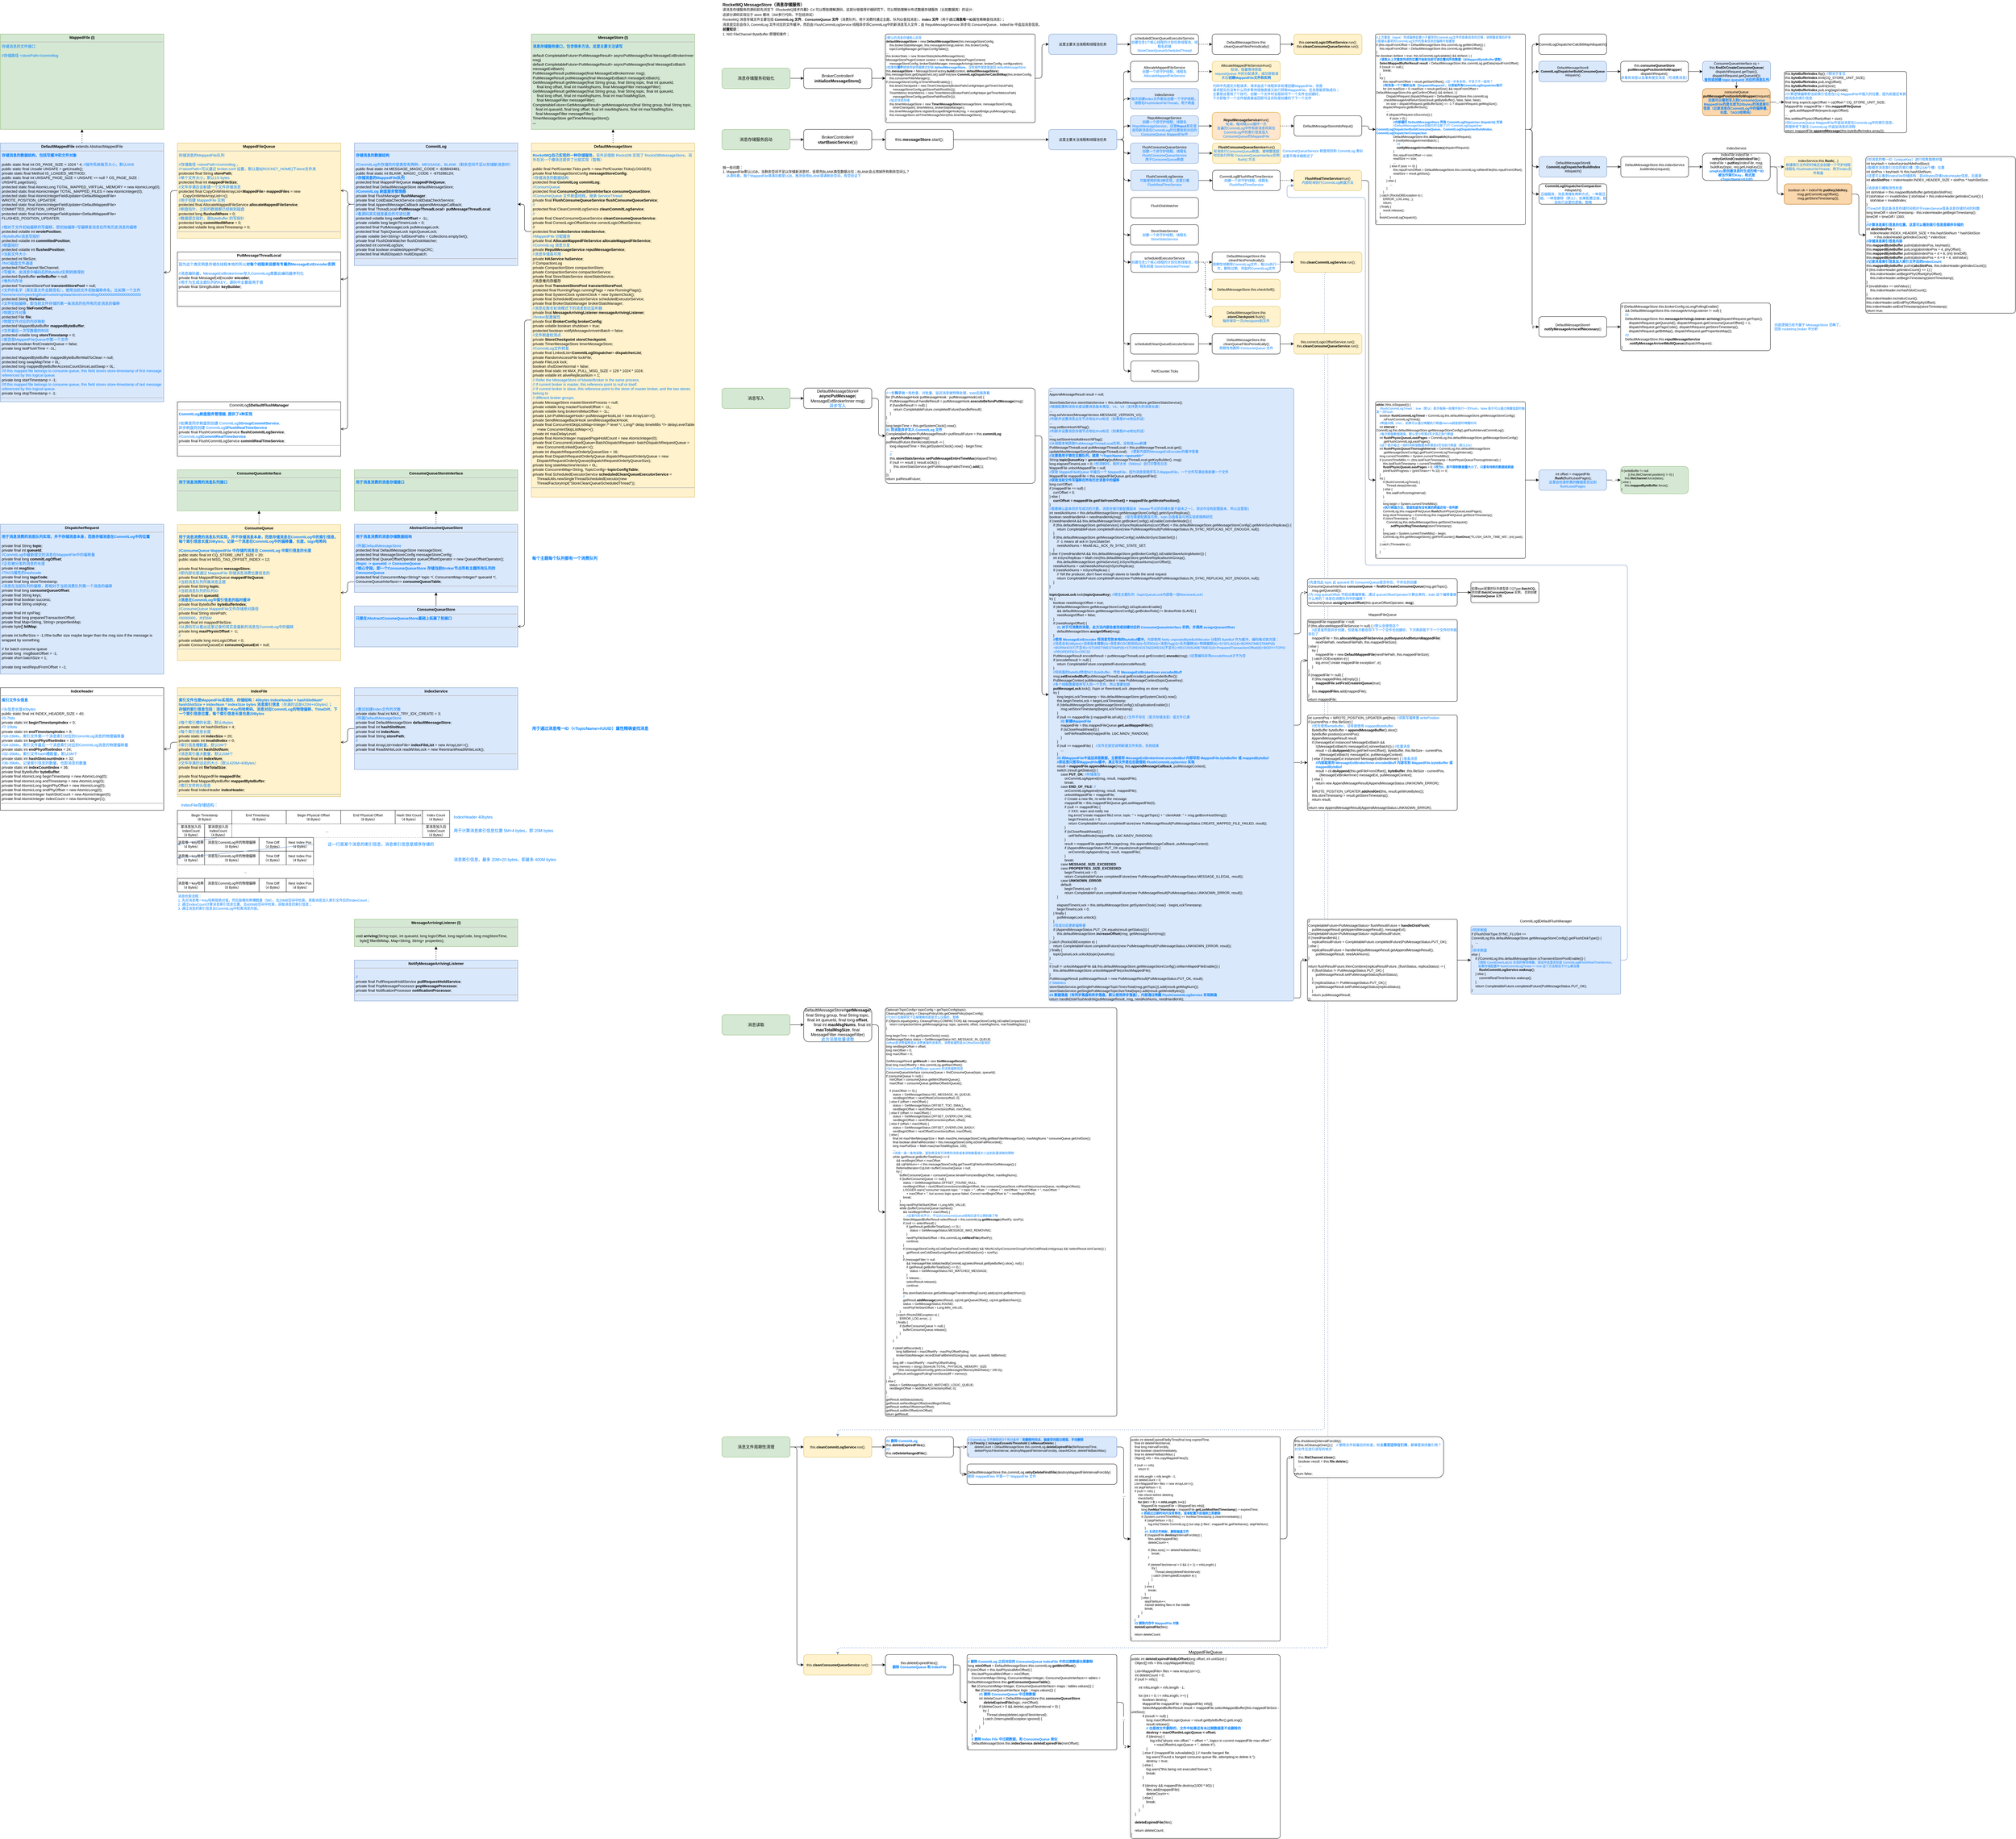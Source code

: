 <mxfile version="21.6.5" type="device">
  <diagram name="第 1 页" id="spDp2wQ0uD9LirAVXnKY">
    <mxGraphModel dx="3595" dy="879" grid="1" gridSize="10" guides="1" tooltips="1" connect="1" arrows="1" fold="1" page="1" pageScale="1" pageWidth="827" pageHeight="1169" math="0" shadow="0">
      <root>
        <mxCell id="0" />
        <mxCell id="1" parent="0" />
        <mxCell id="iDnAsxgB4rMRH4iJf6o4-41" style="edgeStyle=orthogonalEdgeStyle;rounded=1;orthogonalLoop=1;jettySize=auto;html=1;exitX=0.5;exitY=1;exitDx=0;exitDy=0;fillColor=#dae8fc;strokeColor=#6c8ebf;dashed=1;" parent="1" source="KbcU_BMoqbZB4i3XPj1c-1" target="iDnAsxgB4rMRH4iJf6o4-15" edge="1">
          <mxGeometry relative="1" as="geometry">
            <Array as="points">
              <mxPoint x="1810" y="820" />
              <mxPoint x="1810" y="4220" />
              <mxPoint x="380" y="4220" />
            </Array>
          </mxGeometry>
        </mxCell>
        <mxCell id="iDnAsxgB4rMRH4iJf6o4-40" style="edgeStyle=orthogonalEdgeStyle;rounded=1;orthogonalLoop=1;jettySize=auto;html=1;exitX=0.5;exitY=1;exitDx=0;exitDy=0;fillColor=#dae8fc;strokeColor=#6c8ebf;dashed=1;" parent="1" source="iDnAsxgB4rMRH4iJf6o4-6" target="iDnAsxgB4rMRH4iJf6o4-16" edge="1">
          <mxGeometry relative="1" as="geometry">
            <Array as="points">
              <mxPoint x="1820" y="4860" />
              <mxPoint x="380" y="4860" />
            </Array>
          </mxGeometry>
        </mxCell>
        <mxCell id="49yA2R5-UXcHH-bBDfTF-1" value="&lt;b&gt;RocketMQ MessageStore（消息存储服务）&lt;/b&gt;&lt;font style=&quot;font-size: 10px;&quot;&gt;&lt;br&gt;读消息存储服务的源码前先浏览下《RocketMQ技术内幕》C4 可以帮助理解源码，这部分很值得仔细研究下，可以帮助理解分布式数据存储服务（比如数据库）的设计;&lt;br&gt;这部分源码实现位于 store 模块（3W多行代码，不包括测试）&lt;br&gt;RocketMQ 消息存储文件主要包括 &lt;b&gt;CommitLog 文件&lt;/b&gt;、&lt;b&gt;ConsumeQueue 文件&lt;/b&gt;（消费队列，用于消费时通过主题、队列ID查找消息）、&lt;b&gt;Index 文件&lt;/b&gt;（用于通过&lt;b&gt;消息唯一ID&lt;/b&gt;属性精确查找消息）；&lt;br&gt;消息提交后会存入 CommitLog 文件对应的文件缓冲，然后由 FlushCommitLogService 线程异步将CommitLog中的新消息写入文件；由 ReputMessageService 异步向 ConsumeQueue、IndexFile 中追加消息信息。&lt;br&gt;&lt;b&gt;前置知识&lt;/b&gt;：&lt;br&gt;1. NIO FileChannel ByteBuffer 原理和操作；&lt;br&gt;&lt;/font&gt;" style="text;html=1;strokeColor=none;fillColor=none;align=left;verticalAlign=top;whiteSpace=wrap;rounded=0;" parent="1" vertex="1">
          <mxGeometry x="40" y="20" width="960" height="120" as="geometry" />
        </mxCell>
        <mxCell id="49yA2R5-UXcHH-bBDfTF-8" value="" style="edgeStyle=orthogonalEdgeStyle;rounded=1;orthogonalLoop=1;jettySize=auto;html=1;" parent="1" source="49yA2R5-UXcHH-bBDfTF-2" target="49yA2R5-UXcHH-bBDfTF-7" edge="1">
          <mxGeometry relative="1" as="geometry">
            <Array as="points">
              <mxPoint x="230" y="250" />
              <mxPoint x="230" y="250" />
            </Array>
          </mxGeometry>
        </mxCell>
        <mxCell id="49yA2R5-UXcHH-bBDfTF-2" value="消息存储服务初始化" style="rounded=1;whiteSpace=wrap;html=1;fillColor=#d5e8d4;strokeColor=#82b366;" parent="1" vertex="1">
          <mxGeometry x="40" y="220" width="200" height="60" as="geometry" />
        </mxCell>
        <mxCell id="49yA2R5-UXcHH-bBDfTF-3" value="&lt;p style=&quot;margin: 4px 0px 0px; text-align: center;&quot;&gt;&lt;b&gt;MessageStore (I)&lt;/b&gt;&lt;br&gt;&lt;/p&gt;&lt;hr style=&quot;font-size: 11px;&quot;&gt;&lt;p style=&quot;margin: 0px 0px 0px 4px;&quot;&gt;&lt;font color=&quot;#007fff&quot;&gt;&lt;b&gt;消息存储服务接口，包含很多方法，这里主要关注读写&lt;/b&gt;&lt;/font&gt;&lt;/p&gt;&lt;p style=&quot;margin: 0px 0px 0px 4px;&quot;&gt;&lt;font color=&quot;#007fff&quot;&gt;&lt;b&gt;&lt;br&gt;&lt;/b&gt;&lt;/font&gt;&lt;/p&gt;&lt;p style=&quot;margin: 0px 0px 0px 4px;&quot;&gt;default CompletableFuture&amp;lt;PutMessageResult&amp;gt; asyncPutMessage(final MessageExtBrokerInner msg)&lt;br&gt;&lt;/p&gt;&lt;p style=&quot;margin: 0px 0px 0px 4px;&quot;&gt;default CompletableFuture&amp;lt;PutMessageResult&amp;gt; asyncPutMessages(final MessageExtBatch messageExtBatch)&lt;br&gt;&lt;/p&gt;&lt;p style=&quot;margin: 0px 0px 0px 4px;&quot;&gt;PutMessageResult putMessage(final MessageExtBrokerInner msg);&lt;br&gt;&lt;/p&gt;&lt;p style=&quot;margin: 0px 0px 0px 4px;&quot;&gt;PutMessageResult putMessages(final MessageExtBatch messageExtBatch);&lt;br&gt;&lt;/p&gt;&lt;p style=&quot;margin: 0px 0px 0px 4px;&quot;&gt;GetMessageResult getMessage(final String group, final String topic, final int queueId,&lt;/p&gt;&lt;p style=&quot;margin: 0px 0px 0px 4px;&quot;&gt;&amp;nbsp; &amp;nbsp; final long offset, final int maxMsgNums, final MessageFilter messageFilter);&lt;/p&gt;&lt;p style=&quot;margin: 0px 0px 0px 4px;&quot;&gt;GetMessageResult getMessage(final String group, final String topic, final int queueId,&lt;/p&gt;&lt;p style=&quot;margin: 0px 0px 0px 4px;&quot;&gt;&amp;nbsp; &amp;nbsp; final long offset, final int maxMsgNums, final int maxTotalMsgSize, &lt;br&gt;&amp;nbsp; &amp;nbsp; final MessageFilter messageFilter);&lt;/p&gt;&lt;p style=&quot;margin: 0px 0px 0px 4px;&quot;&gt;CompletableFuture&amp;lt;GetMessageResult&amp;gt; getMessageAsync(final String group, final String topic,&amp;nbsp; &amp;nbsp; &amp;nbsp;final int queueId,&amp;nbsp;&lt;span style=&quot;background-color: initial;&quot;&gt;final long offset, final int maxMsgNums, final int maxTotalMsgSize, &lt;br&gt;&amp;nbsp; &amp;nbsp;final MessageFilter messageFilter);&lt;/span&gt;&lt;/p&gt;&lt;p style=&quot;margin: 0px 0px 0px 4px;&quot;&gt;&lt;span style=&quot;background-color: initial;&quot;&gt;TimerMessageStore getTimerMessageStore();&lt;br&gt;&lt;/span&gt;&lt;/p&gt;&lt;p style=&quot;margin: 0px 0px 0px 4px;&quot;&gt;&lt;b&gt;...&lt;/b&gt;&lt;/p&gt;" style="verticalAlign=top;align=left;overflow=fill;fontSize=11;fontFamily=Helvetica;html=1;whiteSpace=wrap;fillColor=#d5e8d4;strokeColor=#82b366;" parent="1" vertex="1">
          <mxGeometry x="-520" y="120" width="480" height="280" as="geometry" />
        </mxCell>
        <mxCell id="49yA2R5-UXcHH-bBDfTF-5" style="edgeStyle=orthogonalEdgeStyle;rounded=1;orthogonalLoop=1;jettySize=auto;html=1;exitX=0.5;exitY=0;exitDx=0;exitDy=0;entryX=0.5;entryY=1;entryDx=0;entryDy=0;endArrow=block;endFill=1;dashed=1;" parent="1" source="49yA2R5-UXcHH-bBDfTF-6" target="49yA2R5-UXcHH-bBDfTF-3" edge="1">
          <mxGeometry relative="1" as="geometry">
            <mxPoint x="-280" y="440" as="sourcePoint" />
          </mxGeometry>
        </mxCell>
        <mxCell id="49yA2R5-UXcHH-bBDfTF-42" style="edgeStyle=orthogonalEdgeStyle;rounded=1;orthogonalLoop=1;jettySize=auto;html=1;exitX=0;exitY=0.25;exitDx=0;exitDy=0;" parent="1" source="49yA2R5-UXcHH-bBDfTF-6" target="49yA2R5-UXcHH-bBDfTF-39" edge="1">
          <mxGeometry relative="1" as="geometry" />
        </mxCell>
        <mxCell id="KbcU_BMoqbZB4i3XPj1c-12" style="edgeStyle=orthogonalEdgeStyle;rounded=1;orthogonalLoop=1;jettySize=auto;html=1;exitX=0;exitY=0.5;exitDx=0;exitDy=0;entryX=1;entryY=0.5;entryDx=0;entryDy=0;endArrow=open;endFill=0;" parent="1" source="49yA2R5-UXcHH-bBDfTF-6" target="KbcU_BMoqbZB4i3XPj1c-10" edge="1">
          <mxGeometry relative="1" as="geometry" />
        </mxCell>
        <mxCell id="49yA2R5-UXcHH-bBDfTF-6" value="&lt;p style=&quot;margin: 4px 0px 0px; text-align: center;&quot;&gt;&lt;b&gt;DefaultMessageStore&lt;/b&gt;&lt;/p&gt;&lt;hr style=&quot;font-size: 11px;&quot;&gt;&lt;p style=&quot;margin: 0px 0px 0px 4px;&quot;&gt;&lt;font color=&quot;#007fff&quot;&gt;&lt;b&gt;RocketMQ自己实现的一种存储服务，&lt;/b&gt;另外还借助 RocksDB 实现了 RocksDBMessageStore，另外在另一个模块还提供了分层实现（暂略）&lt;/font&gt;&lt;/p&gt;&lt;p style=&quot;margin: 0px 0px 0px 4px;&quot;&gt;&lt;br&gt;&lt;/p&gt;&lt;p style=&quot;margin: 0px 0px 0px 4px;&quot;&gt;public final PerfCounter.Ticks perfs = new PerfCounter.Ticks(LOGGER);&lt;/p&gt;&lt;p style=&quot;margin: 0px 0px 0px 4px;&quot;&gt;private final MessageStoreConfig &lt;b&gt;messageStoreConfig&lt;/b&gt;;&lt;/p&gt;&lt;p style=&quot;margin: 0px 0px 0px 4px;&quot;&gt;&lt;font color=&quot;#007fff&quot;&gt;//存储消息的数据结构&lt;/font&gt;&lt;/p&gt;&lt;p style=&quot;margin: 0px 0px 0px 4px;&quot;&gt;protected final &lt;b&gt;CommitLog&lt;/b&gt; &lt;b&gt;commitLog&lt;/b&gt;;&lt;/p&gt;&lt;p style=&quot;margin: 0px 0px 0px 4px;&quot;&gt;&lt;font color=&quot;#007fff&quot;&gt;//ConsumQueue&lt;/font&gt;&lt;/p&gt;&lt;p style=&quot;margin: 0px 0px 0px 4px;&quot;&gt;protected final &lt;b&gt;ConsumeQueueStoreInterface&lt;/b&gt; &lt;b&gt;consumeQueueStore&lt;/b&gt;;&lt;/p&gt;&lt;p style=&quot;margin: 0px 0px 0px 4px;&quot;&gt;&lt;font color=&quot;#007fff&quot;&gt;//ConsumeQueue 文件刷盘线程，继承 ServiceThread&lt;/font&gt;&lt;/p&gt;&lt;p style=&quot;margin: 0px 0px 0px 4px;&quot;&gt;private final &lt;b&gt;FlushConsumeQueueService&lt;/b&gt; &lt;b&gt;flushConsumeQueueService&lt;/b&gt;;&lt;/p&gt;&lt;p style=&quot;margin: 0px 0px 0px 4px;&quot;&gt;&lt;font color=&quot;#007fff&quot;&gt;//&lt;/font&gt;&lt;/p&gt;&lt;p style=&quot;margin: 0px 0px 0px 4px;&quot;&gt;protected final CleanCommitLogService &lt;b&gt;cleanCommitLogService&lt;/b&gt;;&lt;/p&gt;&lt;p style=&quot;margin: 0px 0px 0px 4px;&quot;&gt;&lt;font color=&quot;#007fff&quot;&gt;//&lt;/font&gt;&lt;/p&gt;&lt;p style=&quot;margin: 0px 0px 0px 4px;&quot;&gt;private final CleanConsumeQueueService &lt;b&gt;cleanConsumeQueueService&lt;/b&gt;;&lt;/p&gt;&lt;p style=&quot;margin: 0px 0px 0px 4px;&quot;&gt;private final CorrectLogicOffsetService correctLogicOffsetService;&lt;/p&gt;&lt;p style=&quot;margin: 0px 0px 0px 4px;&quot;&gt;//&lt;/p&gt;&lt;p style=&quot;margin: 0px 0px 0px 4px;&quot;&gt;protected final &lt;b&gt;IndexService&lt;/b&gt; &lt;b&gt;indexService&lt;/b&gt;;&lt;/p&gt;&lt;p style=&quot;margin: 0px 0px 0px 4px;&quot;&gt;&lt;font color=&quot;#007fff&quot;&gt;//MappedFile 分配服务&lt;/font&gt;&lt;/p&gt;&lt;p style=&quot;margin: 0px 0px 0px 4px;&quot;&gt;private final &lt;b&gt;AllocateMappedFileService&lt;/b&gt; &lt;b&gt;allocateMappedFileService&lt;/b&gt;;&lt;/p&gt;&lt;p style=&quot;margin: 0px 0px 0px 4px;&quot;&gt;&lt;font color=&quot;#007fff&quot;&gt;//CommitLog 消息分发&lt;/font&gt;&lt;/p&gt;&lt;p style=&quot;margin: 0px 0px 0px 4px;&quot;&gt;private &lt;b&gt;ReputMessageService&lt;/b&gt; &lt;b&gt;reputMessageService&lt;/b&gt;;&lt;/p&gt;&lt;p style=&quot;margin: 0px 0px 0px 4px;&quot;&gt;&lt;font color=&quot;#007fff&quot;&gt;//消息存储高可用&lt;/font&gt;&lt;/p&gt;&lt;p style=&quot;margin: 0px 0px 0px 4px;&quot;&gt;private &lt;b&gt;HAService&lt;/b&gt; &lt;b&gt;haService&lt;/b&gt;;&lt;/p&gt;&lt;p style=&quot;margin: 0px 0px 0px 4px;&quot;&gt;// CompactionLog&lt;/p&gt;&lt;p style=&quot;margin: 0px 0px 0px 4px;&quot;&gt;private CompactionStore compactionStore;&lt;/p&gt;&lt;p style=&quot;margin: 0px 0px 0px 4px;&quot;&gt;private CompactionService compactionService;&lt;/p&gt;&lt;p style=&quot;margin: 0px 0px 0px 4px;&quot;&gt;private final StoreStatsService storeStatsService;&lt;/p&gt;&lt;p style=&quot;margin: 0px 0px 0px 4px;&quot;&gt;//消息堆内存缓存&lt;/p&gt;&lt;p style=&quot;margin: 0px 0px 0px 4px;&quot;&gt;private final &lt;b&gt;TransientStorePool&lt;/b&gt; &lt;b&gt;transientStorePool&lt;/b&gt;;&lt;/p&gt;&lt;p style=&quot;margin: 0px 0px 0px 4px;&quot;&gt;protected final RunningFlags runningFlags = new RunningFlags();&lt;/p&gt;&lt;p style=&quot;margin: 0px 0px 0px 4px;&quot;&gt;private final SystemClock systemClock = new SystemClock();&lt;/p&gt;&lt;p style=&quot;margin: 0px 0px 0px 4px;&quot;&gt;private final ScheduledExecutorService scheduledExecutorService;&lt;/p&gt;&lt;p style=&quot;margin: 0px 0px 0px 4px;&quot;&gt;private final BrokerStatsManager brokerStatsManager;&lt;/p&gt;&lt;p style=&quot;margin: 0px 0px 0px 4px;&quot;&gt;&lt;font color=&quot;#007fff&quot;&gt;//消息拉取长轮询模式下的消息到达监听器&lt;/font&gt;&lt;/p&gt;&lt;p style=&quot;margin: 0px 0px 0px 4px;&quot;&gt;private final &lt;b&gt;MessageArrivingListener&lt;/b&gt; &lt;b&gt;messageArrivingListener&lt;/b&gt;;&lt;/p&gt;&lt;p style=&quot;margin: 0px 0px 0px 4px;&quot;&gt;&lt;font color=&quot;#007fff&quot;&gt;//broker配置属性&lt;/font&gt;&lt;/p&gt;&lt;p style=&quot;margin: 0px 0px 0px 4px;&quot;&gt;private final &lt;b&gt;BrokerConfig&lt;/b&gt; &lt;b&gt;brokerConfig&lt;/b&gt;;&lt;/p&gt;&lt;p style=&quot;margin: 0px 0px 0px 4px;&quot;&gt;private volatile boolean shutdown = true;&lt;/p&gt;&lt;p style=&quot;margin: 0px 0px 0px 4px;&quot;&gt;protected boolean notifyMessageArriveInBatch = false;&lt;/p&gt;&lt;p style=&quot;margin: 0px 0px 0px 4px;&quot;&gt;&lt;font color=&quot;#007fff&quot;&gt;//文件刷盘检测点&lt;/font&gt;&lt;/p&gt;&lt;p style=&quot;margin: 0px 0px 0px 4px;&quot;&gt;private &lt;b&gt;StoreCheckpoint&lt;/b&gt; &lt;b&gt;storeCheckpoint&lt;/b&gt;;&lt;/p&gt;&lt;p style=&quot;margin: 0px 0px 0px 4px;&quot;&gt;private TimerMessageStore timerMessageStore;&lt;/p&gt;&lt;p style=&quot;margin: 0px 0px 0px 4px;&quot;&gt;&lt;font color=&quot;#007fff&quot;&gt;//CommitLog文件转发&lt;/font&gt;&lt;/p&gt;&lt;p style=&quot;margin: 0px 0px 0px 4px;&quot;&gt;private final LinkedList&amp;lt;&lt;b&gt;CommitLogDispatcher&lt;/b&gt;&amp;gt; &lt;b&gt;dispatcherList&lt;/b&gt;;&lt;/p&gt;&lt;p style=&quot;margin: 0px 0px 0px 4px;&quot;&gt;private RandomAccessFile lockFile;&lt;/p&gt;&lt;p style=&quot;margin: 0px 0px 0px 4px;&quot;&gt;private FileLock lock;&lt;/p&gt;&lt;p style=&quot;margin: 0px 0px 0px 4px;&quot;&gt;boolean shutDownNormal = false;&lt;/p&gt;&lt;p style=&quot;margin: 0px 0px 0px 4px;&quot;&gt;&lt;span style=&quot;background-color: initial;&quot;&gt;private final static int MAX_PULL_MSG_SIZE = 128 * 1024 * 1024;&lt;/span&gt;&lt;br&gt;&lt;/p&gt;&lt;p style=&quot;margin: 0px 0px 0px 4px;&quot;&gt;private volatile int aliveReplicasNum = 1;&lt;/p&gt;&lt;p style=&quot;margin: 0px 0px 0px 4px;&quot;&gt;&lt;font color=&quot;#007fff&quot;&gt;// Refer the MessageStore of MasterBroker in the same process.&lt;/font&gt;&lt;/p&gt;&lt;p style=&quot;margin: 0px 0px 0px 4px;&quot;&gt;&lt;font color=&quot;#007fff&quot;&gt;// If current broker is master, this reference point to null or itself.&lt;/font&gt;&lt;/p&gt;&lt;p style=&quot;margin: 0px 0px 0px 4px;&quot;&gt;&lt;font color=&quot;#007fff&quot;&gt;// If current broker is slave, this reference point to the store of master broker, and the two stores belong to&lt;/font&gt;&lt;/p&gt;&lt;p style=&quot;margin: 0px 0px 0px 4px;&quot;&gt;&lt;font color=&quot;#007fff&quot;&gt;// different broker groups.&lt;/font&gt;&lt;/p&gt;&lt;p style=&quot;margin: 0px 0px 0px 4px;&quot;&gt;private MessageStore masterStoreInProcess = null;&lt;/p&gt;&lt;p style=&quot;margin: 0px 0px 0px 4px;&quot;&gt;private volatile long masterFlushedOffset = -1L;&lt;/p&gt;&lt;p style=&quot;margin: 0px 0px 0px 4px;&quot;&gt;private volatile long brokerInitMaxOffset = -1L;&lt;/p&gt;&lt;p style=&quot;margin: 0px 0px 0px 4px;&quot;&gt;private List&amp;lt;PutMessageHook&amp;gt; putMessageHookList = new ArrayList&amp;lt;&amp;gt;();&lt;/p&gt;&lt;p style=&quot;margin: 0px 0px 0px 4px;&quot;&gt;private SendMessageBackHook sendMessageBackHook;&lt;/p&gt;&lt;p style=&quot;margin: 0px 0px 0px 4px;&quot;&gt;private final ConcurrentSkipListMap&amp;lt;Integer /* level */, Long/* delay timeMillis */&amp;gt; delayLevelTable &lt;span style=&quot;&quot;&gt;&lt;span style=&quot;white-space: pre;&quot;&gt;&amp;nbsp;&amp;nbsp;&amp;nbsp;&amp;nbsp;&lt;/span&gt;&lt;/span&gt;=&lt;span style=&quot;background-color: initial;&quot;&gt;new ConcurrentSkipListMap&amp;lt;&amp;gt;();&lt;/span&gt;&lt;/p&gt;&lt;p style=&quot;margin: 0px 0px 0px 4px;&quot;&gt;private int maxDelayLevel;&lt;/p&gt;&lt;p style=&quot;margin: 0px 0px 0px 4px;&quot;&gt;private final AtomicInteger mappedPageHoldCount = new AtomicInteger(0);&lt;/p&gt;&lt;p style=&quot;margin: 0px 0px 0px 4px;&quot;&gt;private final ConcurrentLinkedQueue&amp;lt;BatchDispatchRequest&amp;gt; batchDispatchRequestQueue = &lt;span style=&quot;&quot;&gt;&lt;span style=&quot;white-space: pre;&quot;&gt;&amp;nbsp;&amp;nbsp;&amp;nbsp;&amp;nbsp;&lt;/span&gt;&lt;/span&gt;new ConcurrentLinkedQueue&amp;lt;&amp;gt;();&lt;/p&gt;&lt;p style=&quot;margin: 0px 0px 0px 4px;&quot;&gt;private int dispatchRequestOrderlyQueueSize = 16;&lt;/p&gt;&lt;p style=&quot;margin: 0px 0px 0px 4px;&quot;&gt;private final DispatchRequestOrderlyQueue dispatchRequestOrderlyQueue = new &lt;span style=&quot;&quot;&gt;&lt;span style=&quot;white-space: pre;&quot;&gt;&amp;nbsp;&amp;nbsp;&amp;nbsp;&amp;nbsp;&lt;/span&gt;&lt;/span&gt;DispatchRequestOrderlyQueue(dispatchRequestOrderlyQueueSize);&lt;/p&gt;&lt;p style=&quot;margin: 0px 0px 0px 4px;&quot;&gt;private long stateMachineVersion = 0L;&lt;/p&gt;&lt;p style=&quot;margin: 0px 0px 0px 4px;&quot;&gt;&lt;span style=&quot;background-color: initial;&quot;&gt;private ConcurrentMap&amp;lt;String, TopicConfig&amp;gt; &lt;/span&gt;&lt;b style=&quot;background-color: initial;&quot;&gt;topicConfigTable&lt;/b&gt;&lt;span style=&quot;background-color: initial;&quot;&gt;;&lt;/span&gt;&lt;br&gt;&lt;/p&gt;&lt;p style=&quot;margin: 0px 0px 0px 4px;&quot;&gt;private final ScheduledExecutorService &lt;b&gt;scheduledCleanQueueExecutorService&lt;/b&gt; =&lt;/p&gt;&lt;p style=&quot;margin: 0px 0px 0px 4px;&quot;&gt;&lt;span style=&quot;&quot;&gt;&lt;span style=&quot;white-space: pre;&quot;&gt;&amp;nbsp;&amp;nbsp;&amp;nbsp;&amp;nbsp;&lt;/span&gt;&lt;/span&gt;ThreadUtils.newSingleThreadScheduledExecutor(new &lt;span style=&quot;&quot;&gt;&lt;span style=&quot;white-space: pre;&quot;&gt;&amp;nbsp;&amp;nbsp;&amp;nbsp;&amp;nbsp;&lt;/span&gt;&lt;/span&gt;ThreadFactoryImpl(&quot;StoreCleanQueueScheduledThread&quot;));&lt;/p&gt;&lt;hr style=&quot;font-size: 11px;&quot;&gt;&lt;p style=&quot;margin: 0px 0px 0px 4px; font-size: 11px;&quot;&gt;&lt;br&gt;&lt;/p&gt;" style="verticalAlign=top;align=left;overflow=fill;fontSize=11;fontFamily=Helvetica;html=1;whiteSpace=wrap;fillColor=#fff2cc;strokeColor=#d6b656;" parent="1" vertex="1">
          <mxGeometry x="-520" y="440" width="480" height="1040" as="geometry" />
        </mxCell>
        <mxCell id="49yA2R5-UXcHH-bBDfTF-33" style="edgeStyle=orthogonalEdgeStyle;rounded=1;orthogonalLoop=1;jettySize=auto;html=1;exitX=1;exitY=0.5;exitDx=0;exitDy=0;" parent="1" source="49yA2R5-UXcHH-bBDfTF-7" target="49yA2R5-UXcHH-bBDfTF-12" edge="1">
          <mxGeometry relative="1" as="geometry" />
        </mxCell>
        <mxCell id="49yA2R5-UXcHH-bBDfTF-7" value="BrokerController#&lt;br&gt;&lt;b&gt;initializeMessageStore()&lt;/b&gt;" style="rounded=1;whiteSpace=wrap;html=1;" parent="1" vertex="1">
          <mxGeometry x="280" y="220" width="200" height="60" as="geometry" />
        </mxCell>
        <mxCell id="49yA2R5-UXcHH-bBDfTF-76" style="edgeStyle=orthogonalEdgeStyle;rounded=1;orthogonalLoop=1;jettySize=auto;html=1;exitX=1;exitY=0.5;exitDx=0;exitDy=0;" parent="1" source="49yA2R5-UXcHH-bBDfTF-12" target="49yA2R5-UXcHH-bBDfTF-75" edge="1">
          <mxGeometry relative="1" as="geometry" />
        </mxCell>
        <mxCell id="49yA2R5-UXcHH-bBDfTF-12" value="&lt;div style=&quot;font-size: 9px;&quot;&gt;&lt;font color=&quot;#007fff&quot;&gt;//默认的消息存储核心实现&lt;/font&gt;&lt;/div&gt;&lt;div style=&quot;font-size: 9px;&quot;&gt;&lt;b&gt;defaultMessageStore&lt;/b&gt; = new &lt;b style=&quot;font-size: 9px;&quot;&gt;DefaultMessageStore&lt;/b&gt;(this.messageStoreConfig, &lt;br style=&quot;font-size: 9px;&quot;&gt;&amp;nbsp; &amp;nbsp; this.brokerStatsManager, this.messageArrivingListener, this.brokerConfig, &lt;br style=&quot;font-size: 9px;&quot;&gt;&amp;nbsp; &amp;nbsp; topicConfigManager.getTopicConfigTable());&lt;br style=&quot;font-size: 9px;&quot;&gt;&lt;/div&gt;&lt;div style=&quot;font-size: 9px;&quot;&gt;...&lt;/div&gt;&lt;div style=&quot;font-size: 9px;&quot;&gt;this.brokerStats = new BrokerStats(defaultMessageStore);&lt;br style=&quot;font-size: 9px;&quot;&gt;&lt;/div&gt;&lt;div style=&quot;font-size: 9px;&quot;&gt;&lt;div style=&quot;font-size: 9px;&quot;&gt;MessageStorePluginContext context = new MessageStorePluginContext(&lt;/div&gt;&lt;div style=&quot;font-size: 9px;&quot;&gt;&amp;nbsp; &amp;nbsp; messageStoreConfig, brokerStatsManager, messageArrivingListener, brokerConfig, configuration);&lt;/div&gt;&lt;div style=&quot;font-size: 9px;&quot;&gt;&lt;font color=&quot;#007fff&quot;&gt;//如果有&lt;b&gt;插件&lt;/b&gt;就使用装饰器模式封装 &lt;b&gt;defaultMessageStore&lt;/b&gt;，没有插件就直接返回 defaultMessageStore&lt;/font&gt;&lt;/div&gt;&lt;div style=&quot;font-size: 9px;&quot;&gt;this.&lt;b&gt;messageStore&lt;/b&gt; = MessageStoreFactory.&lt;b&gt;build&lt;/b&gt;(context, &lt;b&gt;defaultMessageStore&lt;/b&gt;);&lt;/div&gt;&lt;div style=&quot;font-size: 9px;&quot;&gt;this.messageStore.getDispatcherList().addFirst(new &lt;b&gt;CommitLogDispatcherCalcBitMap&lt;/b&gt;(this.brokerConfig, &lt;br&gt;&amp;nbsp; &amp;nbsp; this.consumerFilterManager));&lt;/div&gt;&lt;div style=&quot;font-size: 9px;&quot;&gt;if (messageStoreConfig.isTimerWheelEnable()) {&lt;/div&gt;&lt;div style=&quot;font-size: 9px;&quot;&gt;&amp;nbsp; &amp;nbsp; this.timerCheckpoint = new TimerCheckpoint(BrokerPathConfigHelper.getTimerCheckPath(&lt;br&gt;&amp;nbsp; &amp;nbsp; &amp;nbsp; &amp;nbsp; messageStoreConfig.getStorePathRootDir()));&lt;/div&gt;&lt;div style=&quot;font-size: 9px;&quot;&gt;&amp;nbsp; &amp;nbsp; TimerMetrics timerMetrics = new TimerMetrics(BrokerPathConfigHelper.getTimerMetricsPath(&lt;br&gt;&lt;span style=&quot;white-space: pre;&quot;&gt;&#x9;&lt;/span&gt;messageStoreConfig.getStorePathRootDir()));&lt;/div&gt;&lt;div style=&quot;font-size: 9px;&quot;&gt;&lt;font color=&quot;#007fff&quot;&gt;&amp;nbsp; &amp;nbsp; //延迟消息存储&lt;/font&gt;&lt;/div&gt;&lt;div style=&quot;font-size: 9px;&quot;&gt;&amp;nbsp; &amp;nbsp; this.timerMessageStore = new &lt;b&gt;TimerMessageStore&lt;/b&gt;(messageStore, messageStoreConfig, &lt;br&gt;&lt;span style=&quot;white-space: pre;&quot;&gt;&#x9;&lt;/span&gt;timerCheckpoint, timerMetrics, brokerStatsManager);&lt;/div&gt;&lt;div style=&quot;font-size: 9px;&quot;&gt;&amp;nbsp; &amp;nbsp; this.timerMessageStore.registerEscapeBridgeHook(msg -&amp;gt; escapeBridge.putMessage(msg));&lt;/div&gt;&lt;div style=&quot;font-size: 9px;&quot;&gt;&amp;nbsp; &amp;nbsp; this.messageStore.setTimerMessageStore(this.timerMessageStore);&lt;/div&gt;&lt;div style=&quot;font-size: 9px;&quot;&gt;}&lt;/div&gt;&lt;/div&gt;" style="rounded=1;whiteSpace=wrap;html=1;fontSize=9;align=left;arcSize=2;" parent="1" vertex="1">
          <mxGeometry x="520" y="120" width="440" height="260" as="geometry" />
        </mxCell>
        <mxCell id="49yA2R5-UXcHH-bBDfTF-13" style="edgeStyle=orthogonalEdgeStyle;rounded=1;orthogonalLoop=1;jettySize=auto;html=1;exitX=1;exitY=0.5;exitDx=0;exitDy=0;" parent="1" source="49yA2R5-UXcHH-bBDfTF-75" target="49yA2R5-UXcHH-bBDfTF-20" edge="1">
          <mxGeometry relative="1" as="geometry">
            <Array as="points">
              <mxPoint x="1210" y="150" />
              <mxPoint x="1210" y="150" />
            </Array>
          </mxGeometry>
        </mxCell>
        <mxCell id="49yA2R5-UXcHH-bBDfTF-14" style="edgeStyle=orthogonalEdgeStyle;rounded=1;orthogonalLoop=1;jettySize=auto;html=1;exitX=1;exitY=0.5;exitDx=0;exitDy=0;entryX=0;entryY=0.5;entryDx=0;entryDy=0;" parent="1" source="49yA2R5-UXcHH-bBDfTF-18" target="49yA2R5-UXcHH-bBDfTF-23" edge="1">
          <mxGeometry relative="1" as="geometry" />
        </mxCell>
        <mxCell id="49yA2R5-UXcHH-bBDfTF-15" style="edgeStyle=orthogonalEdgeStyle;rounded=1;orthogonalLoop=1;jettySize=auto;html=1;exitX=1;exitY=0.5;exitDx=0;exitDy=0;entryX=0;entryY=0.5;entryDx=0;entryDy=0;" parent="1" source="49yA2R5-UXcHH-bBDfTF-18" target="49yA2R5-UXcHH-bBDfTF-25" edge="1">
          <mxGeometry relative="1" as="geometry" />
        </mxCell>
        <mxCell id="49yA2R5-UXcHH-bBDfTF-16" style="edgeStyle=orthogonalEdgeStyle;rounded=1;orthogonalLoop=1;jettySize=auto;html=1;exitX=1;exitY=0.5;exitDx=0;exitDy=0;entryX=0;entryY=0.5;entryDx=0;entryDy=0;" parent="1" source="49yA2R5-UXcHH-bBDfTF-18" target="49yA2R5-UXcHH-bBDfTF-26" edge="1">
          <mxGeometry relative="1" as="geometry" />
        </mxCell>
        <mxCell id="49yA2R5-UXcHH-bBDfTF-17" style="edgeStyle=orthogonalEdgeStyle;rounded=1;orthogonalLoop=1;jettySize=auto;html=1;exitX=1;exitY=0.5;exitDx=0;exitDy=0;entryX=0;entryY=0.5;entryDx=0;entryDy=0;" parent="1" source="49yA2R5-UXcHH-bBDfTF-18" target="49yA2R5-UXcHH-bBDfTF-27" edge="1">
          <mxGeometry relative="1" as="geometry" />
        </mxCell>
        <mxCell id="49yA2R5-UXcHH-bBDfTF-80" style="edgeStyle=orthogonalEdgeStyle;rounded=1;orthogonalLoop=1;jettySize=auto;html=1;exitX=1;exitY=0.5;exitDx=0;exitDy=0;entryX=0;entryY=0.5;entryDx=0;entryDy=0;" parent="1" source="49yA2R5-UXcHH-bBDfTF-18" target="49yA2R5-UXcHH-bBDfTF-77" edge="1">
          <mxGeometry relative="1" as="geometry" />
        </mxCell>
        <mxCell id="49yA2R5-UXcHH-bBDfTF-81" style="edgeStyle=orthogonalEdgeStyle;rounded=1;orthogonalLoop=1;jettySize=auto;html=1;exitX=1;exitY=0.5;exitDx=0;exitDy=0;entryX=0;entryY=0.5;entryDx=0;entryDy=0;" parent="1" source="49yA2R5-UXcHH-bBDfTF-18" target="49yA2R5-UXcHH-bBDfTF-78" edge="1">
          <mxGeometry relative="1" as="geometry" />
        </mxCell>
        <mxCell id="49yA2R5-UXcHH-bBDfTF-82" style="edgeStyle=orthogonalEdgeStyle;rounded=1;orthogonalLoop=1;jettySize=auto;html=1;exitX=1;exitY=0.5;exitDx=0;exitDy=0;entryX=0;entryY=0.5;entryDx=0;entryDy=0;" parent="1" source="49yA2R5-UXcHH-bBDfTF-18" target="49yA2R5-UXcHH-bBDfTF-79" edge="1">
          <mxGeometry relative="1" as="geometry" />
        </mxCell>
        <mxCell id="49yA2R5-UXcHH-bBDfTF-84" style="edgeStyle=orthogonalEdgeStyle;rounded=1;orthogonalLoop=1;jettySize=auto;html=1;exitX=1;exitY=0.5;exitDx=0;exitDy=0;entryX=0;entryY=0.5;entryDx=0;entryDy=0;" parent="1" source="49yA2R5-UXcHH-bBDfTF-18" target="49yA2R5-UXcHH-bBDfTF-83" edge="1">
          <mxGeometry relative="1" as="geometry" />
        </mxCell>
        <mxCell id="iDnAsxgB4rMRH4iJf6o4-3" style="edgeStyle=orthogonalEdgeStyle;rounded=1;orthogonalLoop=1;jettySize=auto;html=1;exitX=1;exitY=0.5;exitDx=0;exitDy=0;entryX=0;entryY=0.5;entryDx=0;entryDy=0;" parent="1" source="49yA2R5-UXcHH-bBDfTF-18" target="iDnAsxgB4rMRH4iJf6o4-2" edge="1">
          <mxGeometry relative="1" as="geometry" />
        </mxCell>
        <mxCell id="49yA2R5-UXcHH-bBDfTF-18" value="&lt;div style=&quot;font-size: 10px;&quot;&gt;这里主要关注线程和线程池任务&lt;/div&gt;" style="rounded=1;whiteSpace=wrap;html=1;fontSize=9;fillColor=#dae8fc;strokeColor=#6c8ebf;" parent="1" vertex="1">
          <mxGeometry x="1000" y="400" width="200" height="60" as="geometry" />
        </mxCell>
        <mxCell id="49yA2R5-UXcHH-bBDfTF-19" value="" style="edgeStyle=orthogonalEdgeStyle;rounded=1;orthogonalLoop=1;jettySize=auto;html=1;dashed=1;" parent="1" source="49yA2R5-UXcHH-bBDfTF-20" target="49yA2R5-UXcHH-bBDfTF-21" edge="1">
          <mxGeometry relative="1" as="geometry">
            <mxPoint x="1480" y="150" as="targetPoint" />
          </mxGeometry>
        </mxCell>
        <mxCell id="49yA2R5-UXcHH-bBDfTF-20" value="&lt;div style=&quot;font-size: 10px;&quot;&gt;&lt;br&gt;&lt;/div&gt;&lt;div style=&quot;font-size: 10px;&quot;&gt;scheduledCleanQueueExecutorService&lt;br style=&quot;font-size: 10px;&quot;&gt;&lt;/div&gt;&lt;div style=&quot;&quot;&gt;&lt;div style=&quot;&quot;&gt;&lt;font style=&quot;&quot; color=&quot;#007fff&quot;&gt;&lt;div&gt;创建包含1个核心线程的计划任务线程池，线程名前缀 StoreCleanQueueScheduledThread&lt;/div&gt;&lt;/font&gt;&lt;/div&gt;&lt;div style=&quot;font-size: 10px;&quot;&gt;&lt;br&gt;&lt;/div&gt;&lt;/div&gt;" style="rounded=1;whiteSpace=wrap;html=1;fontSize=10;align=center;" parent="1" vertex="1">
          <mxGeometry x="1240" y="120" width="200" height="60" as="geometry" />
        </mxCell>
        <mxCell id="KbcU_BMoqbZB4i3XPj1c-4" value="" style="edgeStyle=orthogonalEdgeStyle;rounded=1;orthogonalLoop=1;jettySize=auto;html=1;" parent="1" source="49yA2R5-UXcHH-bBDfTF-21" target="KbcU_BMoqbZB4i3XPj1c-3" edge="1">
          <mxGeometry relative="1" as="geometry" />
        </mxCell>
        <mxCell id="49yA2R5-UXcHH-bBDfTF-21" value="DefaultMessageStore.this&lt;br&gt;.cleanQueueFilesPeriodically()" style="rounded=1;whiteSpace=wrap;html=1;fontSize=10;align=center;" parent="1" vertex="1">
          <mxGeometry x="1480" y="120" width="200" height="60" as="geometry" />
        </mxCell>
        <mxCell id="49yA2R5-UXcHH-bBDfTF-22" value="" style="edgeStyle=orthogonalEdgeStyle;rounded=1;orthogonalLoop=1;jettySize=auto;html=1;dashed=1;" parent="1" source="49yA2R5-UXcHH-bBDfTF-23" target="49yA2R5-UXcHH-bBDfTF-24" edge="1">
          <mxGeometry relative="1" as="geometry">
            <mxPoint x="1480" y="230" as="targetPoint" />
          </mxGeometry>
        </mxCell>
        <mxCell id="49yA2R5-UXcHH-bBDfTF-23" value="&lt;div style=&quot;font-size: 10px;&quot;&gt;&lt;br&gt;&lt;/div&gt;&lt;div style=&quot;font-size: 10px;&quot;&gt;AllocateMappedFileService&lt;br style=&quot;font-size: 10px;&quot;&gt;&lt;/div&gt;&lt;div style=&quot;&quot;&gt;&lt;div style=&quot;&quot;&gt;&lt;font style=&quot;&quot; color=&quot;#007fff&quot;&gt;&lt;div&gt;创建一个非守护线程，线程名&lt;/div&gt;&lt;div&gt;AllocateMappedFileService&lt;/div&gt;&lt;/font&gt;&lt;/div&gt;&lt;div style=&quot;font-size: 10px;&quot;&gt;&lt;br&gt;&lt;/div&gt;&lt;/div&gt;" style="rounded=1;whiteSpace=wrap;html=1;fontSize=10;align=center;" parent="1" vertex="1">
          <mxGeometry x="1240" y="200" width="200" height="60" as="geometry" />
        </mxCell>
        <mxCell id="49yA2R5-UXcHH-bBDfTF-24" value="AllocateMappedFileService#run()&lt;br&gt;&lt;font color=&quot;#007fff&quot;&gt;轮询，阻塞等待获取&lt;br&gt;&amp;nbsp;requestQueue 中的分配请求，成功获取请求后&lt;b&gt;创建MappedFile文件和实例&lt;/b&gt;&lt;/font&gt;" style="rounded=1;whiteSpace=wrap;html=1;fontSize=10;align=center;fillColor=#fff2cc;strokeColor=#d6b656;" parent="1" vertex="1">
          <mxGeometry x="1480" y="200" width="200" height="60" as="geometry" />
        </mxCell>
        <mxCell id="49yA2R5-UXcHH-bBDfTF-25" value="&lt;div style=&quot;font-size: 10px;&quot;&gt;&lt;br&gt;&lt;/div&gt;&lt;div style=&quot;font-size: 10px;&quot;&gt;IndexService&lt;br style=&quot;font-size: 10px;&quot;&gt;&lt;/div&gt;&lt;div style=&quot;&quot;&gt;&lt;div style=&quot;&quot;&gt;&lt;font style=&quot;&quot; color=&quot;#007fff&quot;&gt;&lt;div&gt;每次创建Index文件都会创建一个守护线程，线程名FlushIndexFileThread，用于刷盘&lt;/div&gt;&lt;/font&gt;&lt;/div&gt;&lt;div style=&quot;font-size: 10px;&quot;&gt;&lt;br&gt;&lt;/div&gt;&lt;/div&gt;" style="rounded=1;whiteSpace=wrap;html=1;fontSize=10;align=center;fillColor=#dae8fc;strokeColor=#6c8ebf;" parent="1" vertex="1">
          <mxGeometry x="1240" y="280" width="200" height="60" as="geometry" />
        </mxCell>
        <mxCell id="KbcU_BMoqbZB4i3XPj1c-21" value="" style="edgeStyle=orthogonalEdgeStyle;rounded=1;orthogonalLoop=1;jettySize=auto;html=1;" parent="1" source="49yA2R5-UXcHH-bBDfTF-26" target="KbcU_BMoqbZB4i3XPj1c-20" edge="1">
          <mxGeometry relative="1" as="geometry" />
        </mxCell>
        <mxCell id="49yA2R5-UXcHH-bBDfTF-26" value="&lt;div style=&quot;&quot;&gt;&lt;div style=&quot;&quot;&gt;&lt;br&gt;&lt;/div&gt;&lt;div style=&quot;&quot;&gt;ReputMessageService&lt;/div&gt;&lt;div style=&quot;&quot;&gt;&lt;font color=&quot;#007fff&quot;&gt;创建一个非守护线程，线程名&lt;/font&gt;&lt;/div&gt;&lt;div style=&quot;&quot;&gt;&lt;font color=&quot;#007fff&quot;&gt;ReputMessageService，这里&lt;b&gt;Reput&lt;/b&gt;其实是说将新消息在CommitLog的位置放到对应的ConsumeQueue MappedFile中&lt;/font&gt;&lt;/div&gt;&lt;div style=&quot;font-size: 10px;&quot;&gt;&lt;br&gt;&lt;/div&gt;&lt;/div&gt;" style="rounded=1;whiteSpace=wrap;html=1;fontSize=10;align=center;fillColor=#dae8fc;strokeColor=#6c8ebf;" parent="1" vertex="1">
          <mxGeometry x="1240" y="360" width="200" height="60" as="geometry" />
        </mxCell>
        <mxCell id="KbcU_BMoqbZB4i3XPj1c-6" value="" style="edgeStyle=orthogonalEdgeStyle;rounded=1;orthogonalLoop=1;jettySize=auto;html=1;" parent="1" source="49yA2R5-UXcHH-bBDfTF-27" target="KbcU_BMoqbZB4i3XPj1c-5" edge="1">
          <mxGeometry relative="1" as="geometry" />
        </mxCell>
        <mxCell id="49yA2R5-UXcHH-bBDfTF-27" value="&lt;div style=&quot;&quot;&gt;FlushConsumeQueueService&lt;br&gt;&lt;/div&gt;&lt;div style=&quot;&quot;&gt;&lt;div style=&quot;border-color: var(--border-color);&quot;&gt;&lt;font style=&quot;border-color: var(--border-color);&quot; color=&quot;#007fff&quot;&gt;创建一个非守护线程，线程名&lt;/font&gt;&lt;/div&gt;&lt;div style=&quot;border-color: var(--border-color);&quot;&gt;&lt;font color=&quot;#007fff&quot;&gt;FlushConsumeQueueService&lt;/font&gt;&lt;/div&gt;&lt;div style=&quot;border-color: var(--border-color);&quot;&gt;&lt;font color=&quot;#007fff&quot;&gt;用于ConsumeQueue刷盘&lt;/font&gt;&lt;/div&gt;&lt;/div&gt;" style="rounded=1;whiteSpace=wrap;html=1;fontSize=10;align=center;fillColor=#dae8fc;strokeColor=#6c8ebf;" parent="1" vertex="1">
          <mxGeometry x="1240" y="440" width="200" height="60" as="geometry" />
        </mxCell>
        <mxCell id="49yA2R5-UXcHH-bBDfTF-28" value="" style="edgeStyle=orthogonalEdgeStyle;rounded=1;orthogonalLoop=1;jettySize=auto;html=1;" parent="1" source="49yA2R5-UXcHH-bBDfTF-29" target="49yA2R5-UXcHH-bBDfTF-31" edge="1">
          <mxGeometry relative="1" as="geometry" />
        </mxCell>
        <mxCell id="49yA2R5-UXcHH-bBDfTF-29" value="消息写入" style="rounded=1;whiteSpace=wrap;html=1;fillColor=#d5e8d4;strokeColor=#82b366;" parent="1" vertex="1">
          <mxGeometry x="40" y="1160" width="200" height="60" as="geometry" />
        </mxCell>
        <mxCell id="49yA2R5-UXcHH-bBDfTF-30" style="edgeStyle=orthogonalEdgeStyle;rounded=1;orthogonalLoop=1;jettySize=auto;html=1;exitX=1;exitY=0.5;exitDx=0;exitDy=0;" parent="1" source="49yA2R5-UXcHH-bBDfTF-31" target="49yA2R5-UXcHH-bBDfTF-32" edge="1">
          <mxGeometry relative="1" as="geometry" />
        </mxCell>
        <mxCell id="49yA2R5-UXcHH-bBDfTF-31" value="DefaultMessageStore#&lt;br&gt;&lt;b&gt;asyncPutMessage&lt;/b&gt;(&lt;br&gt;MessageExtBrokerInner msg)&lt;br&gt;&lt;font color=&quot;#007fff&quot;&gt;异步写入&lt;/font&gt;" style="rounded=1;whiteSpace=wrap;html=1;" parent="1" vertex="1">
          <mxGeometry x="280" y="1160" width="200" height="60" as="geometry" />
        </mxCell>
        <mxCell id="49yA2R5-UXcHH-bBDfTF-36" value="" style="edgeStyle=orthogonalEdgeStyle;rounded=1;orthogonalLoop=1;jettySize=auto;html=1;" parent="1" source="49yA2R5-UXcHH-bBDfTF-32" target="49yA2R5-UXcHH-bBDfTF-35" edge="1">
          <mxGeometry relative="1" as="geometry" />
        </mxCell>
        <mxCell id="49yA2R5-UXcHH-bBDfTF-32" value="&lt;div&gt;&lt;font color=&quot;#007fff&quot;&gt;//一些&lt;b&gt;钩子&lt;/b&gt;做一些检查、对批量、延迟消息做特殊处理，todo后面再看&lt;/font&gt;&lt;/div&gt;&lt;div&gt;for (PutMessageHook putMessageHook : putMessageHookList) {&lt;/div&gt;&lt;div&gt;&amp;nbsp; &amp;nbsp; PutMessageResult handleResult = putMessageHook.&lt;b&gt;executeBeforePutMessage&lt;/b&gt;(msg);&lt;/div&gt;&lt;div&gt;&amp;nbsp; &amp;nbsp; if (handleResult != null) {&lt;/div&gt;&lt;div&gt;&amp;nbsp; &amp;nbsp; &amp;nbsp; &amp;nbsp; return CompletableFuture.completedFuture(handleResult);&lt;/div&gt;&lt;div&gt;&amp;nbsp; &amp;nbsp; }&lt;/div&gt;&lt;div&gt;}&lt;/div&gt;&lt;div&gt;...&lt;/div&gt;&lt;div&gt;long beginTime = this.getSystemClock().now();&lt;/div&gt;&lt;div&gt;&lt;font color=&quot;#007fff&quot;&gt;&lt;b&gt;//1 将消息异步写入 CommitLog 文件&lt;/b&gt;&lt;/font&gt;&lt;/div&gt;&lt;div&gt;CompletableFuture&amp;lt;PutMessageResult&amp;gt; putResultFuture = this.&lt;b&gt;commitLog&lt;/b&gt;&lt;br&gt;&amp;nbsp; &amp;nbsp; .&lt;b&gt;asyncPutMessage&lt;/b&gt;(msg);&lt;/div&gt;&lt;div&gt;putResultFuture.thenAccept(result -&amp;gt; {&lt;/div&gt;&lt;div&gt;&amp;nbsp; &amp;nbsp; long elapsedTime = this.getSystemClock().now() - beginTime;&lt;/div&gt;&lt;div&gt;&amp;nbsp; &amp;nbsp; ...&lt;/div&gt;&lt;div&gt;&amp;nbsp; &amp;nbsp; &lt;font color=&quot;#007fff&quot;&gt;//&lt;/font&gt;&lt;/div&gt;&lt;div&gt;&amp;nbsp; &amp;nbsp; this.&lt;b&gt;storeStatsService&lt;/b&gt;.&lt;b&gt;setPutMessageEntireTimeMax&lt;/b&gt;(elapsedTime);&lt;/div&gt;&lt;div&gt;&amp;nbsp; &amp;nbsp; if (null == result || !result.isOk()) {&lt;/div&gt;&lt;div&gt;&amp;nbsp; &amp;nbsp; &amp;nbsp; &amp;nbsp; this.storeStatsService.getPutMessageFailedTimes().&lt;b&gt;add&lt;/b&gt;(1);&lt;/div&gt;&lt;div&gt;&amp;nbsp; &amp;nbsp; }&lt;/div&gt;&lt;div&gt;});&lt;/div&gt;&lt;div&gt;return putResultFuture;&lt;/div&gt;" style="rounded=1;whiteSpace=wrap;html=1;fontSize=10;align=left;arcSize=4;" parent="1" vertex="1">
          <mxGeometry x="520" y="1160" width="440" height="280" as="geometry" />
        </mxCell>
        <mxCell id="D7gBAZF-udVyIJwysne7-2" value="" style="edgeStyle=orthogonalEdgeStyle;rounded=1;orthogonalLoop=1;jettySize=auto;html=1;" parent="1" source="49yA2R5-UXcHH-bBDfTF-34" target="D7gBAZF-udVyIJwysne7-1" edge="1">
          <mxGeometry relative="1" as="geometry" />
        </mxCell>
        <mxCell id="49yA2R5-UXcHH-bBDfTF-34" value="消息读取" style="rounded=1;whiteSpace=wrap;html=1;fillColor=#d5e8d4;strokeColor=#82b366;" parent="1" vertex="1">
          <mxGeometry x="40" y="3000" width="200" height="60" as="geometry" />
        </mxCell>
        <mxCell id="49yA2R5-UXcHH-bBDfTF-50" style="edgeStyle=orthogonalEdgeStyle;rounded=1;orthogonalLoop=1;jettySize=auto;html=1;exitX=0.997;exitY=0.401;exitDx=0;exitDy=0;exitPerimeter=0;" parent="1" source="49yA2R5-UXcHH-bBDfTF-35" target="49yA2R5-UXcHH-bBDfTF-49" edge="1">
          <mxGeometry relative="1" as="geometry">
            <Array as="points">
              <mxPoint x="1740" y="1882" />
              <mxPoint x="1740" y="1760" />
            </Array>
          </mxGeometry>
        </mxCell>
        <mxCell id="49yA2R5-UXcHH-bBDfTF-52" value="1" style="edgeLabel;html=1;align=center;verticalAlign=middle;resizable=0;points=[];" parent="49yA2R5-UXcHH-bBDfTF-50" vertex="1" connectable="0">
          <mxGeometry x="0.97" relative="1" as="geometry">
            <mxPoint x="-7" as="offset" />
          </mxGeometry>
        </mxCell>
        <mxCell id="49yA2R5-UXcHH-bBDfTF-54" style="edgeStyle=orthogonalEdgeStyle;rounded=1;orthogonalLoop=1;jettySize=auto;html=1;exitX=1.001;exitY=0.55;exitDx=0;exitDy=0;exitPerimeter=0;" parent="1" source="49yA2R5-UXcHH-bBDfTF-35" target="49yA2R5-UXcHH-bBDfTF-53" edge="1">
          <mxGeometry relative="1" as="geometry" />
        </mxCell>
        <mxCell id="49yA2R5-UXcHH-bBDfTF-55" value="2" style="edgeLabel;html=1;align=center;verticalAlign=middle;resizable=0;points=[];" parent="49yA2R5-UXcHH-bBDfTF-54" vertex="1" connectable="0">
          <mxGeometry x="0.965" y="2" relative="1" as="geometry">
            <mxPoint x="-6" y="2" as="offset" />
          </mxGeometry>
        </mxCell>
        <mxCell id="49yA2R5-UXcHH-bBDfTF-62" style="edgeStyle=orthogonalEdgeStyle;rounded=1;orthogonalLoop=1;jettySize=auto;html=1;" parent="1" target="49yA2R5-UXcHH-bBDfTF-61" edge="1">
          <mxGeometry relative="1" as="geometry">
            <mxPoint x="1720" y="2950" as="sourcePoint" />
            <Array as="points">
              <mxPoint x="1720" y="2951" />
              <mxPoint x="1740" y="2951" />
              <mxPoint x="1740" y="2840" />
            </Array>
          </mxGeometry>
        </mxCell>
        <mxCell id="49yA2R5-UXcHH-bBDfTF-68" value="4" style="edgeLabel;html=1;align=center;verticalAlign=middle;resizable=0;points=[];" parent="49yA2R5-UXcHH-bBDfTF-62" vertex="1" connectable="0">
          <mxGeometry x="0.812" y="1" relative="1" as="geometry">
            <mxPoint as="offset" />
          </mxGeometry>
        </mxCell>
        <mxCell id="49yA2R5-UXcHH-bBDfTF-66" style="edgeStyle=orthogonalEdgeStyle;rounded=1;orthogonalLoop=1;jettySize=auto;html=1;exitX=0.998;exitY=0.611;exitDx=0;exitDy=0;exitPerimeter=0;" parent="1" source="49yA2R5-UXcHH-bBDfTF-35" target="49yA2R5-UXcHH-bBDfTF-58" edge="1">
          <mxGeometry relative="1" as="geometry" />
        </mxCell>
        <mxCell id="49yA2R5-UXcHH-bBDfTF-67" value="3" style="edgeLabel;html=1;align=center;verticalAlign=middle;resizable=0;points=[];" parent="49yA2R5-UXcHH-bBDfTF-66" vertex="1" connectable="0">
          <mxGeometry x="0.073" y="1" relative="1" as="geometry">
            <mxPoint as="offset" />
          </mxGeometry>
        </mxCell>
        <mxCell id="49yA2R5-UXcHH-bBDfTF-35" value="&lt;div&gt;...&lt;/div&gt;&lt;div&gt;AppendMessageResult result = null;&lt;/div&gt;&lt;div&gt;&lt;br&gt;&lt;/div&gt;&lt;div&gt;StoreStatsService storeStatsService = this.defaultMessageStore.getStoreStatsService();&lt;/div&gt;&lt;div&gt;&lt;font color=&quot;#007fff&quot;&gt;//根据配置和消息长度设置消息版本类型，V1、V2（支持更大的消息长度）&lt;/font&gt;&lt;/div&gt;&lt;div&gt;...&lt;/div&gt;&lt;div&gt;msg.setVersion(MessageVersion.MESSAGE_VERSION_V2);&lt;/div&gt;&lt;div&gt;&lt;font color=&quot;#007fff&quot;&gt;//判断并设置消息出生节点地址IPv6标志（如果是IPv6地址的话）&lt;/font&gt;&lt;/div&gt;&lt;div&gt;...&lt;/div&gt;&lt;div&gt;msg.setBornHostV6Flag();&lt;/div&gt;&lt;div&gt;&lt;font color=&quot;#007fff&quot;&gt;//判断并设置消息存储节点地址IPv6标志（如果是IPv6地址的话）&lt;/font&gt;&lt;/div&gt;&lt;div&gt;...&lt;/div&gt;&lt;div&gt;msg.setStoreHostAddressV6Flag();&lt;/div&gt;&lt;div&gt;&lt;font color=&quot;#007fff&quot;&gt;//从线程本地获取PutMessageThreadLocal实例，没有就new新建&lt;/font&gt;&lt;/div&gt;&lt;div&gt;PutMessageThreadLocal putMessageThreadLocal = this.putMessageThreadLocal.get();&lt;/div&gt;&lt;div&gt;updateMaxMessageSize(putMessageThreadLocal);&amp;nbsp; &amp;nbsp; &lt;font color=&quot;#007fff&quot;&gt;//更新内部的MessageExtEncoder的缓冲容量&lt;/font&gt;&lt;/div&gt;&lt;div&gt;&lt;b&gt;&lt;font color=&quot;#007fff&quot;&gt;//主要是用于锁住主题队列，就是 &quot;&amp;lt;TopicName&amp;gt;-&amp;lt;queueId&amp;gt;&quot;&lt;/font&gt;&lt;/b&gt;&lt;/div&gt;&lt;div&gt;String &lt;b&gt;topicQueueKey&lt;/b&gt; = &lt;b&gt;generateKey&lt;/b&gt;(putMessageThreadLocal.getKeyBuilder(), msg);&lt;/div&gt;&lt;div&gt;long elapsedTimeInLock = 0; &lt;font color=&quot;#007fff&quot;&gt;//检测耗时，耗时太长（500ms）会打印警告日志&lt;/font&gt;&lt;/div&gt;&lt;div&gt;MappedFile unlockMappedFile = null;&lt;/div&gt;&lt;div&gt;&lt;font color=&quot;#007fff&quot;&gt;//获取 MappedFiledQueue 中最后一个 MappedFile，因为消息是顺序写入MappedFile，一个文件写满会再新建一个文件&lt;/font&gt;&lt;/div&gt;&lt;div&gt;MappedFile mappedFile = this.mappedFileQueue.getLastMappedFile();&lt;/div&gt;&lt;div&gt;&lt;font color=&quot;#007fff&quot;&gt;&lt;b&gt;//获取当前文件写偏移在所有历史消息中的偏移&lt;/b&gt;&lt;/font&gt;&lt;/div&gt;&lt;div&gt;long currOffset;&lt;/div&gt;&lt;div&gt;if (mappedFile == null) {&lt;/div&gt;&lt;div&gt;&amp;nbsp; &amp;nbsp; currOffset = 0;&lt;/div&gt;&lt;div&gt;} else {&lt;/div&gt;&lt;div&gt;&amp;nbsp; &amp;nbsp; &lt;b&gt;currOffset = mappedFile.getFileFromOffset() + mappedFile.getWrotePosition();&lt;/b&gt;&lt;/div&gt;&lt;div&gt;}&lt;/div&gt;&lt;div&gt;&lt;font color=&quot;#007fff&quot;&gt;//需要确认副本同步写成功的次数，消息存储可能配置副本（Master节点的存储也属于副本之一），测试中没有配置副本，所以这里是1&lt;/font&gt;&lt;/div&gt;&lt;div&gt;int needAckNums = this.defaultMessageStore.getMessageStoreConfig().getInSyncReplicas();&lt;/div&gt;&lt;div&gt;boolean needHandleHA = needHandleHA(msg);&amp;nbsp;&lt;font color=&quot;#007fff&quot;&gt; &amp;nbsp;//是否需要配置高可用，todo 后面看高可用实现原理再研究&lt;/font&gt;&lt;/div&gt;&lt;div&gt;if (needHandleHA &amp;amp;&amp;amp; this.defaultMessageStore.getBrokerConfig().isEnableControllerMode()) {&lt;/div&gt;&lt;div&gt;&amp;nbsp; &amp;nbsp; if (this.defaultMessageStore.getHaService().inSyncReplicasNums(currOffset) &amp;lt; this.defaultMessageStore.getMessageStoreConfig().getMinInSyncReplicas()) {&lt;/div&gt;&lt;div&gt;&amp;nbsp; &amp;nbsp; &amp;nbsp; &amp;nbsp; return CompletableFuture.completedFuture(new PutMessageResult(PutMessageStatus.IN_SYNC_REPLICAS_NOT_ENOUGH, null));&lt;/div&gt;&lt;div&gt;&amp;nbsp; &amp;nbsp; }&lt;/div&gt;&lt;div&gt;&amp;nbsp; &amp;nbsp; if (this.defaultMessageStore.getMessageStoreConfig().isAllAckInSyncStateSet()) {&lt;/div&gt;&lt;div&gt;&amp;nbsp; &amp;nbsp; &amp;nbsp; &amp;nbsp; // -1 means all ack in SyncStateSet&lt;/div&gt;&lt;div&gt;&amp;nbsp; &amp;nbsp; &amp;nbsp; &amp;nbsp; needAckNums = MixAll.ALL_ACK_IN_SYNC_STATE_SET;&lt;/div&gt;&lt;div&gt;&amp;nbsp; &amp;nbsp; }&lt;/div&gt;&lt;div&gt;} else if (needHandleHA &amp;amp;&amp;amp; this.defaultMessageStore.getBrokerConfig().isEnableSlaveActingMaster()) {&lt;/div&gt;&lt;div&gt;&amp;nbsp; &amp;nbsp; int inSyncReplicas = Math.min(this.defaultMessageStore.getAliveReplicaNumInGroup(),&lt;/div&gt;&lt;div&gt;&amp;nbsp; &amp;nbsp; &amp;nbsp; &amp;nbsp; this.defaultMessageStore.getHaService().inSyncReplicasNums(currOffset));&lt;/div&gt;&lt;div&gt;&amp;nbsp; &amp;nbsp; needAckNums = calcNeedAckNums(inSyncReplicas);&lt;/div&gt;&lt;div&gt;&amp;nbsp; &amp;nbsp; if (needAckNums &amp;gt; inSyncReplicas) {&lt;/div&gt;&lt;div&gt;&amp;nbsp; &amp;nbsp; &amp;nbsp; &amp;nbsp; // Tell the producer, don&#39;t have enough slaves to handle the send request&lt;/div&gt;&lt;div&gt;&amp;nbsp; &amp;nbsp; &amp;nbsp; &amp;nbsp; return CompletableFuture.completedFuture(new PutMessageResult(PutMessageStatus.IN_SYNC_REPLICAS_NOT_ENOUGH, null));&lt;/div&gt;&lt;div&gt;&amp;nbsp; &amp;nbsp; }&lt;/div&gt;&lt;div&gt;}&lt;/div&gt;&lt;div&gt;&lt;br&gt;&lt;/div&gt;&lt;div&gt;&lt;b&gt;topicQueueLock&lt;/b&gt;.lock(&lt;b&gt;topicQueueKey&lt;/b&gt;); &lt;font color=&quot;#007fff&quot;&gt;//锁住主题队列（topicQueueLock&lt;/font&gt;&lt;font color=&quot;#007fff&quot;&gt;内部是一组ReentrantLock）&lt;/font&gt;&lt;/div&gt;&lt;div&gt;try {&lt;/div&gt;&lt;div&gt;&amp;nbsp; &amp;nbsp; boolean needAssignOffset = true;&lt;/div&gt;&lt;div&gt;&amp;nbsp; &amp;nbsp; if (defaultMessageStore.getMessageStoreConfig().isDuplicationEnable()&lt;/div&gt;&lt;div&gt;&amp;nbsp; &amp;nbsp; &amp;nbsp; &amp;nbsp; &amp;amp;&amp;amp; defaultMessageStore.getMessageStoreConfig().getBrokerRole() != BrokerRole.SLAVE) {&lt;/div&gt;&lt;div&gt;&amp;nbsp; &amp;nbsp; &amp;nbsp; &amp;nbsp; needAssignOffset = false;&lt;/div&gt;&lt;div&gt;&amp;nbsp; &amp;nbsp; }&lt;/div&gt;&lt;div&gt;&amp;nbsp; &amp;nbsp; if (needAssignOffset) {&lt;/div&gt;&lt;div&gt;&lt;b&gt;&lt;font color=&quot;#007fff&quot;&gt;&lt;span style=&quot;&quot;&gt;&lt;span style=&quot;&quot;&gt;&amp;nbsp; &amp;nbsp; &amp;nbsp; &amp;nbsp;&amp;nbsp;&lt;/span&gt;&lt;/span&gt;//1 对于可消费的消息，此方法内部会查找或创建对应的&amp;nbsp;ConsumeQueueInterface 实例，并调用&amp;nbsp;assignQueueOffset&lt;/font&gt;&lt;/b&gt;&lt;/div&gt;&lt;div&gt;&amp;nbsp; &amp;nbsp; &amp;nbsp; &amp;nbsp; defaultMessageStore.&lt;b&gt;assignOffset&lt;/b&gt;(msg);&lt;/div&gt;&lt;div&gt;&amp;nbsp; &amp;nbsp; }&lt;/div&gt;&lt;div&gt;&lt;font color=&quot;#007fff&quot;&gt;&lt;b&gt;&amp;nbsp; &amp;nbsp; //使用 MessageExtEncoder 将消息写到本地的byteBuf缓冲，&lt;/b&gt;内部使用 Netty unpooledByteBufAllocator 分配的 ByteBuf 作为缓冲，编码格式依次是：&lt;/font&gt;&lt;/div&gt;&lt;div&gt;&lt;font color=&quot;#007fff&quot;&gt;&amp;nbsp; &amp;nbsp; //消息总长(4Bytes&lt;/font&gt;&lt;span style=&quot;color: rgb(0, 127, 255); background-color: initial;&quot;&gt;)+消息版本魔数(4)+消息体CRC校验码(4)+队列ID(4)+消息Flag(4)+队列偏移(8)+物理偏移(8)+SYSFLAG(4)+BORNTIMESTAMP(8)&lt;br&gt;&lt;span style=&quot;&quot;&gt;&lt;span style=&quot;white-space: pre;&quot;&gt;&amp;nbsp;&amp;nbsp;&amp;nbsp;&amp;nbsp;&lt;/span&gt;&lt;/span&gt;+BORNHOST(不定长)+STORETIMESTAMP(8)+STOREHOSTADDRESS(不定长)+RECONSUMETIMES(4)+PreparedTransactionOffset(8)+BODY+TOPIC&lt;br&gt;&lt;span style=&quot;&quot;&gt;&lt;span style=&quot;white-space: pre;&quot;&gt;&amp;nbsp;&amp;nbsp;&amp;nbsp;&amp;nbsp;&lt;/span&gt;&lt;/span&gt;+PROPERTIES+CRC32&lt;/span&gt;&lt;/div&gt;&lt;div&gt;&amp;nbsp; &amp;nbsp; PutMessageResult encodeResult = putMessageThreadLocal.getEncoder().&lt;b&gt;encode&lt;/b&gt;(msg); &lt;font color=&quot;#007fff&quot;&gt;//这里编码异常encodeResult才不为空&lt;/font&gt;&lt;/div&gt;&lt;div&gt;&amp;nbsp; &amp;nbsp; if (encodeResult != null) {&lt;/div&gt;&lt;div&gt;&amp;nbsp; &amp;nbsp; &amp;nbsp; &amp;nbsp; return CompletableFuture.completedFuture(encodeResult);&lt;/div&gt;&lt;div&gt;&amp;nbsp; &amp;nbsp; }&lt;/div&gt;&lt;div&gt;&amp;nbsp; &amp;nbsp; &lt;font color=&quot;#007fff&quot;&gt;//将前面的byteBuf转成NIO ByteBuffer，传给 &lt;b&gt;MessageExtBrokerInner&lt;/b&gt;.&lt;b&gt;encodedBuff&lt;/b&gt;&lt;/font&gt;&lt;br&gt;&lt;/div&gt;&lt;div&gt;&amp;nbsp; &amp;nbsp; msg.&lt;b&gt;setEncodedBuff&lt;/b&gt;(putMessageThreadLocal.getEncoder().getEncoderBuffer());&lt;span style=&quot;&quot;&gt;&lt;span style=&quot;white-space: pre;&quot;&gt;&amp;nbsp;&amp;nbsp;&amp;nbsp;&amp;nbsp;&lt;/span&gt;&lt;/span&gt;&lt;/div&gt;&lt;div&gt;&amp;nbsp; &amp;nbsp; PutMessageContext putMessageContext = new PutMessageContext(topicQueueKey);&lt;/div&gt;&lt;div&gt;&lt;font color=&quot;#007fff&quot;&gt;&amp;nbsp; &amp;nbsp; //多个线程需要顺序写入同一个文件，所以需要加锁&lt;/font&gt;&lt;/div&gt;&lt;div&gt;&amp;nbsp; &amp;nbsp; &lt;b&gt;putMessageLock&lt;/b&gt;.lock(); //spin or ReentrantLock ,depending on store config&lt;/div&gt;&lt;div&gt;&amp;nbsp; &amp;nbsp; try {&lt;/div&gt;&lt;div&gt;&amp;nbsp; &amp;nbsp; &amp;nbsp; &amp;nbsp; long beginLockTimestamp = this.defaultMessageStore.getSystemClock().now();&lt;/div&gt;&lt;div&gt;&amp;nbsp; &amp;nbsp; &amp;nbsp; &amp;nbsp; this.beginTimeInLock = beginLockTimestamp;&lt;/div&gt;&lt;div&gt;&amp;nbsp; &amp;nbsp; &amp;nbsp; &amp;nbsp; if (!defaultMessageStore.getMessageStoreConfig().isDuplicationEnable()) {&lt;/div&gt;&lt;div&gt;&amp;nbsp; &amp;nbsp; &amp;nbsp; &amp;nbsp; &amp;nbsp; &amp;nbsp; msg.setStoreTimestamp(beginLockTimestamp);&lt;/div&gt;&lt;div&gt;&amp;nbsp; &amp;nbsp; &amp;nbsp; &amp;nbsp; }&lt;/div&gt;&lt;div&gt;&amp;nbsp; &amp;nbsp; &amp;nbsp; &amp;nbsp; if (null == mappedFile || mappedFile.isFull()) { &lt;font color=&quot;#007fff&quot;&gt;//文件不存在（首次存储消息）或文件已满&lt;/font&gt;&lt;/div&gt;&lt;div&gt;&lt;font color=&quot;#007fff&quot;&gt;&lt;span style=&quot;&quot;&gt;&lt;span style=&quot;&quot;&gt;&amp;nbsp;&amp;nbsp;&amp;nbsp;&amp;nbsp;&lt;/span&gt;&lt;/span&gt;&amp;nbsp; &amp;nbsp; &amp;nbsp; &amp;nbsp; &lt;b&gt;//2 新建MappedFile&lt;/b&gt;&lt;br&gt;&lt;/font&gt;&lt;/div&gt;&lt;div&gt;&amp;nbsp; &amp;nbsp; &amp;nbsp; &amp;nbsp; &amp;nbsp; &amp;nbsp; mappedFile = this.mappedFileQueue.&lt;b&gt;getLastMappedFile&lt;/b&gt;(0);&lt;/div&gt;&lt;div&gt;&amp;nbsp; &amp;nbsp; &amp;nbsp; &amp;nbsp; &amp;nbsp; &amp;nbsp; if (isCloseReadAhead()) {&lt;/div&gt;&lt;div&gt;&amp;nbsp; &amp;nbsp; &amp;nbsp; &amp;nbsp; &amp;nbsp; &amp;nbsp; &amp;nbsp; &amp;nbsp; setFileReadMode(mappedFile, LibC.MADV_RANDOM);&lt;/div&gt;&lt;div&gt;&amp;nbsp; &amp;nbsp; &amp;nbsp; &amp;nbsp; &amp;nbsp; &amp;nbsp; }&lt;/div&gt;&lt;div&gt;&amp;nbsp; &amp;nbsp; &amp;nbsp; &amp;nbsp; }&lt;/div&gt;&lt;div&gt;&amp;nbsp; &amp;nbsp; &amp;nbsp; &amp;nbsp; if (null == mappedFile) {&amp;nbsp;&lt;font color=&quot;#007fff&quot;&gt; &amp;nbsp;//文件还是空说明新建文件失败，失败结束&lt;/font&gt;&lt;/div&gt;&lt;div&gt;&amp;nbsp; &amp;nbsp; &amp;nbsp; &amp;nbsp; &amp;nbsp; &amp;nbsp; ...&lt;/div&gt;&lt;div&gt;&amp;nbsp; &amp;nbsp; &amp;nbsp; &amp;nbsp; }&lt;/div&gt;&lt;div&gt;&lt;font color=&quot;#007fff&quot;&gt;&lt;b&gt;&amp;nbsp; &amp;nbsp; &amp;nbsp; &amp;nbsp; //3 向MappedFile中追加消息数据，主要是将 MessageExtBrokerInner.encodedBuf 内容写到 MappedFile.byteBuffer 或 mappedByteBuf&lt;/b&gt;&lt;/font&gt;&lt;/div&gt;&lt;div&gt;&lt;font color=&quot;#007fff&quot;&gt;&lt;b&gt;&lt;span style=&quot;white-space: pre;&quot;&gt;&#x9;&lt;/span&gt;//即这里只是写MappedFile缓冲，真正写文件是在后面借助 FlushCommitLogService 实现&lt;/b&gt;&lt;/font&gt;&lt;/div&gt;&lt;div&gt;&amp;nbsp; &amp;nbsp; &amp;nbsp; &amp;nbsp; result = &lt;b&gt;mappedFile&lt;/b&gt;.&lt;b&gt;appendMessage&lt;/b&gt;(msg, this.&lt;b&gt;appendMessageCallback&lt;/b&gt;, putMessageContext);&lt;/div&gt;&lt;div&gt;&amp;nbsp; &amp;nbsp; &amp;nbsp; &amp;nbsp; switch (result.getStatus()) {&lt;/div&gt;&lt;div&gt;&amp;nbsp; &amp;nbsp; &amp;nbsp; &amp;nbsp; &amp;nbsp; &amp;nbsp; case &lt;b&gt;PUT_OK&lt;/b&gt;: &lt;font color=&quot;#007fff&quot;&gt;//存储成功&lt;/font&gt;&lt;/div&gt;&lt;div&gt;&amp;nbsp; &amp;nbsp; &amp;nbsp; &amp;nbsp; &amp;nbsp; &amp;nbsp; &amp;nbsp; &amp;nbsp; onCommitLogAppend(msg, result, mappedFile);&lt;/div&gt;&lt;div&gt;&amp;nbsp; &amp;nbsp; &amp;nbsp; &amp;nbsp; &amp;nbsp; &amp;nbsp; &amp;nbsp; &amp;nbsp; break;&lt;/div&gt;&lt;div&gt;&amp;nbsp; &amp;nbsp; &amp;nbsp; &amp;nbsp; &amp;nbsp; &amp;nbsp; case &lt;b&gt;END_OF_FILE&lt;/b&gt;: &lt;font color=&quot;#007fff&quot;&gt;//&lt;/font&gt;&lt;/div&gt;&lt;div&gt;&amp;nbsp; &amp;nbsp; &amp;nbsp; &amp;nbsp; &amp;nbsp; &amp;nbsp; &amp;nbsp; &amp;nbsp; onCommitLogAppend(msg, result, mappedFile);&lt;/div&gt;&lt;div&gt;&amp;nbsp; &amp;nbsp; &amp;nbsp; &amp;nbsp; &amp;nbsp; &amp;nbsp; &amp;nbsp; &amp;nbsp; unlockMappedFile = mappedFile;&lt;/div&gt;&lt;div&gt;&amp;nbsp; &amp;nbsp; &amp;nbsp; &amp;nbsp; &amp;nbsp; &amp;nbsp; &amp;nbsp; &amp;nbsp; // Create a new file, re-write the message&lt;/div&gt;&lt;div&gt;&amp;nbsp; &amp;nbsp; &amp;nbsp; &amp;nbsp; &amp;nbsp; &amp;nbsp; &amp;nbsp; &amp;nbsp; mappedFile = this.mappedFileQueue.getLastMappedFile(0);&lt;/div&gt;&lt;div&gt;&amp;nbsp; &amp;nbsp; &amp;nbsp; &amp;nbsp; &amp;nbsp; &amp;nbsp; &amp;nbsp; &amp;nbsp; if (null == mappedFile) {&lt;/div&gt;&lt;div&gt;&amp;nbsp; &amp;nbsp; &amp;nbsp; &amp;nbsp; &amp;nbsp; &amp;nbsp; &amp;nbsp; &amp;nbsp; &amp;nbsp; &amp;nbsp; // XXX: warn and notify me&lt;/div&gt;&lt;div&gt;&amp;nbsp; &amp;nbsp; &amp;nbsp; &amp;nbsp; &amp;nbsp; &amp;nbsp; &amp;nbsp; &amp;nbsp; &amp;nbsp; &amp;nbsp; log.error(&quot;create mapped file2 error, topic: &quot; + msg.getTopic() + &quot; clientAddr: &quot; + msg.getBornHostString());&lt;/div&gt;&lt;div&gt;&amp;nbsp; &amp;nbsp; &amp;nbsp; &amp;nbsp; &amp;nbsp; &amp;nbsp; &amp;nbsp; &amp;nbsp; &amp;nbsp; &amp;nbsp; beginTimeInLock = 0;&lt;/div&gt;&lt;div&gt;&amp;nbsp; &amp;nbsp; &amp;nbsp; &amp;nbsp; &amp;nbsp; &amp;nbsp; &amp;nbsp; &amp;nbsp; &amp;nbsp; &amp;nbsp; return CompletableFuture.completedFuture(new PutMessageResult(PutMessageStatus.CREATE_MAPPED_FILE_FAILED, result));&lt;/div&gt;&lt;div&gt;&amp;nbsp; &amp;nbsp; &amp;nbsp; &amp;nbsp; &amp;nbsp; &amp;nbsp; &amp;nbsp; &amp;nbsp; }&lt;/div&gt;&lt;div&gt;&amp;nbsp; &amp;nbsp; &amp;nbsp; &amp;nbsp; &amp;nbsp; &amp;nbsp; &amp;nbsp; &amp;nbsp; if (isCloseReadAhead()) {&lt;/div&gt;&lt;div&gt;&amp;nbsp; &amp;nbsp; &amp;nbsp; &amp;nbsp; &amp;nbsp; &amp;nbsp; &amp;nbsp; &amp;nbsp; &amp;nbsp; &amp;nbsp; setFileReadMode(mappedFile, LibC.MADV_RANDOM);&lt;/div&gt;&lt;div&gt;&amp;nbsp; &amp;nbsp; &amp;nbsp; &amp;nbsp; &amp;nbsp; &amp;nbsp; &amp;nbsp; &amp;nbsp; }&lt;/div&gt;&lt;div&gt;&amp;nbsp; &amp;nbsp; &amp;nbsp; &amp;nbsp; &amp;nbsp; &amp;nbsp; &amp;nbsp; &amp;nbsp; result = mappedFile.appendMessage(msg, this.appendMessageCallback, putMessageContext);&lt;/div&gt;&lt;div&gt;&amp;nbsp; &amp;nbsp; &amp;nbsp; &amp;nbsp; &amp;nbsp; &amp;nbsp; &amp;nbsp; &amp;nbsp; if (AppendMessageStatus.PUT_OK.equals(result.getStatus())) {&lt;/div&gt;&lt;div&gt;&amp;nbsp; &amp;nbsp; &amp;nbsp; &amp;nbsp; &amp;nbsp; &amp;nbsp; &amp;nbsp; &amp;nbsp; &amp;nbsp; &amp;nbsp; onCommitLogAppend(msg, result, mappedFile);&lt;/div&gt;&lt;div&gt;&amp;nbsp; &amp;nbsp; &amp;nbsp; &amp;nbsp; &amp;nbsp; &amp;nbsp; &amp;nbsp; &amp;nbsp; }&lt;/div&gt;&lt;div&gt;&amp;nbsp; &amp;nbsp; &amp;nbsp; &amp;nbsp; &amp;nbsp; &amp;nbsp; &amp;nbsp; &amp;nbsp; break;&lt;/div&gt;&lt;div&gt;&amp;nbsp; &amp;nbsp; &amp;nbsp; &amp;nbsp; &amp;nbsp; &amp;nbsp; case &lt;b&gt;MESSAGE_SIZE_EXCEEDED&lt;/b&gt;:&lt;/div&gt;&lt;div&gt;&amp;nbsp; &amp;nbsp; &amp;nbsp; &amp;nbsp; &amp;nbsp; &amp;nbsp; case &lt;b&gt;PROPERTIES_SIZE_EXCEEDED&lt;/b&gt;:&lt;/div&gt;&lt;div&gt;&amp;nbsp; &amp;nbsp; &amp;nbsp; &amp;nbsp; &amp;nbsp; &amp;nbsp; &amp;nbsp; &amp;nbsp; beginTimeInLock = 0;&lt;/div&gt;&lt;div&gt;&amp;nbsp; &amp;nbsp; &amp;nbsp; &amp;nbsp; &amp;nbsp; &amp;nbsp; &amp;nbsp; &amp;nbsp; return CompletableFuture.completedFuture(new PutMessageResult(PutMessageStatus.MESSAGE_ILLEGAL, result));&lt;/div&gt;&lt;div&gt;&amp;nbsp; &amp;nbsp; &amp;nbsp; &amp;nbsp; &amp;nbsp; &amp;nbsp; case &lt;b&gt;UNKNOWN_ERROR&lt;/b&gt;:&lt;/div&gt;&lt;div&gt;&amp;nbsp; &amp;nbsp; &amp;nbsp; &amp;nbsp; &amp;nbsp; &amp;nbsp; default:&lt;/div&gt;&lt;div&gt;&amp;nbsp; &amp;nbsp; &amp;nbsp; &amp;nbsp; &amp;nbsp; &amp;nbsp; &amp;nbsp; &amp;nbsp; beginTimeInLock = 0;&lt;/div&gt;&lt;div&gt;&amp;nbsp; &amp;nbsp; &amp;nbsp; &amp;nbsp; &amp;nbsp; &amp;nbsp; &amp;nbsp; &amp;nbsp; return CompletableFuture.completedFuture(new PutMessageResult(PutMessageStatus.UNKNOWN_ERROR, result));&lt;/div&gt;&lt;div&gt;&amp;nbsp; &amp;nbsp; &amp;nbsp; &amp;nbsp; }&lt;/div&gt;&lt;div&gt;&lt;br&gt;&lt;/div&gt;&lt;div&gt;&amp;nbsp; &amp;nbsp; &amp;nbsp; &amp;nbsp; elapsedTimeInLock = this.defaultMessageStore.getSystemClock().now() - beginLockTimestamp;&lt;/div&gt;&lt;div&gt;&amp;nbsp; &amp;nbsp; &amp;nbsp; &amp;nbsp; beginTimeInLock = 0;&lt;/div&gt;&lt;div&gt;&amp;nbsp; &amp;nbsp; } finally {&lt;/div&gt;&lt;div&gt;&amp;nbsp; &amp;nbsp; &amp;nbsp; &amp;nbsp; putMessageLock.unlock();&lt;/div&gt;&lt;div&gt;&amp;nbsp; &amp;nbsp; }&lt;/div&gt;&lt;div&gt;&lt;font color=&quot;#007fff&quot;&gt;&amp;nbsp; &amp;nbsp; //写成功后更新偏移量&lt;/font&gt;&lt;/div&gt;&lt;div&gt;&amp;nbsp; &amp;nbsp; if (AppendMessageStatus.PUT_OK.equals(result.getStatus())) {&lt;/div&gt;&lt;div&gt;&amp;nbsp; &amp;nbsp; &amp;nbsp; &amp;nbsp; this.defaultMessageStore.&lt;b&gt;increaseOffset&lt;/b&gt;(msg, getMessageNum(msg));&lt;/div&gt;&lt;div&gt;&amp;nbsp; &amp;nbsp; }&lt;/div&gt;&lt;div&gt;} catch (RocksDBException e) {&lt;/div&gt;&lt;div&gt;&amp;nbsp; &amp;nbsp; return CompletableFuture.completedFuture(new PutMessageResult(PutMessageStatus.UNKNOWN_ERROR, result));&lt;/div&gt;&lt;div&gt;} finally {&lt;/div&gt;&lt;div&gt;&amp;nbsp; &amp;nbsp; topicQueueLock.unlock(topicQueueKey);&lt;/div&gt;&lt;div&gt;}&lt;/div&gt;&lt;div&gt;...&lt;/div&gt;&lt;div&gt;if (null != unlockMappedFile &amp;amp;&amp;amp; this.defaultMessageStore.getMessageStoreConfig().isWarmMapedFileEnable()) {&lt;/div&gt;&lt;div&gt;&amp;nbsp; &amp;nbsp; this.defaultMessageStore.unlockMappedFile(unlockMappedFile);&lt;/div&gt;&lt;div&gt;}&lt;/div&gt;&lt;div&gt;PutMessageResult putMessageResult = new PutMessageResult(PutMessageStatus.PUT_OK, result);&lt;/div&gt;&lt;div&gt;&lt;font color=&quot;#007fff&quot;&gt;// Statistics&lt;/font&gt;&lt;/div&gt;&lt;div&gt;storeStatsService.getSinglePutMessageTopicTimesTotal(msg.getTopic()).add(result.getMsgNum());&lt;/div&gt;&lt;div&gt;storeStatsService.getSinglePutMessageTopicSizeTotal(topic).add(result.getWroteBytes());&lt;/div&gt;&lt;div&gt;&lt;font color=&quot;#007fff&quot;&gt;&lt;b&gt;//4 数据落盘（有同步落盘和异步落盘，默认使用异步落盘），内部通过唤醒 FlushCommitLogService 实现刷盘&lt;/b&gt;&lt;/font&gt;&lt;/div&gt;&lt;div&gt;return handleDiskFlushAndHA(putMessageResult, msg, needAckNums, needHandleHA);&lt;/div&gt;" style="rounded=1;whiteSpace=wrap;html=1;fontSize=10;align=left;arcSize=1;fillColor=#dae8fc;strokeColor=#6c8ebf;" parent="1" vertex="1">
          <mxGeometry x="1000" y="1160" width="720" height="1800" as="geometry" />
        </mxCell>
        <mxCell id="49yA2R5-UXcHH-bBDfTF-41" style="edgeStyle=orthogonalEdgeStyle;rounded=1;orthogonalLoop=1;jettySize=auto;html=1;exitX=0;exitY=0.5;exitDx=0;exitDy=0;endArrow=open;endFill=0;" parent="1" source="49yA2R5-UXcHH-bBDfTF-39" target="49yA2R5-UXcHH-bBDfTF-40" edge="1">
          <mxGeometry relative="1" as="geometry" />
        </mxCell>
        <mxCell id="49yA2R5-UXcHH-bBDfTF-44" style="edgeStyle=orthogonalEdgeStyle;rounded=1;orthogonalLoop=1;jettySize=auto;html=1;exitX=0;exitY=0.5;exitDx=0;exitDy=0;entryX=1;entryY=0.5;entryDx=0;entryDy=0;endArrow=open;endFill=0;" parent="1" source="49yA2R5-UXcHH-bBDfTF-39" target="49yA2R5-UXcHH-bBDfTF-43" edge="1">
          <mxGeometry relative="1" as="geometry" />
        </mxCell>
        <mxCell id="49yA2R5-UXcHH-bBDfTF-97" style="edgeStyle=orthogonalEdgeStyle;rounded=1;orthogonalLoop=1;jettySize=auto;html=1;exitX=0;exitY=0.5;exitDx=0;exitDy=0;entryX=1;entryY=0.5;entryDx=0;entryDy=0;endArrow=open;endFill=0;" parent="1" source="49yA2R5-UXcHH-bBDfTF-39" target="49yA2R5-UXcHH-bBDfTF-96" edge="1">
          <mxGeometry relative="1" as="geometry" />
        </mxCell>
        <mxCell id="49yA2R5-UXcHH-bBDfTF-39" value="&lt;p style=&quot;margin: 4px 0px 0px; text-align: center;&quot;&gt;&lt;b&gt;CommitLog&lt;/b&gt;&lt;br&gt;&lt;/p&gt;&lt;hr style=&quot;font-size: 11px;&quot;&gt;&lt;p style=&quot;margin: 0px 0px 0px 4px;&quot;&gt;&lt;font color=&quot;#007fff&quot;&gt;&lt;b&gt;存储消息的数据结构&lt;/b&gt;&lt;/font&gt;&lt;/p&gt;&lt;p style=&quot;margin: 0px 0px 0px 4px;&quot;&gt;&lt;br&gt;&lt;/p&gt;&lt;p style=&quot;margin: 0px 0px 0px 4px;&quot;&gt;&lt;font color=&quot;#007fff&quot;&gt;//CommitLog中存储的内容类型有两种，MESSAGE、BLANK（剩余空间不足以存储新消息时）&lt;/font&gt;&lt;/p&gt;&lt;p style=&quot;margin: 0px 0px 0px 4px;&quot;&gt;public final static int MESSAGE_MAGIC_CODE = -626843481;&lt;br&gt;&lt;/p&gt;&lt;p style=&quot;margin: 0px 0px 0px 4px;&quot;&gt;public final static int BLANK_MAGIC_CODE = -875286124;&lt;/p&gt;&lt;p style=&quot;margin: 0px 0px 0px 4px;&quot;&gt;&lt;font color=&quot;#007fff&quot;&gt;&lt;b&gt;//存储消息的MappedFile队列&lt;/b&gt;&lt;/font&gt;&lt;/p&gt;&lt;p style=&quot;margin: 0px 0px 0px 4px;&quot;&gt;protected final MappedFileQueue &lt;b&gt;mappedFileQueue&lt;/b&gt;;&lt;/p&gt;&lt;p style=&quot;margin: 0px 0px 0px 4px;&quot;&gt;protected final DefaultMessageStore defaultMessageStore;&lt;/p&gt;&lt;p style=&quot;margin: 0px 0px 0px 4px;&quot;&gt;&lt;font color=&quot;#007fff&quot;&gt;&lt;b&gt;//CommitLog 刷盘服务管理器&lt;/b&gt;&lt;/font&gt;&lt;/p&gt;&lt;p style=&quot;margin: 0px 0px 0px 4px;&quot;&gt;private final FlushManager &lt;b&gt;flushManager&lt;/b&gt;;&lt;/p&gt;&lt;p style=&quot;margin: 0px 0px 0px 4px;&quot;&gt;private final ColdDataCheckService coldDataCheckService;&lt;/p&gt;&lt;p style=&quot;margin: 0px 0px 0px 4px;&quot;&gt;private final AppendMessageCallback appendMessageCallback;&lt;/p&gt;&lt;p style=&quot;margin: 0px 0px 0px 4px;&quot;&gt;private final ThreadLocal&amp;lt;&lt;b&gt;PutMessageThreadLocal&lt;/b&gt;&amp;gt; &lt;b&gt;putMessageThreadLocal&lt;/b&gt;;&lt;/p&gt;&lt;p style=&quot;margin: 0px 0px 0px 4px;&quot;&gt;&lt;font color=&quot;#007fff&quot;&gt;//看源码其实就是最后的可读位置&lt;/font&gt;&lt;/p&gt;&lt;p style=&quot;margin: 0px 0px 0px 4px;&quot;&gt;protected volatile long &lt;b&gt;confirmOffset&lt;/b&gt; = -1L;&lt;/p&gt;&lt;p style=&quot;margin: 0px 0px 0px 4px;&quot;&gt;private volatile long beginTimeInLock = 0;&lt;/p&gt;&lt;p style=&quot;margin: 0px 0px 0px 4px;&quot;&gt;protected final PutMessageLock putMessageLock;&lt;/p&gt;&lt;p style=&quot;margin: 0px 0px 0px 4px;&quot;&gt;protected final TopicQueueLock topicQueueLock;&lt;/p&gt;&lt;p style=&quot;margin: 0px 0px 0px 4px;&quot;&gt;private volatile Set&amp;lt;String&amp;gt; fullStorePaths = Collections.emptySet();&lt;/p&gt;&lt;p style=&quot;margin: 0px 0px 0px 4px;&quot;&gt;private final FlushDiskWatcher flushDiskWatcher;&lt;/p&gt;&lt;p style=&quot;margin: 0px 0px 0px 4px;&quot;&gt;protected int commitLogSize;&lt;/p&gt;&lt;p style=&quot;margin: 0px 0px 0px 4px;&quot;&gt;private final boolean enabledAppendPropCRC;&lt;/p&gt;&lt;p style=&quot;margin: 0px 0px 0px 4px;&quot;&gt;protected final MultiDispatch multiDispatch;&lt;/p&gt;&lt;hr style=&quot;font-size: 11px;&quot;&gt;&lt;p style=&quot;margin: 0px 0px 0px 4px; font-size: 11px;&quot;&gt;&lt;br&gt;&lt;/p&gt;" style="verticalAlign=top;align=left;overflow=fill;fontSize=11;fontFamily=Helvetica;html=1;whiteSpace=wrap;fillColor=#dae8fc;strokeColor=#6c8ebf;" parent="1" vertex="1">
          <mxGeometry x="-1040" y="440" width="480" height="360" as="geometry" />
        </mxCell>
        <mxCell id="KbcU_BMoqbZB4i3XPj1c-16" style="edgeStyle=orthogonalEdgeStyle;rounded=1;orthogonalLoop=1;jettySize=auto;html=1;exitX=0;exitY=0.5;exitDx=0;exitDy=0;endArrow=open;endFill=0;" parent="1" source="49yA2R5-UXcHH-bBDfTF-40" target="49yA2R5-UXcHH-bBDfTF-48" edge="1">
          <mxGeometry relative="1" as="geometry" />
        </mxCell>
        <mxCell id="49yA2R5-UXcHH-bBDfTF-40" value="&lt;p style=&quot;margin: 4px 0px 0px; text-align: center;&quot;&gt;&lt;b&gt;MappedFileQueue&lt;/b&gt;&lt;br&gt;&lt;/p&gt;&lt;hr style=&quot;font-size: 11px;&quot;&gt;&lt;p style=&quot;margin: 0px 0px 0px 4px;&quot;&gt;&lt;font color=&quot;#007fff&quot;&gt;存储消息的MappedFile队列&lt;/font&gt;&lt;/p&gt;&lt;p style=&quot;margin: 0px 0px 0px 4px;&quot;&gt;&lt;span style=&quot;background-color: initial;&quot;&gt;&lt;br&gt;&lt;/span&gt;&lt;/p&gt;&lt;p style=&quot;margin: 0px 0px 0px 4px;&quot;&gt;&lt;span style=&quot;background-color: initial;&quot;&gt;&lt;font color=&quot;#007fff&quot;&gt;//存储路径 &amp;lt;storePath&amp;gt;/commitlog ，&lt;/font&gt;&lt;/span&gt;&lt;/p&gt;&lt;p style=&quot;margin: 0px 0px 0px 4px;&quot;&gt;&lt;span style=&quot;background-color: initial;&quot;&gt;&lt;font color=&quot;#007fff&quot;&gt;//&amp;lt;storePath&amp;gt;可以通过 broker.conf 设置，默认是${ROCKET_HOME}下store文件夹&lt;/font&gt;&lt;/span&gt;&lt;/p&gt;&lt;p style=&quot;margin: 0px 0px 0px 4px;&quot;&gt;&lt;span style=&quot;background-color: initial;&quot;&gt;protected final String &lt;/span&gt;&lt;b style=&quot;background-color: initial;&quot;&gt;storePath&lt;/b&gt;&lt;span style=&quot;background-color: initial;&quot;&gt;;&lt;/span&gt;&lt;br&gt;&lt;/p&gt;&lt;p style=&quot;margin: 0px 0px 0px 4px;&quot;&gt;&lt;span style=&quot;background-color: initial;&quot;&gt;&lt;font color=&quot;#007fff&quot;&gt;//单个文件大小，默认1G bytes&lt;/font&gt;&lt;/span&gt;&lt;/p&gt;&lt;p style=&quot;margin: 0px 0px 0px 4px;&quot;&gt;protected final int &lt;b&gt;mappedFileSize&lt;/b&gt;;&lt;/p&gt;&lt;p style=&quot;margin: 0px 0px 0px 4px;&quot;&gt;&lt;font color=&quot;#007fff&quot;&gt;//文件存满后会新建一个文件存储消息&lt;/font&gt;&lt;/p&gt;&lt;p style=&quot;margin: 0px 0px 0px 4px;&quot;&gt;protected final CopyOnWriteArrayList&amp;lt;&lt;b&gt;MappedFile&lt;/b&gt;&amp;gt; &lt;b&gt;mappedFiles&lt;/b&gt; = new &lt;br&gt;&amp;nbsp; &amp;nbsp; CopyOnWriteArrayList&amp;lt;&amp;gt;();&lt;/p&gt;&lt;p style=&quot;margin: 0px 0px 0px 4px;&quot;&gt;&lt;font color=&quot;#007fff&quot;&gt;//用于创建 MappedFile 实例&lt;/font&gt;&lt;/p&gt;&lt;p style=&quot;margin: 0px 0px 0px 4px;&quot;&gt;protected final AllocateMappedFileService &lt;b&gt;allocateMappedFileService&lt;/b&gt;;&lt;/p&gt;&lt;p style=&quot;margin: 0px 0px 0px 4px;&quot;&gt;&lt;font color=&quot;#007fff&quot;&gt;//刷盘指针，之前的数据都已经刷到磁盘&lt;/font&gt;&lt;/p&gt;&lt;p style=&quot;margin: 0px 0px 0px 4px;&quot;&gt;protected long &lt;b&gt;flushedWhere&lt;/b&gt; = 0;&lt;/p&gt;&lt;p style=&quot;margin: 0px 0px 0px 4px;&quot;&gt;&lt;font color=&quot;#007fff&quot;&gt;//数据提交指针，是ByteBuffer 的写指针&lt;/font&gt;&lt;/p&gt;&lt;p style=&quot;margin: 0px 0px 0px 4px;&quot;&gt;protected long &lt;b&gt;committedWhere&lt;/b&gt; = 0;&lt;/p&gt;&lt;p style=&quot;margin: 0px 0px 0px 4px;&quot;&gt;protected volatile long storeTimestamp = 0;&lt;/p&gt;&lt;hr style=&quot;font-size: 11px;&quot;&gt;&lt;p style=&quot;margin: 0px 0px 0px 4px; font-size: 11px;&quot;&gt;&lt;br&gt;&lt;/p&gt;" style="verticalAlign=top;align=left;overflow=fill;fontSize=11;fontFamily=Helvetica;html=1;whiteSpace=wrap;fillColor=#fff2cc;strokeColor=#d6b656;" parent="1" vertex="1">
          <mxGeometry x="-1560" y="440" width="480" height="280" as="geometry" />
        </mxCell>
        <mxCell id="49yA2R5-UXcHH-bBDfTF-43" value="&lt;p style=&quot;margin: 4px 0px 0px; text-align: center;&quot;&gt;&lt;b&gt;PutMessageThreadLocal&lt;/b&gt;&lt;br&gt;&lt;/p&gt;&lt;hr style=&quot;font-size: 11px;&quot;&gt;&lt;p style=&quot;margin: 0px 0px 0px 4px;&quot;&gt;&lt;font color=&quot;#007fff&quot;&gt;因为这个类实例是存储在线程本地的所以&lt;b&gt;对每个线程来说都有专属的MessageExtEncoder实例&lt;/b&gt;&lt;/font&gt;&lt;/p&gt;&lt;p style=&quot;margin: 0px 0px 0px 4px;&quot;&gt;&lt;font color=&quot;#007fff&quot;&gt;&lt;br&gt;&lt;/font&gt;&lt;/p&gt;&lt;p style=&quot;margin: 0px 0px 0px 4px;&quot;&gt;&lt;font color=&quot;#007fff&quot;&gt;//消息编码器，MessageExtBrokerInner存入CommitLog需要此编码器序列化&lt;/font&gt;&lt;/p&gt;&lt;p style=&quot;margin: 0px 0px 0px 4px;&quot;&gt;private final MessageExtEncoder &lt;b&gt;encoder&lt;/b&gt;;&lt;/p&gt;&lt;p style=&quot;margin: 0px 0px 0px 4px;&quot;&gt;&lt;font color=&quot;#007fff&quot;&gt;//用于为生成主题队列的KEY，源码中主要是用于锁&lt;/font&gt;&lt;/p&gt;&lt;p style=&quot;margin: 0px 0px 0px 4px;&quot;&gt;private final StringBuilder &lt;b&gt;keyBuilder&lt;/b&gt;;&lt;/p&gt;&lt;hr style=&quot;font-size: 11px;&quot;&gt;&lt;p style=&quot;margin: 0px 0px 0px 4px; font-size: 11px;&quot;&gt;&lt;br&gt;&lt;/p&gt;" style="verticalAlign=top;align=left;overflow=fill;fontSize=11;fontFamily=Helvetica;html=1;whiteSpace=wrap;" parent="1" vertex="1">
          <mxGeometry x="-1560" y="760" width="480" height="160" as="geometry" />
        </mxCell>
        <mxCell id="49yA2R5-UXcHH-bBDfTF-45" value="&lt;p style=&quot;margin: 4px 0px 0px; text-align: center;&quot;&gt;&lt;b&gt;MappedFile (I)&lt;/b&gt;&lt;br&gt;&lt;/p&gt;&lt;hr style=&quot;font-size: 11px;&quot;&gt;&lt;p style=&quot;margin: 0px 0px 0px 4px;&quot;&gt;&lt;font color=&quot;#007fff&quot;&gt;存储消息的文件接口&lt;/font&gt;&lt;/p&gt;&lt;p style=&quot;margin: 0px 0px 0px 4px;&quot;&gt;&lt;span style=&quot;background-color: initial;&quot;&gt;&lt;br&gt;&lt;/span&gt;&lt;/p&gt;&lt;p style=&quot;margin: 0px 0px 0px 4px;&quot;&gt;&lt;span style=&quot;background-color: initial;&quot;&gt;&lt;font color=&quot;#007fff&quot;&gt;//存储路径 &amp;lt;storePath&amp;gt;/commitlog&amp;nbsp;&lt;/font&gt;&lt;/span&gt;&lt;/p&gt;&lt;p style=&quot;margin: 0px 0px 0px 4px; font-size: 11px;&quot;&gt;&lt;br&gt;&lt;/p&gt;" style="verticalAlign=top;align=left;overflow=fill;fontSize=11;fontFamily=Helvetica;html=1;whiteSpace=wrap;fillColor=#d5e8d4;strokeColor=#82b366;" parent="1" vertex="1">
          <mxGeometry x="-2080" y="120" width="480" height="280" as="geometry" />
        </mxCell>
        <mxCell id="49yA2R5-UXcHH-bBDfTF-47" style="edgeStyle=orthogonalEdgeStyle;rounded=1;orthogonalLoop=1;jettySize=auto;html=1;exitX=0.5;exitY=0;exitDx=0;exitDy=0;dashed=1;endArrow=block;endFill=1;" parent="1" source="49yA2R5-UXcHH-bBDfTF-48" target="49yA2R5-UXcHH-bBDfTF-45" edge="1">
          <mxGeometry relative="1" as="geometry">
            <mxPoint x="-1840" y="440" as="sourcePoint" />
          </mxGeometry>
        </mxCell>
        <mxCell id="49yA2R5-UXcHH-bBDfTF-48" value="&lt;p style=&quot;margin: 4px 0px 0px; text-align: center;&quot;&gt;&lt;b&gt;DefaultMappedFile&amp;nbsp;&lt;/b&gt;&lt;span style=&quot;background-color: initial;&quot;&gt;extends AbstractMappedFile&lt;/span&gt;&lt;/p&gt;&lt;hr style=&quot;font-size: 11px;&quot;&gt;&lt;p style=&quot;margin: 0px 0px 0px 4px;&quot;&gt;&lt;font color=&quot;#007fff&quot;&gt;&lt;b&gt;存储消息的数据结构，包括写缓冲和文件对象&lt;/b&gt;&lt;/font&gt;&lt;/p&gt;&lt;p style=&quot;margin: 0px 0px 0px 4px;&quot;&gt;&lt;font color=&quot;#007fff&quot;&gt;&lt;br&gt;&lt;/font&gt;&lt;/p&gt;&lt;p style=&quot;margin: 0px 0px 0px 4px;&quot;&gt;public static final int OS_PAGE_SIZE = 1024 * 4; &lt;font color=&quot;#007fff&quot;&gt;//操作系统每页大小，默认4KB&lt;/font&gt;&lt;/p&gt;&lt;p style=&quot;margin: 0px 0px 0px 4px;&quot;&gt;public static final Unsafe UNSAFE = getUnsafe();&lt;/p&gt;&lt;p style=&quot;margin: 0px 0px 0px 4px;&quot;&gt;private static final Method IS_LOADED_METHOD;&lt;/p&gt;&lt;p style=&quot;margin: 0px 0px 0px 4px;&quot;&gt;public static final int UNSAFE_PAGE_SIZE = UNSAFE == null ? OS_PAGE_SIZE : UNSAFE.pageSize();&lt;/p&gt;&lt;p style=&quot;margin: 0px 0px 0px 4px;&quot;&gt;protected static final AtomicLong TOTAL_MAPPED_VIRTUAL_MEMORY = new AtomicLong(0);&lt;/p&gt;&lt;p style=&quot;margin: 0px 0px 0px 4px;&quot;&gt;protected static final AtomicInteger TOTAL_MAPPED_FILES = new AtomicInteger(0);&lt;/p&gt;&lt;p style=&quot;margin: 0px 0px 0px 4px;&quot;&gt;protected static final AtomicIntegerFieldUpdater&amp;lt;DefaultMappedFile&amp;gt; WROTE_POSITION_UPDATER;&lt;/p&gt;&lt;p style=&quot;margin: 0px 0px 0px 4px;&quot;&gt;protected static final AtomicIntegerFieldUpdater&amp;lt;DefaultMappedFile&amp;gt; COMMITTED_POSITION_UPDATER;&lt;/p&gt;&lt;p style=&quot;margin: 0px 0px 0px 4px;&quot;&gt;protected static final AtomicIntegerFieldUpdater&amp;lt;DefaultMappedFile&amp;gt; FLUSHED_POSITION_UPDATER;&lt;/p&gt;&lt;p style=&quot;margin: 0px 0px 0px 4px;&quot;&gt;&lt;br&gt;&lt;/p&gt;&lt;p style=&quot;margin: 0px 0px 0px 4px;&quot;&gt;&lt;font color=&quot;#007fff&quot;&gt;//相对于文件初始偏移的写偏移，即初始偏移+写偏移是消息在所有历史消息的偏移&lt;/font&gt;&lt;/p&gt;&lt;p style=&quot;margin: 0px 0px 0px 4px;&quot;&gt;protected volatile int &lt;b&gt;wrotePosition&lt;/b&gt;;&lt;/p&gt;&lt;p style=&quot;margin: 0px 0px 0px 4px;&quot;&gt;&lt;font color=&quot;#007fff&quot;&gt;//ByteBuffer消息写指针&lt;/font&gt;&lt;/p&gt;&lt;p style=&quot;margin: 0px 0px 0px 4px;&quot;&gt;protected volatile int &lt;b&gt;committedPosition&lt;/b&gt;;&lt;/p&gt;&lt;p style=&quot;margin: 0px 0px 0px 4px;&quot;&gt;&lt;font color=&quot;#007fff&quot;&gt;//刷盘指针&lt;/font&gt;&lt;/p&gt;&lt;p style=&quot;margin: 0px 0px 0px 4px;&quot;&gt;protected volatile int &lt;b&gt;flushedPosition&lt;/b&gt;;&lt;/p&gt;&lt;p style=&quot;margin: 0px 0px 0px 4px;&quot;&gt;&lt;font color=&quot;#007fff&quot;&gt;//当前文件大小&lt;/font&gt;&lt;/p&gt;&lt;p style=&quot;margin: 0px 0px 0px 4px;&quot;&gt;protected int fileSize;&lt;/p&gt;&lt;p style=&quot;margin: 0px 0px 0px 4px;&quot;&gt;&lt;font color=&quot;#007fff&quot;&gt;//NIO磁盘文件通道&lt;/font&gt;&lt;/p&gt;&lt;p style=&quot;margin: 0px 0px 0px 4px;&quot;&gt;protected FileChannel fileChannel;&lt;/p&gt;&lt;p style=&quot;margin: 0px 0px 0px 4px;&quot;&gt;&lt;font color=&quot;#007fff&quot;&gt;//写缓冲，由消息中编码后的ByteBuf实例转换得到&lt;/font&gt;&lt;/p&gt;&lt;p style=&quot;margin: 0px 0px 0px 4px;&quot;&gt;protected ByteBuffer &lt;b&gt;writeBuffer&lt;/b&gt; = null;&lt;/p&gt;&lt;p style=&quot;margin: 0px 0px 0px 4px;&quot;&gt;&lt;font color=&quot;#007fff&quot;&gt;//堆外内存池&lt;/font&gt;&lt;/p&gt;&lt;p style=&quot;margin: 0px 0px 0px 4px;&quot;&gt;protected TransientStorePool &lt;b&gt;transientStorePool&lt;/b&gt; = null;&lt;/p&gt;&lt;p style=&quot;margin: 0px 0px 0px 4px;&quot;&gt;&lt;font color=&quot;#007fff&quot;&gt;//文件的名字（其实是文件全路径名），使用当前文件初始偏移命名，比如第一个文件&amp;nbsp;&lt;/font&gt;&lt;/p&gt;&lt;font color=&quot;#007fff&quot;&gt;&amp;nbsp;/home/arvin/mywork/github/rocketmq/data/store/commitlog/00000000000000000000&amp;nbsp;&lt;/font&gt;&lt;p style=&quot;margin: 0px 0px 0px 4px;&quot;&gt;protected String &lt;b&gt;fileName&lt;/b&gt;;&lt;/p&gt;&lt;p style=&quot;margin: 0px 0px 0px 4px;&quot;&gt;&lt;font color=&quot;#007fff&quot;&gt;//文件初始偏移，即当前文件存储的第一条消息的在所有历史消息的偏移&lt;/font&gt;&lt;/p&gt;&lt;p style=&quot;margin: 0px 0px 0px 4px;&quot;&gt;protected long &lt;b&gt;fileFromOffset&lt;/b&gt;;&lt;/p&gt;&lt;p style=&quot;margin: 0px 0px 0px 4px;&quot;&gt;&lt;font color=&quot;#007fff&quot;&gt;//物理文件对象&lt;/font&gt;&lt;/p&gt;&lt;p style=&quot;margin: 0px 0px 0px 4px;&quot;&gt;protected File &lt;b&gt;file&lt;/b&gt;;&lt;/p&gt;&lt;p style=&quot;margin: 0px 0px 0px 4px;&quot;&gt;&lt;font color=&quot;#007fff&quot;&gt;//物理文件对应的内存映射&lt;/font&gt;&lt;/p&gt;&lt;p style=&quot;margin: 0px 0px 0px 4px;&quot;&gt;protected MappedByteBuffer &lt;b&gt;mappedByteBuffer&lt;/b&gt;;&lt;/p&gt;&lt;p style=&quot;margin: 0px 0px 0px 4px;&quot;&gt;&lt;font color=&quot;#007fff&quot;&gt;//文件最后一次写数据的时间&lt;/font&gt;&lt;/p&gt;&lt;p style=&quot;margin: 0px 0px 0px 4px;&quot;&gt;protected volatile long &lt;b&gt;storeTimestamp&lt;/b&gt; = 0;&lt;/p&gt;&lt;p style=&quot;margin: 0px 0px 0px 4px;&quot;&gt;&lt;font color=&quot;#007fff&quot;&gt;//是否是MappedFileQueue中第一个文件&lt;/font&gt;&lt;/p&gt;&lt;p style=&quot;margin: 0px 0px 0px 4px;&quot;&gt;protected boolean firstCreateInQueue = false;&lt;/p&gt;&lt;p style=&quot;margin: 0px 0px 0px 4px;&quot;&gt;private long lastFlushTime = -1L;&lt;/p&gt;&lt;p style=&quot;margin: 0px 0px 0px 4px;&quot;&gt;&lt;br&gt;&lt;/p&gt;&lt;p style=&quot;margin: 0px 0px 0px 4px;&quot;&gt;protected MappedByteBuffer mappedByteBufferWaitToClean = null;&lt;/p&gt;&lt;p style=&quot;margin: 0px 0px 0px 4px;&quot;&gt;protected long swapMapTime = 0L;&lt;/p&gt;&lt;p style=&quot;margin: 0px 0px 0px 4px;&quot;&gt;protected long mappedByteBufferAccessCountSinceLastSwap = 0L;&lt;/p&gt;&lt;p style=&quot;margin: 0px 0px 0px 4px;&quot;&gt;&lt;font color=&quot;#007fff&quot;&gt;//&lt;span style=&quot;background-color: initial;&quot;&gt;If this mapped file belongs to consume queue, this field stores store-timestamp of first message referenced&amp;nbsp;&lt;/span&gt;&lt;span style=&quot;background-color: initial;&quot;&gt;by this logical queue.&lt;/span&gt;&lt;/font&gt;&lt;/p&gt;&lt;p style=&quot;margin: 0px 0px 0px 4px;&quot;&gt;private long startTimestamp = -1;&lt;/p&gt;&lt;p style=&quot;margin: 0px 0px 0px 4px;&quot;&gt;&lt;font color=&quot;#007fff&quot;&gt;//&lt;span style=&quot;background-color: initial;&quot;&gt;If this mapped file belongs to consume queue, this field stores store-timestamp of last message referenced&amp;nbsp;&lt;/span&gt;&lt;span style=&quot;background-color: initial;&quot;&gt;by this logical queue.&lt;/span&gt;&lt;/font&gt;&lt;/p&gt;&lt;p style=&quot;margin: 0px 0px 0px 4px;&quot;&gt;private long stopTimestamp = -1;&lt;/p&gt;&lt;hr style=&quot;font-size: 11px;&quot;&gt;&lt;p style=&quot;margin: 0px 0px 0px 4px; font-size: 11px;&quot;&gt;&lt;br&gt;&lt;/p&gt;" style="verticalAlign=top;align=left;overflow=fill;fontSize=11;fontFamily=Helvetica;html=1;whiteSpace=wrap;fillColor=#dae8fc;strokeColor=#6c8ebf;" parent="1" vertex="1">
          <mxGeometry x="-2080" y="440" width="480" height="760" as="geometry" />
        </mxCell>
        <mxCell id="KbcU_BMoqbZB4i3XPj1c-19" value="" style="edgeStyle=orthogonalEdgeStyle;rounded=1;orthogonalLoop=1;jettySize=auto;html=1;" parent="1" source="49yA2R5-UXcHH-bBDfTF-49" target="KbcU_BMoqbZB4i3XPj1c-18" edge="1">
          <mxGeometry relative="1" as="geometry" />
        </mxCell>
        <mxCell id="49yA2R5-UXcHH-bBDfTF-49" value="&lt;div&gt;&lt;font color=&quot;#007fff&quot;&gt;//先查找此 topic 此 queueId 的 ConsumeQueue是否存在，不存在则创建&lt;/font&gt;&lt;/div&gt;&lt;div&gt;ConsumeQueueInterface &lt;b&gt;consumeQueue&lt;/b&gt; = &lt;b&gt;findOrCreateConsumeQueue&lt;/b&gt;(msg.getTopic(),&amp;nbsp; &lt;br&gt;&amp;nbsp; &amp;nbsp; msg.getQueueId());&lt;br&gt;&lt;/div&gt;&lt;div&gt;&lt;font color=&quot;#007fff&quot;&gt;//为 msg&amp;nbsp;queueOffset 字段设置偏移量，通过 queueOffsetOperator计算出来的，&lt;/font&gt;&lt;font color=&quot;#007fff&quot;&gt;todo 这个偏移量做什么用的？消息在消费队列中的偏移？&lt;/font&gt;&lt;/div&gt;&lt;div&gt;consumeQueue.&lt;b&gt;assignQueueOffset&lt;/b&gt;(this.queueOffsetOperator, &lt;b&gt;msg&lt;/b&gt;);&lt;br&gt;&lt;/div&gt;" style="rounded=1;whiteSpace=wrap;html=1;fontSize=10;align=left;arcSize=9;" parent="1" vertex="1">
          <mxGeometry x="1760" y="1720" width="440" height="80" as="geometry" />
        </mxCell>
        <mxCell id="49yA2R5-UXcHH-bBDfTF-51" value="&lt;p style=&quot;margin: 4px 0px 0px; text-align: center;&quot;&gt;&lt;b&gt;ConsumeQueueStoreInterface&lt;/b&gt;&lt;br&gt;&lt;/p&gt;&lt;hr style=&quot;font-size: 11px;&quot;&gt;&lt;p style=&quot;margin: 0px 0px 0px 4px;&quot;&gt;&lt;font color=&quot;#007fff&quot;&gt;&lt;b&gt;用于消息消费的消息存储接口&lt;/b&gt;&lt;/font&gt;&lt;/p&gt;&lt;p style=&quot;margin: 0px 0px 0px 4px;&quot;&gt;&lt;br&gt;&lt;/p&gt;&lt;hr style=&quot;font-size: 11px;&quot;&gt;&lt;p style=&quot;margin: 0px 0px 0px 4px; font-size: 11px;&quot;&gt;&lt;br&gt;&lt;/p&gt;" style="verticalAlign=top;align=left;overflow=fill;fontSize=11;fontFamily=Helvetica;html=1;whiteSpace=wrap;fillColor=#d5e8d4;strokeColor=#82b366;" parent="1" vertex="1">
          <mxGeometry x="-1040" y="1400" width="480" height="120" as="geometry" />
        </mxCell>
        <mxCell id="49yA2R5-UXcHH-bBDfTF-53" value="&lt;div&gt;&lt;span style=&quot;background-color: initial;&quot;&gt;MappedFile mappedFile = null;&lt;/span&gt;&lt;br&gt;&lt;/div&gt;&lt;div&gt;&lt;div&gt;if (this.allocateMappedFileService != null) { &lt;font color=&quot;#007fff&quot;&gt;//默认会使用这个&lt;/font&gt;&lt;/div&gt;&lt;div&gt;&lt;font color=&quot;#007fff&quot;&gt;&amp;nbsp; &amp;nbsp; //这里虽然是异步创建，但是每次都会将下下一个文件也创建好，下次再获取下下一个文件时早就存在了&lt;/font&gt;&lt;/div&gt;&lt;div&gt;&amp;nbsp; &amp;nbsp; mappedFile = this.&lt;b&gt;allocateMappedFileService&lt;/b&gt;.&lt;b&gt;putRequestAndReturnMappedFile&lt;/b&gt;(&lt;br&gt;&lt;span style=&quot;white-space: pre;&quot;&gt;&#x9;&lt;/span&gt;nextFilePath,&amp;nbsp;&lt;span style=&quot;background-color: initial;&quot;&gt;nextNextFilePath, this.mappedFileSize);&lt;/span&gt;&lt;/div&gt;&lt;div&gt;} else {&lt;/div&gt;&lt;div&gt;&amp;nbsp; &amp;nbsp; try {&lt;/div&gt;&lt;div&gt;&amp;nbsp; &amp;nbsp; &amp;nbsp; &amp;nbsp; mappedFile = new &lt;b&gt;DefaultMappedFile&lt;/b&gt;(nextFilePath, this.mappedFileSize);&lt;/div&gt;&lt;div&gt;&amp;nbsp; &amp;nbsp; } catch (IOException e) {&lt;/div&gt;&lt;div&gt;&amp;nbsp; &amp;nbsp; &amp;nbsp; &amp;nbsp; log.error(&quot;create mappedFile exception&quot;, e);&lt;/div&gt;&lt;div&gt;&amp;nbsp; &amp;nbsp; }&lt;/div&gt;&lt;div&gt;}&lt;/div&gt;&lt;div&gt;if (mappedFile != null) {&lt;/div&gt;&lt;div&gt;&amp;nbsp; &amp;nbsp; if (this.mappedFiles.isEmpty()) {&lt;/div&gt;&lt;div&gt;&amp;nbsp; &amp;nbsp; &amp;nbsp; &amp;nbsp; &lt;b&gt;mappedFile&lt;/b&gt;.&lt;b&gt;setFirstCreateInQueue&lt;/b&gt;(true);&lt;/div&gt;&lt;div&gt;&amp;nbsp; &amp;nbsp; }&lt;/div&gt;&lt;div&gt;&amp;nbsp; &amp;nbsp; this.&lt;b&gt;mappedFiles&lt;/b&gt;.add(mappedFile);&lt;/div&gt;&lt;div&gt;}&lt;/div&gt;&lt;div&gt;return mappedFile;&lt;/div&gt;&lt;/div&gt;" style="rounded=1;whiteSpace=wrap;html=1;fontSize=10;align=left;arcSize=2;" parent="1" vertex="1">
          <mxGeometry x="1760" y="1840" width="440" height="240" as="geometry" />
        </mxCell>
        <mxCell id="49yA2R5-UXcHH-bBDfTF-57" value="MappedFileQueue" style="text;html=1;align=center;verticalAlign=middle;resizable=0;points=[];autosize=1;strokeColor=none;fillColor=none;fontSize=10;" parent="1" vertex="1">
          <mxGeometry x="1925" y="1810" width="110" height="30" as="geometry" />
        </mxCell>
        <mxCell id="49yA2R5-UXcHH-bBDfTF-58" value="&lt;div&gt;&lt;span style=&quot;background-color: initial;&quot;&gt;int currentPos = WROTE_POSITION_UPDATER.get(this); &lt;/span&gt;&lt;font style=&quot;background-color: initial;&quot; color=&quot;#007fff&quot;&gt;//读取写偏移量 writePosition&lt;/font&gt;&lt;br&gt;&lt;/div&gt;&lt;div&gt;&lt;div&gt;if (currentPos &amp;lt; this.fileSize) {&lt;/div&gt;&lt;div&gt;&lt;font color=&quot;#007fff&quot;&gt;&amp;nbsp; &amp;nbsp;&amp;nbsp;//优先使用writeBuffer，没有就使用 mappedByteBuffer&lt;/font&gt;&lt;/div&gt;&lt;div&gt;&amp;nbsp; &amp;nbsp; ByteBuffer byteBuffer = &lt;b&gt;appendMessageBuffer&lt;/b&gt;().slice();&lt;span style=&quot;&quot;&gt;&lt;span style=&quot;white-space: pre;&quot;&gt;&amp;nbsp;&amp;nbsp;&amp;nbsp;&amp;nbsp;&lt;/span&gt;&lt;/span&gt;&lt;/div&gt;&lt;div&gt;&amp;nbsp; &amp;nbsp; byteBuffer.position(currentPos);&lt;/div&gt;&lt;div&gt;&amp;nbsp; &amp;nbsp; AppendMessageResult result;&lt;/div&gt;&lt;div&gt;&amp;nbsp; &amp;nbsp; if (messageExt instanceof MessageExtBatch &amp;amp;&amp;amp; &lt;br&gt;&lt;span style=&quot;&quot;&gt;&lt;span style=&quot;white-space: pre;&quot;&gt;&amp;nbsp;&amp;nbsp;&amp;nbsp;&amp;nbsp;&lt;span style=&quot;white-space: pre;&quot;&gt;&#x9;&lt;/span&gt;&lt;/span&gt;&lt;/span&gt;!((MessageExtBatch) messageExt).isInnerBatch()) { &lt;font color=&quot;#007fff&quot;&gt;//批量消息&lt;/font&gt;&lt;/div&gt;&lt;div&gt;&amp;nbsp; &amp;nbsp; &amp;nbsp; &amp;nbsp; result = cb.&lt;b&gt;doAppend&lt;/b&gt;(this.getFileFromOffset(), byteBuffer, this.fileSize - currentPos,&lt;/div&gt;&lt;div&gt;&amp;nbsp; &amp;nbsp; &amp;nbsp; &amp;nbsp; &amp;nbsp; &amp;nbsp; (MessageExtBatch) messageExt, putMessageContext);&lt;/div&gt;&lt;div&gt;&amp;nbsp; &amp;nbsp; } else if (messageExt instanceof MessageExtBrokerInner) { &lt;font color=&quot;#007fff&quot;&gt;//单条消息&lt;/font&gt;&lt;/div&gt;&lt;div&gt;&lt;font color=&quot;#007fff&quot;&gt;&lt;b&gt;&lt;span style=&quot;white-space: pre;&quot;&gt;&#x9;&lt;/span&gt;//内部就是将 MessageExtBrokerInner.encodedBuff 内容写到 MappedFile.byteBuffer 或 &lt;span style=&quot;white-space: pre;&quot;&gt;&#x9;&lt;/span&gt;mappedByteBuf&lt;/b&gt;&lt;br&gt;&lt;/font&gt;&lt;/div&gt;&lt;div&gt;&amp;nbsp; &amp;nbsp; &amp;nbsp; &amp;nbsp; result = cb.&lt;b&gt;doAppend&lt;/b&gt;(this.getFileFromOffset(), &lt;b&gt;byteBuffer&lt;/b&gt;, this.fileSize - currentPos,&lt;/div&gt;&lt;div&gt;&amp;nbsp; &amp;nbsp; &amp;nbsp; &amp;nbsp; &amp;nbsp; &amp;nbsp; (MessageExtBrokerInner) messageExt, putMessageContext);&lt;/div&gt;&lt;div&gt;&amp;nbsp; &amp;nbsp; } else {&lt;/div&gt;&lt;div&gt;&amp;nbsp; &amp;nbsp; &amp;nbsp; &amp;nbsp; return new AppendMessageResult(AppendMessageStatus.UNKNOWN_ERROR);&lt;/div&gt;&lt;div&gt;&amp;nbsp; &amp;nbsp; }&lt;/div&gt;&lt;div&gt;&amp;nbsp; &amp;nbsp; WROTE_POSITION_UPDATER.&lt;b&gt;addAndGet&lt;/b&gt;(this, result.getWroteBytes());&lt;/div&gt;&lt;div&gt;&amp;nbsp; &amp;nbsp; this.storeTimestamp = result.getStoreTimestamp();&lt;/div&gt;&lt;div&gt;&amp;nbsp; &amp;nbsp; return result;&lt;/div&gt;&lt;div&gt;}&lt;/div&gt;&lt;div&gt;return new AppendMessageResult(AppendMessageStatus.UNKNOWN_ERROR);&lt;/div&gt;&lt;/div&gt;" style="rounded=1;whiteSpace=wrap;html=1;fontSize=10;align=left;arcSize=2;" parent="1" vertex="1">
          <mxGeometry x="1760" y="2120" width="440" height="280" as="geometry" />
        </mxCell>
        <mxCell id="49yA2R5-UXcHH-bBDfTF-64" value="" style="edgeStyle=orthogonalEdgeStyle;rounded=1;orthogonalLoop=1;jettySize=auto;html=1;" parent="1" source="49yA2R5-UXcHH-bBDfTF-61" target="49yA2R5-UXcHH-bBDfTF-63" edge="1">
          <mxGeometry relative="1" as="geometry" />
        </mxCell>
        <mxCell id="49yA2R5-UXcHH-bBDfTF-61" value="&lt;div&gt;//&lt;/div&gt;&lt;div&gt;CompletableFuture&amp;lt;PutMessageStatus&amp;gt; flushResultFuture = &lt;b&gt;handleDiskFlush&lt;/b&gt;(&lt;br&gt;&amp;nbsp; &amp;nbsp; putMessageResult.getAppendMessageResult(), messageExt);&lt;/div&gt;&lt;div&gt;CompletableFuture&amp;lt;PutMessageStatus&amp;gt; replicaResultFuture;&lt;/div&gt;&lt;div&gt;if (!needHandleHA) {&lt;/div&gt;&lt;div&gt;&amp;nbsp; &amp;nbsp; replicaResultFuture = CompletableFuture.completedFuture(PutMessageStatus.PUT_OK);&lt;/div&gt;&lt;div&gt;} else {&lt;/div&gt;&lt;div&gt;&amp;nbsp; &amp;nbsp; replicaResultFuture = handleHA(putMessageResult.getAppendMessageResult(), &lt;br&gt;&lt;span style=&quot;white-space: pre;&quot;&gt;&#x9;&lt;/span&gt;putMessageResult, needAckNums);&lt;/div&gt;&lt;div&gt;}&lt;/div&gt;&lt;div&gt;&lt;br&gt;&lt;/div&gt;&lt;div&gt;return flushResultFuture.thenCombine(replicaResultFuture, (flushStatus, replicaStatus) -&amp;gt; {&lt;/div&gt;&lt;div&gt;&amp;nbsp; &amp;nbsp; if (flushStatus != PutMessageStatus.PUT_OK) {&lt;/div&gt;&lt;div&gt;&amp;nbsp; &amp;nbsp; &amp;nbsp; &amp;nbsp; putMessageResult.setPutMessageStatus(flushStatus);&lt;/div&gt;&lt;div&gt;&amp;nbsp; &amp;nbsp; }&lt;/div&gt;&lt;div&gt;&amp;nbsp; &amp;nbsp; if (replicaStatus != PutMessageStatus.PUT_OK) {&lt;/div&gt;&lt;div&gt;&amp;nbsp; &amp;nbsp; &amp;nbsp; &amp;nbsp; putMessageResult.setPutMessageStatus(replicaStatus);&lt;/div&gt;&lt;div&gt;&amp;nbsp; &amp;nbsp; }&lt;/div&gt;&lt;div&gt;&amp;nbsp; &amp;nbsp; return putMessageResult;&lt;/div&gt;&lt;div&gt;});&lt;/div&gt;" style="rounded=1;whiteSpace=wrap;html=1;fontSize=10;align=left;arcSize=2;" parent="1" vertex="1">
          <mxGeometry x="1760" y="2720" width="440" height="240" as="geometry" />
        </mxCell>
        <mxCell id="49yA2R5-UXcHH-bBDfTF-108" style="edgeStyle=orthogonalEdgeStyle;rounded=1;orthogonalLoop=1;jettySize=auto;html=1;exitX=1;exitY=0.5;exitDx=0;exitDy=0;entryX=0;entryY=0.75;entryDx=0;entryDy=0;fillColor=#dae8fc;strokeColor=#6c8ebf;" parent="1" source="49yA2R5-UXcHH-bBDfTF-63" target="49yA2R5-UXcHH-bBDfTF-100" edge="1">
          <mxGeometry relative="1" as="geometry">
            <Array as="points">
              <mxPoint x="2700" y="2840" />
              <mxPoint x="2700" y="1680" />
              <mxPoint x="1930" y="1680" />
              <mxPoint x="1930" y="600" />
              <mxPoint x="1700" y="600" />
              <mxPoint x="1700" y="565" />
            </Array>
          </mxGeometry>
        </mxCell>
        <mxCell id="49yA2R5-UXcHH-bBDfTF-63" value="&lt;div&gt;&lt;font color=&quot;#007fff&quot;&gt;//同步刷盘&lt;/font&gt;&lt;/div&gt;&lt;div&gt;if (FlushDiskType.SYNC_FLUSH == CommitLog.this.defaultMessageStore.getMessageStoreConfig().getFlushDiskType()) {&lt;/div&gt;&lt;div&gt;&amp;nbsp; &amp;nbsp; ...&lt;/div&gt;&lt;div&gt;}&lt;/div&gt;&lt;div&gt;&lt;font color=&quot;#007fff&quot;&gt;//异步刷盘&lt;/font&gt;&lt;/div&gt;&lt;div&gt;else {&lt;/div&gt;&lt;div&gt;&amp;nbsp; &amp;nbsp; if (!CommitLog.this.defaultMessageStore.isTransientStorePoolEnable()) {&lt;/div&gt;&lt;div style=&quot;font-size: 9px;&quot;&gt;&lt;font style=&quot;font-size: 9px;&quot; color=&quot;#007fff&quot;&gt;&lt;span style=&quot;&quot;&gt;&lt;span style=&quot;&quot;&gt;    &amp;nbsp;&amp;nbsp;&amp;nbsp;&amp;nbsp;&lt;span style=&quot;white-space: pre;&quot;&gt;&#x9;&lt;/span&gt;&lt;/span&gt;&lt;/span&gt;//借助 CountDownLatch2 实现的等待唤醒，测试中这里实际是 CommitLog$FlushRealTimeService，&lt;br&gt;&lt;span style=&quot;white-space: pre;&quot;&gt;&#x9;&lt;/span&gt;如果存储配置中 flushCommitLogTimed == true 这个方法相当于什么都没做&lt;/font&gt;&lt;/div&gt;&lt;div&gt;&amp;nbsp; &amp;nbsp; &amp;nbsp; &amp;nbsp; &lt;b&gt;flushCommitLogService&lt;/b&gt;.&lt;b&gt;wakeup&lt;/b&gt;();&lt;/div&gt;&lt;div&gt;&amp;nbsp; &amp;nbsp; } else {&lt;/div&gt;&lt;div&gt;&amp;nbsp; &amp;nbsp; &amp;nbsp; &amp;nbsp; commitRealTimeService.wakeup();&lt;/div&gt;&lt;div&gt;&amp;nbsp; &amp;nbsp; }&lt;/div&gt;&lt;div&gt;&amp;nbsp; &amp;nbsp; return CompletableFuture.completedFuture(PutMessageStatus.PUT_OK);&lt;/div&gt;&lt;div&gt;}&lt;/div&gt;" style="rounded=1;whiteSpace=wrap;html=1;fontSize=10;align=left;arcSize=2;fillColor=#dae8fc;strokeColor=#6c8ebf;" parent="1" vertex="1">
          <mxGeometry x="2240" y="2740" width="440" height="200" as="geometry" />
        </mxCell>
        <mxCell id="49yA2R5-UXcHH-bBDfTF-65" value="CommitLog$DefaultFlushManager" style="text;html=1;align=center;verticalAlign=middle;resizable=0;points=[];autosize=1;strokeColor=none;fillColor=none;fontSize=10;" parent="1" vertex="1">
          <mxGeometry x="2370" y="2710" width="180" height="30" as="geometry" />
        </mxCell>
        <mxCell id="49yA2R5-UXcHH-bBDfTF-71" value="" style="edgeStyle=orthogonalEdgeStyle;rounded=1;orthogonalLoop=1;jettySize=auto;html=1;" parent="1" source="49yA2R5-UXcHH-bBDfTF-69" target="49yA2R5-UXcHH-bBDfTF-70" edge="1">
          <mxGeometry relative="1" as="geometry" />
        </mxCell>
        <mxCell id="49yA2R5-UXcHH-bBDfTF-69" value="消息存储服务启动" style="rounded=1;whiteSpace=wrap;html=1;fillColor=#d5e8d4;strokeColor=#82b366;" parent="1" vertex="1">
          <mxGeometry x="40" y="400" width="200" height="60" as="geometry" />
        </mxCell>
        <mxCell id="49yA2R5-UXcHH-bBDfTF-73" value="" style="edgeStyle=orthogonalEdgeStyle;rounded=1;orthogonalLoop=1;jettySize=auto;html=1;" parent="1" source="49yA2R5-UXcHH-bBDfTF-70" target="49yA2R5-UXcHH-bBDfTF-72" edge="1">
          <mxGeometry relative="1" as="geometry" />
        </mxCell>
        <mxCell id="49yA2R5-UXcHH-bBDfTF-70" value="&lt;div&gt;BrokerController#&lt;/div&gt;&lt;div&gt;&lt;b&gt;startBasicService&lt;/b&gt;()()&lt;/div&gt;" style="rounded=1;whiteSpace=wrap;html=1;" parent="1" vertex="1">
          <mxGeometry x="280" y="400" width="200" height="60" as="geometry" />
        </mxCell>
        <mxCell id="49yA2R5-UXcHH-bBDfTF-74" style="edgeStyle=orthogonalEdgeStyle;rounded=1;orthogonalLoop=1;jettySize=auto;html=1;exitX=1;exitY=0.5;exitDx=0;exitDy=0;" parent="1" source="49yA2R5-UXcHH-bBDfTF-72" target="49yA2R5-UXcHH-bBDfTF-18" edge="1">
          <mxGeometry relative="1" as="geometry" />
        </mxCell>
        <mxCell id="49yA2R5-UXcHH-bBDfTF-72" value="this.&lt;b&gt;messageStore&lt;/b&gt;.start();" style="rounded=1;whiteSpace=wrap;html=1;" parent="1" vertex="1">
          <mxGeometry x="520" y="400" width="200" height="60" as="geometry" />
        </mxCell>
        <mxCell id="49yA2R5-UXcHH-bBDfTF-75" value="&lt;div style=&quot;font-size: 10px;&quot;&gt;这里主要关注线程和线程池任务&lt;/div&gt;" style="rounded=1;whiteSpace=wrap;html=1;fontSize=9;fillColor=#dae8fc;strokeColor=#6c8ebf;" parent="1" vertex="1">
          <mxGeometry x="1000" y="120" width="200" height="60" as="geometry" />
        </mxCell>
        <mxCell id="49yA2R5-UXcHH-bBDfTF-77" value="&lt;div style=&quot;font-size: 10px;&quot;&gt;&lt;br&gt;&lt;/div&gt;&lt;div style=&quot;font-size: 10px;&quot;&gt;StoreStatsService&lt;br style=&quot;font-size: 10px;&quot;&gt;&lt;/div&gt;&lt;div style=&quot;&quot;&gt;&lt;div style=&quot;&quot;&gt;&lt;font style=&quot;&quot; color=&quot;#007fff&quot;&gt;&lt;div&gt;创建一个非守护线程，线程名&lt;/div&gt;&lt;div&gt;StoreStatsService&lt;/div&gt;&lt;/font&gt;&lt;/div&gt;&lt;div style=&quot;font-size: 10px;&quot;&gt;&lt;br&gt;&lt;/div&gt;&lt;/div&gt;" style="rounded=1;whiteSpace=wrap;html=1;fontSize=10;align=center;" parent="1" vertex="1">
          <mxGeometry x="1240" y="680" width="200" height="60" as="geometry" />
        </mxCell>
        <mxCell id="iDnAsxgB4rMRH4iJf6o4-5" value="" style="edgeStyle=orthogonalEdgeStyle;rounded=1;orthogonalLoop=1;jettySize=auto;html=1;" parent="1" source="49yA2R5-UXcHH-bBDfTF-78" target="iDnAsxgB4rMRH4iJf6o4-4" edge="1">
          <mxGeometry relative="1" as="geometry" />
        </mxCell>
        <mxCell id="49yA2R5-UXcHH-bBDfTF-78" value="&lt;div style=&quot;&quot;&gt;scheduledCleanQueueExecutorService&lt;br&gt;&lt;/div&gt;" style="rounded=1;whiteSpace=wrap;html=1;fontSize=10;align=center;" parent="1" vertex="1">
          <mxGeometry x="1240" y="1000" width="200" height="60" as="geometry" />
        </mxCell>
        <mxCell id="49yA2R5-UXcHH-bBDfTF-87" value="" style="edgeStyle=orthogonalEdgeStyle;rounded=1;orthogonalLoop=1;jettySize=auto;html=1;dashed=1;" parent="1" source="49yA2R5-UXcHH-bBDfTF-79" target="49yA2R5-UXcHH-bBDfTF-86" edge="1">
          <mxGeometry relative="1" as="geometry" />
        </mxCell>
        <mxCell id="49yA2R5-UXcHH-bBDfTF-94" style="edgeStyle=orthogonalEdgeStyle;rounded=1;orthogonalLoop=1;jettySize=auto;html=1;exitX=1;exitY=0.5;exitDx=0;exitDy=0;entryX=0;entryY=0.5;entryDx=0;entryDy=0;dashed=1;" parent="1" source="49yA2R5-UXcHH-bBDfTF-79" target="49yA2R5-UXcHH-bBDfTF-88" edge="1">
          <mxGeometry relative="1" as="geometry" />
        </mxCell>
        <mxCell id="49yA2R5-UXcHH-bBDfTF-95" style="edgeStyle=orthogonalEdgeStyle;rounded=1;orthogonalLoop=1;jettySize=auto;html=1;exitX=1;exitY=0.5;exitDx=0;exitDy=0;entryX=0;entryY=0.5;entryDx=0;entryDy=0;dashed=1;" parent="1" source="49yA2R5-UXcHH-bBDfTF-79" target="49yA2R5-UXcHH-bBDfTF-92" edge="1">
          <mxGeometry relative="1" as="geometry" />
        </mxCell>
        <mxCell id="49yA2R5-UXcHH-bBDfTF-79" value="&lt;div style=&quot;font-size: 10px;&quot;&gt;&lt;br&gt;&lt;/div&gt;&lt;div style=&quot;font-size: 10px;&quot;&gt;scheduledExecutorService&lt;br style=&quot;font-size: 10px;&quot;&gt;&lt;/div&gt;&lt;div style=&quot;&quot;&gt;&lt;div style=&quot;&quot;&gt;&lt;font style=&quot;&quot; color=&quot;#007fff&quot;&gt;&lt;div&gt;创建包含1个核心线程的计划任务线程池，线程名前缀 StoreScheduledThread&lt;/div&gt;&lt;/font&gt;&lt;/div&gt;&lt;div style=&quot;font-size: 10px;&quot;&gt;&lt;br&gt;&lt;/div&gt;&lt;/div&gt;" style="rounded=1;whiteSpace=wrap;html=1;fontSize=10;align=center;" parent="1" vertex="1">
          <mxGeometry x="1241" y="760" width="199" height="60" as="geometry" />
        </mxCell>
        <mxCell id="49yA2R5-UXcHH-bBDfTF-99" value="" style="edgeStyle=orthogonalEdgeStyle;rounded=1;orthogonalLoop=1;jettySize=auto;html=1;" parent="1" source="49yA2R5-UXcHH-bBDfTF-83" target="49yA2R5-UXcHH-bBDfTF-98" edge="1">
          <mxGeometry relative="1" as="geometry" />
        </mxCell>
        <mxCell id="49yA2R5-UXcHH-bBDfTF-83" value="&lt;div style=&quot;&quot;&gt;FlushCommitLogService&lt;br&gt;&lt;/div&gt;&lt;div style=&quot;&quot;&gt;&lt;div style=&quot;border-color: var(--border-color);&quot;&gt;&lt;font color=&quot;#007fff&quot;&gt;可能使用的有3种实现，这里只看FlushRealTimeService&lt;/font&gt;&lt;/div&gt;&lt;/div&gt;" style="rounded=1;whiteSpace=wrap;html=1;fontSize=10;align=center;fillColor=#dae8fc;strokeColor=#6c8ebf;" parent="1" vertex="1">
          <mxGeometry x="1241" y="520" width="199" height="60" as="geometry" />
        </mxCell>
        <mxCell id="49yA2R5-UXcHH-bBDfTF-85" value="&lt;div style=&quot;&quot;&gt;FlushDiskWatcher&lt;br&gt;&lt;/div&gt;&lt;div style=&quot;&quot;&gt;&lt;div style=&quot;border-color: var(--border-color);&quot;&gt;&lt;br&gt;&lt;/div&gt;&lt;/div&gt;" style="rounded=1;whiteSpace=wrap;html=1;fontSize=10;align=center;" parent="1" vertex="1">
          <mxGeometry x="1241" y="600" width="199" height="60" as="geometry" />
        </mxCell>
        <mxCell id="KbcU_BMoqbZB4i3XPj1c-2" value="" style="edgeStyle=orthogonalEdgeStyle;rounded=1;orthogonalLoop=1;jettySize=auto;html=1;" parent="1" source="49yA2R5-UXcHH-bBDfTF-86" target="KbcU_BMoqbZB4i3XPj1c-1" edge="1">
          <mxGeometry relative="1" as="geometry" />
        </mxCell>
        <mxCell id="49yA2R5-UXcHH-bBDfTF-86" value="&lt;div style=&quot;&quot;&gt;DefaultMessageStore.this&lt;br&gt;.cleanFilesPeriodically();&lt;br&gt;&lt;/div&gt;&lt;div style=&quot;&quot;&gt;&lt;font color=&quot;#007fff&quot;&gt;周期性地删除CommitLog文件，每10s执行一次，删除过期、吊起的CommitLog文件&lt;/font&gt;&lt;/div&gt;" style="rounded=1;whiteSpace=wrap;html=1;fontSize=10;align=center;" parent="1" vertex="1">
          <mxGeometry x="1480" y="760" width="200" height="60" as="geometry" />
        </mxCell>
        <mxCell id="49yA2R5-UXcHH-bBDfTF-88" value="&lt;div style=&quot;&quot;&gt;DefaultMessageStore.this.checkSelf();&lt;br&gt;&lt;/div&gt;" style="rounded=1;whiteSpace=wrap;html=1;fontSize=10;align=center;fillColor=#fff2cc;strokeColor=#d6b656;" parent="1" vertex="1">
          <mxGeometry x="1480" y="840" width="200" height="60" as="geometry" />
        </mxCell>
        <mxCell id="49yA2R5-UXcHH-bBDfTF-92" value="&lt;div style=&quot;&quot;&gt;DefaultMessageStore.this&lt;br&gt;.&lt;b&gt;storeCheckpoint&lt;/b&gt;.flush();&lt;br&gt;&lt;/div&gt;&lt;div style=&quot;&quot;&gt;&lt;font color=&quot;#007fff&quot;&gt;每秒保存一次checkpoint到文件&lt;/font&gt;&lt;/div&gt;" style="rounded=1;whiteSpace=wrap;html=1;fontSize=10;align=center;fillColor=#fff2cc;strokeColor=#d6b656;" parent="1" vertex="1">
          <mxGeometry x="1480" y="920" width="200" height="60" as="geometry" />
        </mxCell>
        <mxCell id="49yA2R5-UXcHH-bBDfTF-96" value="&lt;p style=&quot;margin: 4px 0px 0px; text-align: center;&quot;&gt;CommitLog$&lt;b&gt;DefaultFlushManager&lt;/b&gt;&lt;br&gt;&lt;/p&gt;&lt;hr style=&quot;font-size: 11px;&quot;&gt;&lt;p style=&quot;margin: 0px 0px 0px 4px;&quot;&gt;&lt;font color=&quot;#007fff&quot;&gt;&lt;b&gt;CommitLog刷盘服务管理器, 提供了4种实现&lt;/b&gt;&lt;/font&gt;&lt;/p&gt;&lt;p style=&quot;margin: 0px 0px 0px 4px;&quot;&gt;&lt;font color=&quot;#007fff&quot;&gt;&lt;br&gt;&lt;/font&gt;&lt;/p&gt;&lt;p style=&quot;margin: 0px 0px 0px 4px;&quot;&gt;&lt;font color=&quot;#007fff&quot;&gt;//如果是同步刷盘则创建 CommitLog$&lt;b&gt;GroupCommitService&lt;/b&gt;,&amp;nbsp;&lt;/font&gt;&lt;/p&gt;&lt;p style=&quot;margin: 0px 0px 0px 4px;&quot;&gt;&lt;font color=&quot;#007fff&quot;&gt;异步刷盘则创建&amp;nbsp;&lt;/font&gt;&lt;span style=&quot;color: rgb(0, 127, 255); background-color: initial;&quot;&gt;CommitLog$&lt;/span&gt;&lt;b style=&quot;color: rgb(0, 127, 255); background-color: initial;&quot;&gt;FlushRealTimeService&lt;/b&gt;&lt;/p&gt;&lt;p style=&quot;margin: 0px 0px 0px 4px;&quot;&gt;private final FlushCommitLogService &lt;b&gt;flushCommitLogService&lt;/b&gt;;&lt;/p&gt;&lt;p style=&quot;margin: 0px 0px 0px 4px;&quot;&gt;&lt;span style=&quot;background-color: initial;&quot;&gt;&lt;font color=&quot;#007fff&quot;&gt;//CommitLog$&lt;b&gt;CommitRealTimeService&lt;/b&gt;&lt;/font&gt;&lt;br&gt;&lt;/span&gt;&lt;/p&gt;&lt;p style=&quot;margin: 0px 0px 0px 4px;&quot;&gt;&lt;span style=&quot;background-color: initial;&quot;&gt;private final FlushCommitLogService &lt;b&gt;commitRealTimeService&lt;/b&gt;;&lt;/span&gt;&lt;br&gt;&lt;/p&gt;&lt;hr style=&quot;font-size: 11px;&quot;&gt;&lt;p style=&quot;margin: 0px 0px 0px 4px; font-size: 11px;&quot;&gt;&lt;br&gt;&lt;/p&gt;" style="verticalAlign=top;align=left;overflow=fill;fontSize=11;fontFamily=Helvetica;html=1;whiteSpace=wrap;" parent="1" vertex="1">
          <mxGeometry x="-1560" y="1200" width="480" height="160" as="geometry" />
        </mxCell>
        <mxCell id="49yA2R5-UXcHH-bBDfTF-101" value="" style="edgeStyle=orthogonalEdgeStyle;rounded=1;orthogonalLoop=1;jettySize=auto;html=1;dashed=1;" parent="1" source="49yA2R5-UXcHH-bBDfTF-98" target="49yA2R5-UXcHH-bBDfTF-100" edge="1">
          <mxGeometry relative="1" as="geometry" />
        </mxCell>
        <mxCell id="49yA2R5-UXcHH-bBDfTF-98" value="&lt;div style=&quot;&quot;&gt;CommitLog$FlushRealTimeService&lt;br&gt;&lt;/div&gt;&lt;div style=&quot;&quot;&gt;&lt;div style=&quot;border-color: var(--border-color);&quot;&gt;&lt;font color=&quot;#007fff&quot;&gt;创建一个非守护线程，线程名FlushRealTimeService&lt;/font&gt;&lt;/div&gt;&lt;/div&gt;" style="rounded=1;whiteSpace=wrap;html=1;fontSize=10;align=center;" parent="1" vertex="1">
          <mxGeometry x="1481" y="520" width="199" height="60" as="geometry" />
        </mxCell>
        <mxCell id="49yA2R5-UXcHH-bBDfTF-103" value="" style="edgeStyle=orthogonalEdgeStyle;rounded=1;orthogonalLoop=1;jettySize=auto;html=1;" parent="1" source="49yA2R5-UXcHH-bBDfTF-100" target="49yA2R5-UXcHH-bBDfTF-102" edge="1">
          <mxGeometry relative="1" as="geometry">
            <Array as="points">
              <mxPoint x="1940" y="550" />
              <mxPoint x="1940" y="1430" />
            </Array>
          </mxGeometry>
        </mxCell>
        <mxCell id="49yA2R5-UXcHH-bBDfTF-100" value="&lt;div style=&quot;&quot;&gt;&lt;b&gt;FlushRealTimeService&lt;/b&gt;#run()&lt;br&gt;&lt;/div&gt;&lt;div style=&quot;&quot;&gt;&lt;font color=&quot;#007fff&quot;&gt;内部轮询执行CommitLog刷盘方法&lt;/font&gt;&lt;/div&gt;" style="rounded=1;whiteSpace=wrap;html=1;fontSize=10;align=center;fillColor=#fff2cc;strokeColor=#d6b656;" parent="1" vertex="1">
          <mxGeometry x="1720" y="520" width="199" height="60" as="geometry" />
        </mxCell>
        <mxCell id="49yA2R5-UXcHH-bBDfTF-105" style="edgeStyle=orthogonalEdgeStyle;rounded=1;orthogonalLoop=1;jettySize=auto;html=1;exitX=1;exitY=0.5;exitDx=0;exitDy=0;" parent="1" source="49yA2R5-UXcHH-bBDfTF-102" target="49yA2R5-UXcHH-bBDfTF-104" edge="1">
          <mxGeometry relative="1" as="geometry" />
        </mxCell>
        <mxCell id="49yA2R5-UXcHH-bBDfTF-102" value="&lt;div style=&quot;font-size: 9px;&quot;&gt;&lt;div style=&quot;font-size: 9px;&quot;&gt;&lt;b&gt;while&lt;/b&gt; (!this.isStopped()) {&lt;/div&gt;&lt;div style=&quot;font-size: 9px;&quot;&gt;&lt;font color=&quot;#007fff&quot;&gt;&amp;nbsp; &amp;nbsp; //flushCommitLogTimed： true（默认）表示每隔一段事件执行一次Flush，false 表示可以通过唤醒或超时触发一次Flush&lt;/font&gt;&lt;/div&gt;&lt;div style=&quot;font-size: 9px;&quot;&gt;&amp;nbsp; &amp;nbsp; boolean &lt;b&gt;flushCommitLogTimed&lt;/b&gt; = CommitLog.this.defaultMessageStore.getMessageStoreConfig()&lt;br&gt;&lt;span style=&quot;white-space: pre;&quot;&gt;&#x9;&lt;/span&gt;.isFlushCommitLogTimed();&lt;/div&gt;&lt;div style=&quot;font-size: 9px;&quot;&gt;&lt;font color=&quot;#007fff&quot;&gt;&amp;nbsp; &amp;nbsp; //刷盘间隔（ms），如果可以通过唤醒执行刷盘interval就是超时唤醒时间&lt;/font&gt;&lt;/div&gt;&lt;div style=&quot;font-size: 9px;&quot;&gt;&amp;nbsp; &amp;nbsp; int &lt;b&gt;interval&lt;/b&gt; = CommitLog.this.defaultMessageStore.getMessageStoreConfig().getFlushIntervalCommitLog();&lt;/div&gt;&lt;div style=&quot;font-size: 9px;&quot;&gt;&lt;font color=&quot;#007fff&quot;&gt;&amp;nbsp; &amp;nbsp; //每次刷盘数据阈值，默认至少积累4页才真正执行刷盘&lt;/font&gt;&lt;/div&gt;&lt;div style=&quot;font-size: 9px;&quot;&gt;&amp;nbsp; &amp;nbsp; int &lt;b&gt;flushPhysicQueueLeastPages&lt;/b&gt; = CommitLog.this.defaultMessageStore.getMessageStoreConfig()&lt;br&gt;&lt;span style=&quot;white-space: pre;&quot;&gt;&#x9;&lt;/span&gt;.getFlushCommitLogLeastPages();&lt;/div&gt;&lt;div style=&quot;font-size: 9px;&quot;&gt;&lt;font color=&quot;#007fff&quot;&gt;&amp;nbsp; &amp;nbsp; //这个表示每过一段时间即使数据未积累到4页也执行刷盘（默认10s）&lt;/font&gt;&lt;/div&gt;&lt;div style=&quot;font-size: 9px;&quot;&gt;&amp;nbsp; &amp;nbsp; int &lt;b&gt;flushPhysicQueueThoroughInterval&lt;/b&gt; =&amp;nbsp;&lt;span style=&quot;background-color: initial;&quot;&gt;CommitLog.this.defaultMessageStore&lt;/span&gt;&lt;/div&gt;&lt;div style=&quot;font-size: 9px;&quot;&gt;&lt;span style=&quot;background-color: initial;&quot;&gt;&lt;span style=&quot;white-space: pre;&quot;&gt;&#x9;&lt;/span&gt;.getMessageStoreConfig()&lt;/span&gt;&lt;span style=&quot;background-color: initial;&quot;&gt;.getFlushCommitLogThoroughInterval();&lt;/span&gt;&lt;/div&gt;&lt;div style=&quot;font-size: 9px;&quot;&gt;&amp;nbsp; &amp;nbsp; long currentTimeMillis = System.currentTimeMillis();&lt;/div&gt;&lt;div style=&quot;font-size: 9px;&quot;&gt;&amp;nbsp; &amp;nbsp; if (currentTimeMillis &amp;gt;= (this.lastFlushTimestamp + flushPhysicQueueThoroughInterval)) {&lt;/div&gt;&lt;div style=&quot;font-size: 9px;&quot;&gt;&amp;nbsp; &amp;nbsp; &amp;nbsp; &amp;nbsp; this.lastFlushTimestamp = currentTimeMillis;&lt;/div&gt;&lt;div style=&quot;font-size: 9px;&quot;&gt;&amp;nbsp; &amp;nbsp; &amp;nbsp; &amp;nbsp; &lt;b&gt;flushPhysicQueueLeastPages&lt;/b&gt; = 0; &lt;b&gt;&lt;font color=&quot;#007fff&quot;&gt;//改为0，即不限制数据量大小了，只要有待刷的数据就刷盘&lt;/font&gt;&lt;/b&gt;&lt;/div&gt;&lt;div style=&quot;font-size: 9px;&quot;&gt;&amp;nbsp; &amp;nbsp; &amp;nbsp; &amp;nbsp; printFlushProgress = (printTimes++ % 10) == 0;&lt;/div&gt;&lt;div style=&quot;font-size: 9px;&quot;&gt;&amp;nbsp; &amp;nbsp; }&lt;/div&gt;&lt;div style=&quot;font-size: 9px;&quot;&gt;&amp;nbsp; &amp;nbsp; try {&lt;/div&gt;&lt;div style=&quot;font-size: 9px;&quot;&gt;&amp;nbsp; &amp;nbsp; &amp;nbsp; &amp;nbsp; if (flushCommitLogTimed) {&lt;/div&gt;&lt;div style=&quot;font-size: 9px;&quot;&gt;&amp;nbsp; &amp;nbsp; &amp;nbsp; &amp;nbsp; &amp;nbsp; &amp;nbsp; Thread.sleep(interval);&lt;/div&gt;&lt;div style=&quot;font-size: 9px;&quot;&gt;&amp;nbsp; &amp;nbsp; &amp;nbsp; &amp;nbsp; } else {&lt;/div&gt;&lt;div style=&quot;font-size: 9px;&quot;&gt;&amp;nbsp; &amp;nbsp; &amp;nbsp; &amp;nbsp; &amp;nbsp; &amp;nbsp; this.waitForRunning(interval);&lt;/div&gt;&lt;div style=&quot;font-size: 9px;&quot;&gt;&amp;nbsp; &amp;nbsp; &amp;nbsp; &amp;nbsp; }&lt;/div&gt;&lt;div style=&quot;font-size: 9px;&quot;&gt;&amp;nbsp; &amp;nbsp; &amp;nbsp; &amp;nbsp; ...&lt;/div&gt;&lt;div style=&quot;font-size: 9px;&quot;&gt;&amp;nbsp; &amp;nbsp; &amp;nbsp; &amp;nbsp; long begin = System.currentTimeMillis();&lt;/div&gt;&lt;div style=&quot;font-size: 9px;&quot;&gt;&lt;font color=&quot;#007fff&quot;&gt;&lt;b&gt;&amp;nbsp; &amp;nbsp; &amp;nbsp; &amp;nbsp; //执行刷盘方法，里面到底有没有真的刷盘还有一些判断&lt;/b&gt;&lt;/font&gt;&lt;/div&gt;&lt;div style=&quot;font-size: 9px;&quot;&gt;&amp;nbsp; &amp;nbsp; &amp;nbsp; &amp;nbsp; CommitLog.this.mappedFileQueue.&lt;b&gt;flush&lt;/b&gt;(flushPhysicQueueLeastPages);&lt;/div&gt;&lt;div style=&quot;font-size: 9px;&quot;&gt;&amp;nbsp; &amp;nbsp; &amp;nbsp; &amp;nbsp; long storeTimestamp = CommitLog.this.mappedFileQueue.getStoreTimestamp();&lt;/div&gt;&lt;div style=&quot;font-size: 9px;&quot;&gt;&amp;nbsp; &amp;nbsp; &amp;nbsp; &amp;nbsp; if (storeTimestamp &amp;gt; 0) {&lt;/div&gt;&lt;div style=&quot;font-size: 9px;&quot;&gt;&amp;nbsp; &amp;nbsp; &amp;nbsp; &amp;nbsp; &amp;nbsp; &amp;nbsp; CommitLog.this.defaultMessageStore.getStoreCheckpoint()&lt;br&gt;&lt;span style=&quot;white-space: pre;&quot;&gt;&#x9;&lt;/span&gt;&lt;span style=&quot;white-space: pre;&quot;&gt;&#x9;&lt;/span&gt;.&lt;b&gt;setPhysicMsgTimestamp&lt;/b&gt;(storeTimestamp);&lt;/div&gt;&lt;div style=&quot;font-size: 9px;&quot;&gt;&amp;nbsp; &amp;nbsp; &amp;nbsp; &amp;nbsp; }&lt;/div&gt;&lt;div style=&quot;font-size: 9px;&quot;&gt;&amp;nbsp; &amp;nbsp; &amp;nbsp; &amp;nbsp; long past = System.currentTimeMillis() - begin;&lt;/div&gt;&lt;div style=&quot;font-size: 9px;&quot;&gt;&amp;nbsp; &amp;nbsp; &amp;nbsp; &amp;nbsp; CommitLog.this.getMessageStore().getPerfCounter().&lt;b&gt;flowOnce&lt;/b&gt;(&quot;FLUSH_DATA_TIME_MS&quot;, (int) past);&lt;/div&gt;&lt;div style=&quot;font-size: 9px;&quot;&gt;&amp;nbsp; &amp;nbsp; &amp;nbsp; &amp;nbsp; ...&lt;/div&gt;&lt;div style=&quot;font-size: 9px;&quot;&gt;&amp;nbsp; &amp;nbsp; } catch (Throwable e) {&lt;/div&gt;&lt;div style=&quot;font-size: 9px;&quot;&gt;&amp;nbsp; &amp;nbsp; &amp;nbsp; &amp;nbsp; ...&lt;/div&gt;&lt;div style=&quot;font-size: 9px;&quot;&gt;&amp;nbsp; &amp;nbsp; }&lt;/div&gt;&lt;div style=&quot;font-size: 9px;&quot;&gt;}&lt;/div&gt;&lt;/div&gt;" style="rounded=1;whiteSpace=wrap;html=1;fontSize=9;align=left;arcSize=1;" parent="1" vertex="1">
          <mxGeometry x="1960" y="1200" width="440" height="460" as="geometry" />
        </mxCell>
        <mxCell id="49yA2R5-UXcHH-bBDfTF-107" value="" style="edgeStyle=orthogonalEdgeStyle;rounded=1;orthogonalLoop=1;jettySize=auto;html=1;" parent="1" source="49yA2R5-UXcHH-bBDfTF-104" target="49yA2R5-UXcHH-bBDfTF-106" edge="1">
          <mxGeometry relative="1" as="geometry" />
        </mxCell>
        <mxCell id="49yA2R5-UXcHH-bBDfTF-109" value="..." style="edgeLabel;html=1;align=center;verticalAlign=middle;resizable=0;points=[];" parent="49yA2R5-UXcHH-bBDfTF-107" vertex="1" connectable="0">
          <mxGeometry x="-0.014" y="-2" relative="1" as="geometry">
            <mxPoint y="-2" as="offset" />
          </mxGeometry>
        </mxCell>
        <mxCell id="49yA2R5-UXcHH-bBDfTF-104" value="&lt;div style=&quot;&quot;&gt;int offset = mappedFile&lt;/div&gt;&lt;div style=&quot;&quot;&gt;.&lt;b&gt;flush&lt;/b&gt;(flushLeastPages);&lt;/div&gt;&lt;div style=&quot;&quot;&gt;&lt;font color=&quot;#007fff&quot;&gt;这里会检查积累的数据是否达到 flushLeastPages&lt;/font&gt;&lt;/div&gt;" style="rounded=1;whiteSpace=wrap;html=1;fontSize=10;align=center;fillColor=#dae8fc;strokeColor=#6c8ebf;" parent="1" vertex="1">
          <mxGeometry x="2440" y="1400" width="199" height="60" as="geometry" />
        </mxCell>
        <mxCell id="49yA2R5-UXcHH-bBDfTF-106" value="&lt;div style=&quot;font-size: 9px;&quot;&gt;&lt;div style=&quot;font-size: 9px;&quot;&gt;if (writeBuffer != null &lt;br&gt;&lt;span style=&quot;white-space: pre;&quot;&gt;&#x9;&lt;/span&gt;|| this.fileChannel.position() != 0) {&lt;/div&gt;&lt;div style=&quot;font-size: 9px;&quot;&gt;&amp;nbsp; &amp;nbsp; this.&lt;b&gt;fileChannel&lt;/b&gt;.force(false);&lt;/div&gt;&lt;div style=&quot;font-size: 9px;&quot;&gt;} else {&lt;/div&gt;&lt;div style=&quot;font-size: 9px;&quot;&gt;&amp;nbsp; &amp;nbsp; this.&lt;b&gt;mappedByteBuffer&lt;/b&gt;.force();&lt;/div&gt;&lt;div style=&quot;font-size: 9px;&quot;&gt;}&lt;/div&gt;&lt;/div&gt;" style="rounded=1;whiteSpace=wrap;html=1;fontSize=9;align=left;fillColor=#d5e8d4;strokeColor=#82b366;" parent="1" vertex="1">
          <mxGeometry x="2680" y="1390" width="199" height="80" as="geometry" />
        </mxCell>
        <mxCell id="KbcU_BMoqbZB4i3XPj1c-1" value="&lt;div style=&quot;&quot;&gt;this.&lt;b&gt;cleanCommitLogService&lt;/b&gt;.run();&lt;br&gt;&lt;/div&gt;" style="rounded=1;whiteSpace=wrap;html=1;fontSize=10;align=center;fillColor=#fff2cc;strokeColor=#d6b656;" parent="1" vertex="1">
          <mxGeometry x="1720" y="760" width="200" height="60" as="geometry" />
        </mxCell>
        <mxCell id="KbcU_BMoqbZB4i3XPj1c-3" value="this.&lt;b&gt;correctLogicOffsetService&lt;/b&gt;.run();&lt;br&gt;this.&lt;b&gt;cleanConsumeQueueService&lt;/b&gt;.run();" style="rounded=1;whiteSpace=wrap;html=1;fontSize=10;align=center;fillColor=#fff2cc;strokeColor=#d6b656;" parent="1" vertex="1">
          <mxGeometry x="1720" y="120" width="200" height="60" as="geometry" />
        </mxCell>
        <mxCell id="KbcU_BMoqbZB4i3XPj1c-5" value="&lt;div style=&quot;&quot;&gt;&lt;b&gt;FlushConsumeQueueService&lt;/b&gt;#run()&lt;br&gt;&lt;/div&gt;&lt;div style=&quot;&quot;&gt;&lt;font color=&quot;#007fff&quot;&gt;轮询执行ConsumeQueue刷盘，被唤醒或超时后执行所有 ConsumeQueueInterface实例 flush() 方法&lt;/font&gt;&lt;/div&gt;" style="rounded=1;whiteSpace=wrap;html=1;fontSize=10;align=center;fillColor=#fff2cc;strokeColor=#d6b656;" parent="1" vertex="1">
          <mxGeometry x="1481" y="440" width="200" height="60" as="geometry" />
        </mxCell>
        <mxCell id="KbcU_BMoqbZB4i3XPj1c-7" value="&lt;font color=&quot;#007fff&quot; style=&quot;font-size: 10px;&quot;&gt;ConsumeQueueService 刷盘规则和 CommitLog 类似&lt;br&gt;这里不再详细叙述了&lt;br&gt;&lt;/font&gt;" style="text;html=1;align=left;verticalAlign=middle;resizable=0;points=[];autosize=1;strokeColor=none;fillColor=none;" parent="1" vertex="1">
          <mxGeometry x="1685" y="450" width="260" height="40" as="geometry" />
        </mxCell>
        <mxCell id="KbcU_BMoqbZB4i3XPj1c-9" style="edgeStyle=orthogonalEdgeStyle;rounded=1;orthogonalLoop=1;jettySize=auto;html=1;exitX=0.5;exitY=0;exitDx=0;exitDy=0;endArrow=block;endFill=1;dashed=1;" parent="1" source="KbcU_BMoqbZB4i3XPj1c-8" target="49yA2R5-UXcHH-bBDfTF-51" edge="1">
          <mxGeometry relative="1" as="geometry" />
        </mxCell>
        <mxCell id="KbcU_BMoqbZB4i3XPj1c-17" style="edgeStyle=orthogonalEdgeStyle;rounded=1;orthogonalLoop=1;jettySize=auto;html=1;exitX=-0.001;exitY=0.844;exitDx=0;exitDy=0;endArrow=open;endFill=0;exitPerimeter=0;" parent="1" source="KbcU_BMoqbZB4i3XPj1c-8" target="KbcU_BMoqbZB4i3XPj1c-14" edge="1">
          <mxGeometry relative="1" as="geometry" />
        </mxCell>
        <mxCell id="KbcU_BMoqbZB4i3XPj1c-8" value="&lt;p style=&quot;margin: 4px 0px 0px; text-align: center;&quot;&gt;&lt;b&gt;AbstractConsumeQueueStore&lt;/b&gt;&lt;br&gt;&lt;/p&gt;&lt;hr style=&quot;font-size: 11px;&quot;&gt;&lt;p style=&quot;margin: 0px 0px 0px 4px;&quot;&gt;&lt;font color=&quot;#007fff&quot;&gt;&lt;b&gt;用于消息消费的消息存储数据结构&lt;/b&gt;&lt;/font&gt;&lt;/p&gt;&lt;p style=&quot;margin: 0px 0px 0px 4px;&quot;&gt;&lt;br&gt;&lt;/p&gt;&lt;p style=&quot;margin: 0px 0px 0px 4px;&quot;&gt;&lt;font color=&quot;#007fff&quot;&gt;//所属DefaultMessageStore&lt;/font&gt;&lt;/p&gt;&lt;p style=&quot;margin: 0px 0px 0px 4px;&quot;&gt;protected final DefaultMessageStore messageStore;&lt;/p&gt;&lt;p style=&quot;margin: 0px 0px 0px 4px;&quot;&gt;protected final MessageStoreConfig messageStoreConfig;&lt;/p&gt;&lt;p style=&quot;margin: 0px 0px 0px 4px;&quot;&gt;protected final QueueOffsetOperator queueOffsetOperator = new QueueOffsetOperator();&lt;/p&gt;&lt;p style=&quot;margin: 0px 0px 0px 4px;&quot;&gt;&lt;b style=&quot;color: rgb(0, 127, 255); background-color: initial;&quot;&gt;//topic -&amp;gt; queueId -&amp;gt; ConsumeQueue&lt;/b&gt;&lt;br&gt;&lt;/p&gt;&lt;p style=&quot;margin: 0px 0px 0px 4px;&quot;&gt;&lt;b style=&quot;color: rgb(0, 127, 255); background-color: initial;&quot;&gt;//核心字段，即一个ConsumeQueueStore 存储当前Broker节点所有主题所有队列的ConsumeQueue&lt;/b&gt;&lt;/p&gt;&lt;p style=&quot;margin: 0px 0px 0px 4px;&quot;&gt;protected final ConcurrentMap&amp;lt;String/* topic */, ConcurrentMap&amp;lt;Integer/* queueId */, ConsumeQueueInterface&amp;gt;&amp;gt; &lt;b&gt;consumeQueueTable&lt;/b&gt;;&lt;/p&gt;&lt;hr style=&quot;font-size: 11px;&quot;&gt;&lt;p style=&quot;margin: 0px 0px 0px 4px; font-size: 11px;&quot;&gt;&lt;br&gt;&lt;/p&gt;" style="verticalAlign=top;align=left;overflow=fill;fontSize=11;fontFamily=Helvetica;html=1;whiteSpace=wrap;fillColor=#dae8fc;strokeColor=#6c8ebf;" parent="1" vertex="1">
          <mxGeometry x="-1040" y="1560" width="480" height="200" as="geometry" />
        </mxCell>
        <mxCell id="KbcU_BMoqbZB4i3XPj1c-11" style="edgeStyle=orthogonalEdgeStyle;rounded=1;orthogonalLoop=1;jettySize=auto;html=1;exitX=0.5;exitY=0;exitDx=0;exitDy=0;entryX=0.5;entryY=1;entryDx=0;entryDy=0;endArrow=block;endFill=1;" parent="1" source="KbcU_BMoqbZB4i3XPj1c-10" target="KbcU_BMoqbZB4i3XPj1c-8" edge="1">
          <mxGeometry relative="1" as="geometry" />
        </mxCell>
        <mxCell id="KbcU_BMoqbZB4i3XPj1c-10" value="&lt;p style=&quot;margin: 4px 0px 0px; text-align: center;&quot;&gt;&lt;b&gt;ConsumeQueueStore&lt;/b&gt;&lt;br&gt;&lt;/p&gt;&lt;hr style=&quot;font-size: 11px;&quot;&gt;&lt;p style=&quot;margin: 0px 0px 0px 4px;&quot;&gt;&lt;font color=&quot;#007fff&quot;&gt;&lt;b&gt;只是在AbstractCosumeQueueStore基础上拓展了些接口&lt;/b&gt;&lt;/font&gt;&lt;/p&gt;&lt;p style=&quot;margin: 0px 0px 0px 4px;&quot;&gt;&lt;br&gt;&lt;/p&gt;&lt;hr style=&quot;font-size: 11px;&quot;&gt;&lt;p style=&quot;margin: 0px 0px 0px 4px; font-size: 11px;&quot;&gt;&lt;br&gt;&lt;/p&gt;" style="verticalAlign=top;align=left;overflow=fill;fontSize=11;fontFamily=Helvetica;html=1;whiteSpace=wrap;fillColor=#dae8fc;strokeColor=#6c8ebf;" parent="1" vertex="1">
          <mxGeometry x="-1040" y="1800" width="480" height="120" as="geometry" />
        </mxCell>
        <mxCell id="KbcU_BMoqbZB4i3XPj1c-13" value="&lt;p style=&quot;margin: 4px 0px 0px; text-align: center;&quot;&gt;&lt;b&gt;ConsumeQueueInterface&lt;/b&gt;&lt;br&gt;&lt;/p&gt;&lt;hr style=&quot;font-size: 11px;&quot;&gt;&lt;p style=&quot;margin: 0px 0px 0px 4px;&quot;&gt;&lt;font color=&quot;#007fff&quot;&gt;&lt;b&gt;用于消息消费的消息队列接口&lt;/b&gt;&lt;/font&gt;&lt;/p&gt;&lt;p style=&quot;margin: 0px 0px 0px 4px;&quot;&gt;&lt;br&gt;&lt;/p&gt;&lt;hr style=&quot;font-size: 11px;&quot;&gt;&lt;p style=&quot;margin: 0px 0px 0px 4px; font-size: 11px;&quot;&gt;&lt;br&gt;&lt;/p&gt;" style="verticalAlign=top;align=left;overflow=fill;fontSize=11;fontFamily=Helvetica;html=1;whiteSpace=wrap;fillColor=#d5e8d4;strokeColor=#82b366;" parent="1" vertex="1">
          <mxGeometry x="-1560" y="1400" width="480" height="120" as="geometry" />
        </mxCell>
        <mxCell id="KbcU_BMoqbZB4i3XPj1c-15" style="edgeStyle=orthogonalEdgeStyle;rounded=1;orthogonalLoop=1;jettySize=auto;html=1;exitX=0.5;exitY=0;exitDx=0;exitDy=0;endArrow=block;endFill=1;dashed=1;" parent="1" source="KbcU_BMoqbZB4i3XPj1c-14" target="KbcU_BMoqbZB4i3XPj1c-13" edge="1">
          <mxGeometry relative="1" as="geometry" />
        </mxCell>
        <mxCell id="KbcU_BMoqbZB4i3XPj1c-14" value="&lt;p style=&quot;margin: 4px 0px 0px; text-align: center;&quot;&gt;&lt;b&gt;ConsumeQueue&lt;/b&gt;&lt;br&gt;&lt;/p&gt;&lt;hr style=&quot;font-size: 11px;&quot;&gt;&lt;p style=&quot;margin: 0px 0px 0px 4px;&quot;&gt;&lt;font color=&quot;#007fff&quot;&gt;&lt;b&gt;用于消息消费的消息队列实现，并不存储消息本身，而是存储消息在CommitLog中的索引信息，每个索引信息长度20Bytes，记录一个消息在CommitLog中的偏移量、长度、tags哈希码&lt;/b&gt;&lt;/font&gt;&lt;/p&gt;&lt;p style=&quot;margin: 0px 0px 0px 4px;&quot;&gt;&lt;br&gt;&lt;/p&gt;&lt;p style=&quot;margin: 0px 0px 0px 4px;&quot;&gt;&lt;b&gt;&lt;font color=&quot;#007fff&quot;&gt;//ConsumeQueue MappedFile 中存储的消息在 CommitLog 中索引信息的长度&lt;/font&gt;&lt;/b&gt;&lt;/p&gt;&lt;p style=&quot;margin: 0px 0px 0px 4px;&quot;&gt;public static final int CQ_STORE_UNIT_SIZE = 20;&amp;nbsp;&lt;/p&gt;&lt;p style=&quot;margin: 0px 0px 0px 4px;&quot;&gt;public static final int MSG_TAG_OFFSET_INDEX = 12;&lt;/p&gt;&lt;p style=&quot;margin: 0px 0px 0px 4px;&quot;&gt;&lt;br&gt;&lt;/p&gt;&lt;p style=&quot;margin: 0px 0px 0px 4px;&quot;&gt;private final MessageStore &lt;b&gt;messageStore&lt;/b&gt;;&lt;/p&gt;&lt;p style=&quot;margin: 0px 0px 0px 4px;&quot;&gt;&lt;font color=&quot;#007fff&quot;&gt;//即内部也是通过 MappedFile 存储消息消费位置信息的&lt;/font&gt;&lt;/p&gt;&lt;p style=&quot;margin: 0px 0px 0px 4px;&quot;&gt;private final MappedFileQueue &lt;b&gt;mappedFileQueue&lt;/b&gt;;&lt;/p&gt;&lt;p style=&quot;margin: 0px 0px 0px 4px;&quot;&gt;&lt;font color=&quot;#007fff&quot;&gt;//当前消息队列所属消息主题&lt;/font&gt;&lt;/p&gt;&lt;p style=&quot;margin: 0px 0px 0px 4px;&quot;&gt;private final String &lt;b&gt;topic&lt;/b&gt;;&lt;/p&gt;&lt;p style=&quot;margin: 0px 0px 0px 4px;&quot;&gt;&lt;font color=&quot;#007fff&quot;&gt;//当前消息队列的队列ID&lt;/font&gt;&lt;br&gt;&lt;/p&gt;&lt;p style=&quot;margin: 0px 0px 0px 4px;&quot;&gt;private final int &lt;b&gt;queueId&lt;/b&gt;;&lt;/p&gt;&lt;p style=&quot;margin: 0px 0px 0px 4px;&quot;&gt;&lt;font color=&quot;#007fff&quot;&gt;&lt;b&gt;//消息在CommitLog中索引信息的临时缓冲&lt;/b&gt;&lt;/font&gt;&lt;/p&gt;&lt;p style=&quot;margin: 0px 0px 0px 4px;&quot;&gt;private final ByteBuffer &lt;b&gt;byteBufferIndex&lt;/b&gt;;&lt;/p&gt;&lt;p style=&quot;margin: 0px 0px 0px 4px;&quot;&gt;&lt;font color=&quot;#007fff&quot;&gt;//ConsumeQueue MappedFile文件存储绝对路径&lt;/font&gt;&lt;/p&gt;&lt;p style=&quot;margin: 0px 0px 0px 4px;&quot;&gt;private final String storePath;&lt;/p&gt;&lt;p style=&quot;margin: 0px 0px 0px 4px;&quot;&gt;&lt;font color=&quot;#007fff&quot;&gt;//6000000，大约6M&lt;/font&gt;&lt;/p&gt;&lt;p style=&quot;margin: 0px 0px 0px 4px;&quot;&gt;private final int mappedFileSize;&lt;/p&gt;&lt;p style=&quot;margin: 0px 0px 0px 4px;&quot;&gt;&lt;font color=&quot;#007fff&quot;&gt;//从源码可以看出这里记录的其实是最新的消息在CommitLog中的偏移&lt;/font&gt;&lt;/p&gt;&lt;p style=&quot;margin: 0px 0px 0px 4px;&quot;&gt;private long &lt;b&gt;maxPhysicOffset&lt;/b&gt; = -1;&lt;/p&gt;&lt;p style=&quot;margin: 0px 0px 0px 4px;&quot;&gt;&lt;font color=&quot;#007fff&quot;&gt;//&lt;/font&gt;&lt;/p&gt;&lt;p style=&quot;margin: 0px 0px 0px 4px;&quot;&gt;private volatile long minLogicOffset = 0;&lt;/p&gt;&lt;p style=&quot;margin: 0px 0px 0px 4px;&quot;&gt;private ConsumeQueueExt &lt;b&gt;consumeQueueExt&lt;/b&gt; = null;&lt;/p&gt;&lt;hr style=&quot;font-size: 11px;&quot;&gt;&lt;p style=&quot;margin: 0px 0px 0px 4px; font-size: 11px;&quot;&gt;&lt;br&gt;&lt;/p&gt;" style="verticalAlign=top;align=left;overflow=fill;fontSize=11;fontFamily=Helvetica;html=1;whiteSpace=wrap;fillColor=#fff2cc;strokeColor=#d6b656;" parent="1" vertex="1">
          <mxGeometry x="-1560" y="1561" width="480" height="399" as="geometry" />
        </mxCell>
        <mxCell id="KbcU_BMoqbZB4i3XPj1c-18" value="&lt;div style=&quot;font-size: 9px;&quot;&gt;&lt;font style=&quot;font-size: 9px;&quot;&gt;如果topic配置的队列类型是 CQType.&lt;b&gt;BatchCQ&lt;/b&gt;，则创建 &lt;b&gt;BatchConsumeQueue&lt;/b&gt; 实例， 否则创建&amp;nbsp;&lt;/font&gt;&lt;/div&gt;&lt;font style=&quot;font-size: 9px;&quot;&gt;&lt;font style=&quot;font-size: 9px;&quot;&gt;&lt;b&gt;ConsumeQueue&lt;/b&gt; 实例&lt;/font&gt;&lt;br&gt;&lt;/font&gt;" style="rounded=1;whiteSpace=wrap;html=1;fontSize=10;align=left;arcSize=9;" parent="1" vertex="1">
          <mxGeometry x="2240" y="1730" width="200" height="60" as="geometry" />
        </mxCell>
        <mxCell id="KbcU_BMoqbZB4i3XPj1c-24" style="edgeStyle=orthogonalEdgeStyle;rounded=1;orthogonalLoop=1;jettySize=auto;html=1;exitX=1;exitY=0.5;exitDx=0;exitDy=0;" parent="1" source="KbcU_BMoqbZB4i3XPj1c-25" target="KbcU_BMoqbZB4i3XPj1c-23" edge="1">
          <mxGeometry relative="1" as="geometry" />
        </mxCell>
        <mxCell id="KbcU_BMoqbZB4i3XPj1c-20" value="&lt;div style=&quot;&quot;&gt;&lt;div style=&quot;&quot;&gt;&lt;br&gt;&lt;/div&gt;&lt;div style=&quot;&quot;&gt;&lt;b&gt;ReputMessageService&lt;/b&gt;#run()&lt;br&gt;&lt;font color=&quot;#007fff&quot;&gt;轮询，每间隔1ms循环一次&lt;/font&gt;&lt;/div&gt;&lt;div style=&quot;font-size: 10px;&quot;&gt;&lt;font color=&quot;#007fff&quot;&gt;会遍历CommitLog中所有新消息将其在CommitLog中的索引信息加入 ConsumeQueue的MappedFIle&lt;/font&gt;&lt;/div&gt;&lt;/div&gt;" style="rounded=1;whiteSpace=wrap;html=1;fontSize=10;align=center;fillColor=#ffe6cc;strokeColor=#d79b00;" parent="1" vertex="1">
          <mxGeometry x="1480" y="350" width="200" height="80" as="geometry" />
        </mxCell>
        <mxCell id="KbcU_BMoqbZB4i3XPj1c-22" value="&lt;font color=&quot;#007fff&quot; style=&quot;font-size: 10px;&quot;&gt;代码中先提交分配请求，请求由这个线程异步处理创建MappedFile，但是&lt;br style=&quot;font-size: 10px;&quot;&gt;请求提交后没有什么同步等待措施直接又执行获取MappedFile，还总是能获取成功；&lt;br style=&quot;font-size: 10px;&quot;&gt;主要是这里用了个技巧，创建一个文件时会提前将下一个文件也创建好，&lt;br style=&quot;font-size: 10px;&quot;&gt;下次获取下一个文件就直接返回即可且实际是创建的下下一个文件&lt;br style=&quot;font-size: 10px;&quot;&gt;&lt;/font&gt;" style="text;html=1;align=left;verticalAlign=middle;resizable=0;points=[];autosize=1;strokeColor=none;fillColor=none;fontSize=10;" parent="1" vertex="1">
          <mxGeometry x="1480" y="260" width="400" height="60" as="geometry" />
        </mxCell>
        <mxCell id="KbcU_BMoqbZB4i3XPj1c-30" style="edgeStyle=orthogonalEdgeStyle;rounded=1;orthogonalLoop=1;jettySize=auto;html=1;exitX=1;exitY=0.5;exitDx=0;exitDy=0;entryX=0;entryY=0.5;entryDx=0;entryDy=0;" parent="1" source="KbcU_BMoqbZB4i3XPj1c-23" target="KbcU_BMoqbZB4i3XPj1c-29" edge="1">
          <mxGeometry relative="1" as="geometry" />
        </mxCell>
        <mxCell id="KbcU_BMoqbZB4i3XPj1c-36" style="edgeStyle=orthogonalEdgeStyle;rounded=1;orthogonalLoop=1;jettySize=auto;html=1;exitX=1;exitY=0.5;exitDx=0;exitDy=0;entryX=0;entryY=0.5;entryDx=0;entryDy=0;" parent="1" source="KbcU_BMoqbZB4i3XPj1c-23" target="KbcU_BMoqbZB4i3XPj1c-35" edge="1">
          <mxGeometry relative="1" as="geometry" />
        </mxCell>
        <mxCell id="KbcU_BMoqbZB4i3XPj1c-38" style="edgeStyle=orthogonalEdgeStyle;rounded=1;orthogonalLoop=1;jettySize=auto;html=1;exitX=1;exitY=0.5;exitDx=0;exitDy=0;entryX=0;entryY=0.5;entryDx=0;entryDy=0;" parent="1" source="KbcU_BMoqbZB4i3XPj1c-23" target="KbcU_BMoqbZB4i3XPj1c-37" edge="1">
          <mxGeometry relative="1" as="geometry" />
        </mxCell>
        <mxCell id="KbcU_BMoqbZB4i3XPj1c-40" style="edgeStyle=orthogonalEdgeStyle;rounded=1;orthogonalLoop=1;jettySize=auto;html=1;exitX=1;exitY=0.5;exitDx=0;exitDy=0;" parent="1" source="KbcU_BMoqbZB4i3XPj1c-23" target="KbcU_BMoqbZB4i3XPj1c-39" edge="1">
          <mxGeometry relative="1" as="geometry" />
        </mxCell>
        <mxCell id="KbcU_BMoqbZB4i3XPj1c-96" style="edgeStyle=orthogonalEdgeStyle;rounded=1;orthogonalLoop=1;jettySize=auto;html=1;exitX=1;exitY=0.5;exitDx=0;exitDy=0;" parent="1" source="KbcU_BMoqbZB4i3XPj1c-23" target="KbcU_BMoqbZB4i3XPj1c-95" edge="1">
          <mxGeometry relative="1" as="geometry">
            <Array as="points">
              <mxPoint x="2420" y="400" />
              <mxPoint x="2420" y="980" />
            </Array>
          </mxGeometry>
        </mxCell>
        <mxCell id="KbcU_BMoqbZB4i3XPj1c-97" value="2" style="edgeLabel;html=1;align=center;verticalAlign=middle;resizable=0;points=[];" parent="KbcU_BMoqbZB4i3XPj1c-96" vertex="1" connectable="0">
          <mxGeometry x="0.842" y="2" relative="1" as="geometry">
            <mxPoint y="29" as="offset" />
          </mxGeometry>
        </mxCell>
        <mxCell id="KbcU_BMoqbZB4i3XPj1c-23" value="&lt;div style=&quot;&quot;&gt;&lt;div style=&quot;&quot;&gt;&lt;div style=&quot;&quot;&gt;&lt;font color=&quot;#007fff&quot;&gt;//上次重放（reput）完成偏移如果小于最早的CommitLog文件的首条信息的迁移，说明重放落后好多&lt;/font&gt;&lt;/div&gt;&lt;div style=&quot;&quot;&gt;&lt;font color=&quot;#007fff&quot;&gt;//直接从最早的CommitLog文件的首条信息的偏移开始重放&lt;/font&gt;&lt;/div&gt;&lt;div style=&quot;&quot;&gt;if (this.reputFromOffset &amp;lt; DefaultMessageStore.this.commitLog.getMinOffset()) {&lt;/div&gt;&lt;div style=&quot;&quot;&gt;&amp;nbsp; &amp;nbsp; this.reputFromOffset = DefaultMessageStore.this.commitLog.getMinOffset();&lt;/div&gt;&lt;div style=&quot;&quot;&gt;}&lt;/div&gt;&lt;div style=&quot;&quot;&gt;for (boolean doNext = true; this.isCommitLogAvailable() &amp;amp;&amp;amp; doNext; ) {&lt;/div&gt;&lt;div style=&quot;&quot;&gt;&lt;font color=&quot;#007fff&quot;&gt;&lt;b&gt;&amp;nbsp; &amp;nbsp; //读取从上次重放完成的位置开始到当前可读位置间所有数据（从MappedByteBuffer读取）&lt;/b&gt;&lt;/font&gt;&lt;/div&gt;&lt;div style=&quot;&quot;&gt;&amp;nbsp; &amp;nbsp; &lt;b&gt;SelectMappedBufferResult&lt;/b&gt; &lt;b&gt;result&lt;/b&gt; = DefaultMessageStore.this.commitLog.getData(reputFromOffset);&lt;/div&gt;&lt;div style=&quot;&quot;&gt;&amp;nbsp; &amp;nbsp; if (result == null) {&lt;/div&gt;&lt;div style=&quot;&quot;&gt;&amp;nbsp; &amp;nbsp; &amp;nbsp; &amp;nbsp; break;&lt;/div&gt;&lt;div style=&quot;&quot;&gt;&amp;nbsp; &amp;nbsp; }&lt;/div&gt;&lt;div style=&quot;&quot;&gt;&amp;nbsp; &amp;nbsp; try {&lt;/div&gt;&lt;div style=&quot;&quot;&gt;&amp;nbsp; &amp;nbsp; &amp;nbsp; &amp;nbsp; this.reputFromOffset = result.getStartOffset(); &lt;font color=&quot;#007fff&quot;&gt;//这一步多余吧，不至于不一致吧？&lt;/font&gt;&lt;/div&gt;&lt;div style=&quot;&quot;&gt;&lt;b&gt;&lt;font color=&quot;#007fff&quot;&gt;&lt;span style=&quot;&quot;&gt;&lt;span style=&quot;white-space: pre;&quot;&gt;&amp;nbsp;&amp;nbsp;&amp;nbsp;&amp;nbsp;&lt;span style=&quot;white-space: pre;&quot;&gt;&#x9;&lt;/span&gt;&lt;/span&gt;&lt;/span&gt;&lt;/font&gt;&lt;font color=&quot;#007fff&quot;&gt;//将消息一个个解析出来（DispatchRequest），分发给所有CommitLogDispatcher执行&lt;/font&gt;&lt;font color=&quot;#007fff&quot;&gt;&lt;br&gt;&lt;/font&gt;&lt;/b&gt;&lt;/div&gt;&lt;div style=&quot;&quot;&gt;&amp;nbsp; &amp;nbsp; &amp;nbsp; &amp;nbsp; for (int readSize = 0; readSize &amp;lt; result.getSize() &amp;amp;&amp;amp; reputFromOffset &amp;lt; DefaultMessageStore.this.getConfirmOffset() &amp;amp;&amp;amp; doNext; ) {&lt;/div&gt;&lt;div style=&quot;&quot;&gt;&amp;nbsp; &amp;nbsp; &amp;nbsp; &amp;nbsp; &amp;nbsp; &amp;nbsp; DispatchRequest dispatchRequest = DefaultMessageStore.this.commitLog&lt;br&gt;&lt;span style=&quot;&quot;&gt;&lt;span style=&quot;&quot;&gt;&amp;nbsp;&amp;nbsp;&amp;nbsp;&amp;nbsp;&lt;/span&gt;&lt;/span&gt;&lt;span style=&quot;&quot;&gt;&lt;span style=&quot;&quot;&gt;&amp;nbsp;&amp;nbsp;&amp;nbsp;&amp;nbsp;&lt;/span&gt;&lt;/span&gt;.checkMessageAndReturnSize(result.getByteBuffer(), false, false, false);&lt;/div&gt;&lt;div style=&quot;&quot;&gt;&amp;nbsp; &amp;nbsp; &amp;nbsp; &amp;nbsp; &amp;nbsp; &amp;nbsp; int size = dispatchRequest.getBufferSize() == -1 ? dispatchRequest.getMsgSize() : &lt;br&gt;&lt;span style=&quot;&quot;&gt;&lt;span style=&quot;&quot;&gt;&amp;nbsp;&amp;nbsp;&amp;nbsp;&amp;nbsp;&lt;/span&gt;&lt;/span&gt;&lt;span style=&quot;&quot;&gt;&lt;span style=&quot;&quot;&gt;&amp;nbsp;&amp;nbsp;&amp;nbsp;&amp;nbsp;&lt;/span&gt;&lt;/span&gt;dispatchRequest.getBufferSize();&lt;/div&gt;&lt;div style=&quot;&quot;&gt;&amp;nbsp; &amp;nbsp; &amp;nbsp; &amp;nbsp; &amp;nbsp; &amp;nbsp; ...&lt;/div&gt;&lt;div style=&quot;&quot;&gt;&amp;nbsp; &amp;nbsp; &amp;nbsp; &amp;nbsp; &amp;nbsp; &amp;nbsp; if (dispatchRequest.isSuccess()) {&lt;/div&gt;&lt;div style=&quot;&quot;&gt;&amp;nbsp; &amp;nbsp; &amp;nbsp; &amp;nbsp; &amp;nbsp; &amp;nbsp; &amp;nbsp; &amp;nbsp; if (size &amp;gt; 0) {&lt;/div&gt;&lt;div style=&quot;&quot;&gt;&lt;b&gt;&amp;nbsp; &amp;nbsp; &amp;nbsp; &amp;nbsp; &amp;nbsp; &amp;nbsp; &amp;nbsp; &amp;nbsp; &amp;nbsp; &amp;nbsp; &lt;font color=&quot;#007fff&quot;&gt;//内部遍历 DefaultMessageStore 所有 CommitLogDispatcher dispatch() 方法&lt;/font&gt;&lt;/b&gt;&lt;/div&gt;&lt;div style=&quot;&quot;&gt;&lt;font style=&quot;&quot; color=&quot;#007fff&quot;&gt;&amp;nbsp;&amp;nbsp;&amp;nbsp;&amp;nbsp;&lt;span style=&quot;&quot;&gt;&amp;nbsp;&amp;nbsp;&amp;nbsp;&amp;nbsp;&lt;/span&gt;&amp;nbsp; &amp;nbsp; &lt;span style=&quot;&quot;&gt;&lt;span style=&quot;white-space: pre;&quot;&gt;&amp;nbsp;&amp;nbsp;&amp;nbsp;&amp;nbsp;&lt;/span&gt;&lt;/span&gt;&amp;nbsp; &amp;nbsp; //DefaultMessageStore初始化时注册了3个 CommitLogDispatcher:&amp;nbsp;&lt;br&gt;&lt;/font&gt;&lt;font color=&quot;#007fff&quot;&gt;&lt;b&gt;CommitLogDispatcherBuildConsumeQueue、CommitLogDispatcherBuildIndex&lt;/b&gt;、&lt;b&gt;CommitLogDispatcherCompaction&lt;/b&gt;&lt;/font&gt;&lt;/div&gt;&lt;div style=&quot;&quot;&gt;&amp;nbsp; &amp;nbsp; &amp;nbsp; &amp;nbsp; &amp;nbsp; &amp;nbsp; &amp;nbsp; &amp;nbsp; &amp;nbsp; &amp;nbsp; DefaultMessageStore.this.&lt;b&gt;doDispatch&lt;/b&gt;(dispatchRequest);&lt;/div&gt;&lt;div style=&quot;&quot;&gt;&amp;nbsp; &amp;nbsp; &amp;nbsp; &amp;nbsp; &amp;nbsp; &amp;nbsp; &amp;nbsp; &amp;nbsp; &amp;nbsp; &amp;nbsp; if (!notifyMessageArriveInBatch) {&lt;/div&gt;&lt;div style=&quot;&quot;&gt;&lt;span style=&quot;&quot;&gt;&lt;span style=&quot;&quot;&gt;&amp;nbsp;&amp;nbsp;&amp;nbsp;&amp;nbsp;&lt;/span&gt;&lt;/span&gt;&lt;span style=&quot;&quot;&gt;&lt;span style=&quot;&quot;&gt;&amp;nbsp;&amp;nbsp;&amp;nbsp;&amp;nbsp;&lt;/span&gt;&lt;/span&gt;&lt;span style=&quot;&quot;&gt;&lt;span style=&quot;&quot;&gt;&amp;nbsp;&amp;nbsp;&amp;nbsp;&amp;nbsp;&lt;span style=&quot;&quot;&gt;&lt;span style=&quot;white-space: pre;&quot;&gt;&amp;nbsp;&amp;nbsp;&amp;nbsp;&amp;nbsp;&lt;/span&gt;&lt;/span&gt;&lt;span style=&quot;&quot;&gt;&lt;span style=&quot;white-space: pre;&quot;&gt;&amp;nbsp;&amp;nbsp;&amp;nbsp;&amp;nbsp;    &lt;/span&gt;&lt;/span&gt;&lt;/span&gt;&lt;/span&gt;&lt;font color=&quot;#007fff&quot;&gt;//2&lt;/font&gt;&lt;br&gt;&lt;/div&gt;&lt;div style=&quot;&quot;&gt;&amp;nbsp; &amp;nbsp; &amp;nbsp; &amp;nbsp; &amp;nbsp; &amp;nbsp; &amp;nbsp; &amp;nbsp; &amp;nbsp; &amp;nbsp; &amp;nbsp; &amp;nbsp; &lt;b&gt;notifyMessageArriveIfNecessary&lt;/b&gt;(dispatchRequest);&lt;/div&gt;&lt;div style=&quot;&quot;&gt;&amp;nbsp; &amp;nbsp; &amp;nbsp; &amp;nbsp; &amp;nbsp; &amp;nbsp; &amp;nbsp; &amp;nbsp; &amp;nbsp; &amp;nbsp; }&lt;/div&gt;&lt;div style=&quot;&quot;&gt;&amp;nbsp; &amp;nbsp; &amp;nbsp; &amp;nbsp; &amp;nbsp; &amp;nbsp; &amp;nbsp; &amp;nbsp; &amp;nbsp; &amp;nbsp; this.reputFromOffset += size;&lt;/div&gt;&lt;div style=&quot;&quot;&gt;&amp;nbsp; &amp;nbsp; &amp;nbsp; &amp;nbsp; &amp;nbsp; &amp;nbsp; &amp;nbsp; &amp;nbsp; &amp;nbsp; &amp;nbsp; readSize += size;&lt;/div&gt;&lt;div style=&quot;&quot;&gt;&amp;nbsp; &amp;nbsp; &amp;nbsp; &amp;nbsp; &amp;nbsp; &amp;nbsp; &amp;nbsp; &amp;nbsp; &amp;nbsp; &amp;nbsp; ...&lt;/div&gt;&lt;div style=&quot;&quot;&gt;&amp;nbsp; &amp;nbsp; &amp;nbsp; &amp;nbsp; &amp;nbsp; &amp;nbsp; &amp;nbsp; &amp;nbsp; } else if (size == 0) {&lt;/div&gt;&lt;div style=&quot;&quot;&gt;&amp;nbsp; &amp;nbsp; &amp;nbsp; &amp;nbsp; &amp;nbsp; &amp;nbsp; &amp;nbsp; &amp;nbsp; &amp;nbsp; &amp;nbsp; this.reputFromOffset = DefaultMessageStore.this.commitLog.rollNextFile(this.reputFromOffset);&lt;/div&gt;&lt;div style=&quot;&quot;&gt;&amp;nbsp; &amp;nbsp; &amp;nbsp; &amp;nbsp; &amp;nbsp; &amp;nbsp; &amp;nbsp; &amp;nbsp; &amp;nbsp; &amp;nbsp; readSize = result.getSize();&lt;/div&gt;&lt;div style=&quot;&quot;&gt;&amp;nbsp; &amp;nbsp; &amp;nbsp; &amp;nbsp; &amp;nbsp; &amp;nbsp; &amp;nbsp; &amp;nbsp; }&lt;/div&gt;&lt;div style=&quot;&quot;&gt;&amp;nbsp; &amp;nbsp; &amp;nbsp; &amp;nbsp; &amp;nbsp; &amp;nbsp; } else {&lt;/div&gt;&lt;div style=&quot;&quot;&gt;&amp;nbsp; &amp;nbsp; &amp;nbsp; &amp;nbsp; &amp;nbsp; &amp;nbsp; &amp;nbsp; &amp;nbsp; ...&lt;/div&gt;&lt;div style=&quot;&quot;&gt;&amp;nbsp; &amp;nbsp; &amp;nbsp; &amp;nbsp; &amp;nbsp; &amp;nbsp; }&lt;/div&gt;&lt;div style=&quot;&quot;&gt;&amp;nbsp; &amp;nbsp; &amp;nbsp; &amp;nbsp; }&lt;/div&gt;&lt;div style=&quot;&quot;&gt;&amp;nbsp; &amp;nbsp; } catch (RocksDBException e) {&lt;/div&gt;&lt;div style=&quot;&quot;&gt;&amp;nbsp; &amp;nbsp; &amp;nbsp; &amp;nbsp; ERROR_LOG.info(...);&lt;/div&gt;&lt;div style=&quot;&quot;&gt;&amp;nbsp; &amp;nbsp; &amp;nbsp; &amp;nbsp; return;&lt;/div&gt;&lt;div style=&quot;&quot;&gt;&amp;nbsp; &amp;nbsp; } finally {&lt;/div&gt;&lt;div style=&quot;&quot;&gt;&amp;nbsp; &amp;nbsp; &amp;nbsp; &amp;nbsp; result.release();&lt;/div&gt;&lt;div style=&quot;&quot;&gt;&amp;nbsp; &amp;nbsp; }&lt;/div&gt;&lt;div style=&quot;&quot;&gt;&amp;nbsp; &amp;nbsp; finishCommitLogDispatch();&lt;/div&gt;&lt;div style=&quot;&quot;&gt;}&lt;/div&gt;&lt;/div&gt;&lt;/div&gt;" style="rounded=1;whiteSpace=wrap;html=1;fontSize=9;align=left;arcSize=1;" parent="1" vertex="1">
          <mxGeometry x="1960" y="120" width="440" height="560" as="geometry" />
        </mxCell>
        <mxCell id="KbcU_BMoqbZB4i3XPj1c-26" value="" style="edgeStyle=orthogonalEdgeStyle;rounded=1;orthogonalLoop=1;jettySize=auto;html=1;exitX=1;exitY=0.5;exitDx=0;exitDy=0;dashed=1;" parent="1" source="KbcU_BMoqbZB4i3XPj1c-20" target="KbcU_BMoqbZB4i3XPj1c-25" edge="1">
          <mxGeometry relative="1" as="geometry">
            <mxPoint x="1680" y="390" as="sourcePoint" />
            <mxPoint x="1960" y="380" as="targetPoint" />
          </mxGeometry>
        </mxCell>
        <mxCell id="KbcU_BMoqbZB4i3XPj1c-25" value="&lt;div style=&quot;&quot;&gt;DefaultMessageStore#doReput()&lt;/div&gt;" style="rounded=1;whiteSpace=wrap;html=1;fontSize=10;align=center;" parent="1" vertex="1">
          <mxGeometry x="1720.5" y="360" width="199" height="60" as="geometry" />
        </mxCell>
        <mxCell id="KbcU_BMoqbZB4i3XPj1c-28" value="&lt;div style=&quot;font-size: 10px;&quot;&gt;抛一些问题：&lt;/div&gt;&lt;div style=&quot;font-size: 10px;&quot;&gt;1. MappedFile默认1GB，当剩余空间不足以存储新消息时，会填充BLANK类型数据占位；BLANK会占用掉所有剩余空间么？&lt;/div&gt;&lt;div style=&quot;font-size: 10px;&quot;&gt;&lt;font color=&quot;#007fff&quot;&gt;&amp;nbsp; &amp;nbsp; 从源码看，每个MappedFile填满后都是1GB，推测会用BLANK填满剩余空间，有空验证下&lt;/font&gt;&lt;/div&gt;" style="text;html=1;strokeColor=none;fillColor=none;align=left;verticalAlign=top;whiteSpace=wrap;rounded=0;fontSize=10;" parent="1" vertex="1">
          <mxGeometry x="40" y="500" width="560" height="140" as="geometry" />
        </mxCell>
        <mxCell id="KbcU_BMoqbZB4i3XPj1c-32" value="" style="edgeStyle=orthogonalEdgeStyle;rounded=1;orthogonalLoop=1;jettySize=auto;html=1;" parent="1" source="KbcU_BMoqbZB4i3XPj1c-29" target="KbcU_BMoqbZB4i3XPj1c-31" edge="1">
          <mxGeometry relative="1" as="geometry" />
        </mxCell>
        <mxCell id="KbcU_BMoqbZB4i3XPj1c-29" value="&lt;div style=&quot;font-size: 9px;&quot;&gt;&lt;font style=&quot;font-size: 9px;&quot;&gt;DefaultMessageStore$&lt;/font&gt;&lt;/div&gt;&lt;div style=&quot;font-size: 9px;&quot;&gt;&lt;b&gt;&lt;font style=&quot;font-size: 9px;&quot;&gt;CommitLogDispatcherBuildConsumeQueue&lt;/font&gt;&lt;/b&gt;&lt;/div&gt;&lt;div style=&quot;font-size: 9px;&quot;&gt;&lt;font style=&quot;font-size: 9px;&quot;&gt;#dispatch()&lt;/font&gt;&lt;/div&gt;" style="rounded=1;whiteSpace=wrap;html=1;fontSize=10;align=center;fillColor=#dae8fc;strokeColor=#6c8ebf;" parent="1" vertex="1">
          <mxGeometry x="2440" y="200" width="199" height="60" as="geometry" />
        </mxCell>
        <mxCell id="xjM-dMiFs_clIyLdk_vj-3" style="edgeStyle=orthogonalEdgeStyle;rounded=0;orthogonalLoop=1;jettySize=auto;html=1;exitX=1;exitY=0.5;exitDx=0;exitDy=0;entryX=0;entryY=0.5;entryDx=0;entryDy=0;" parent="1" source="KbcU_BMoqbZB4i3XPj1c-31" target="xjM-dMiFs_clIyLdk_vj-1" edge="1">
          <mxGeometry relative="1" as="geometry" />
        </mxCell>
        <mxCell id="KbcU_BMoqbZB4i3XPj1c-31" value="&lt;div style=&quot;&quot;&gt;this.&lt;b&gt;consumeQueueStore&lt;/b&gt;&lt;br&gt;.&lt;b&gt;putMessagePositionInfoWrapper&lt;/b&gt;(&lt;br&gt;dispatchRequest);&lt;br&gt;&lt;/div&gt;&lt;div style=&quot;&quot;&gt;&lt;font color=&quot;#007fff&quot;&gt;非事务消息以及事务提交消息（可消费消息）&lt;/font&gt;&lt;/div&gt;" style="rounded=1;whiteSpace=wrap;html=1;fontSize=10;align=center;" parent="1" vertex="1">
          <mxGeometry x="2680" y="200" width="199" height="60" as="geometry" />
        </mxCell>
        <mxCell id="KbcU_BMoqbZB4i3XPj1c-43" value="" style="edgeStyle=orthogonalEdgeStyle;rounded=1;orthogonalLoop=1;jettySize=auto;html=1;" parent="1" source="KbcU_BMoqbZB4i3XPj1c-33" target="KbcU_BMoqbZB4i3XPj1c-42" edge="1">
          <mxGeometry relative="1" as="geometry" />
        </mxCell>
        <mxCell id="KbcU_BMoqbZB4i3XPj1c-44" value="..." style="edgeLabel;html=1;align=center;verticalAlign=middle;resizable=0;points=[];" parent="KbcU_BMoqbZB4i3XPj1c-43" vertex="1" connectable="0">
          <mxGeometry x="0.008" relative="1" as="geometry">
            <mxPoint as="offset" />
          </mxGeometry>
        </mxCell>
        <mxCell id="KbcU_BMoqbZB4i3XPj1c-33" value="consumeQueue&lt;br&gt;.&lt;b&gt;putMessagePositionInfoWrapper&lt;/b&gt;(request);&lt;br&gt;&lt;font color=&quot;#007fff&quot;&gt;&lt;b&gt;后面可以看到写入到ConsumeQueue MappedFile的是长度为20bytes的消息索引信息（记录消息在CommitLog中的偏移量、长度、TAGS哈希码）&lt;/b&gt;&lt;/font&gt;" style="rounded=1;whiteSpace=wrap;html=1;fontSize=10;align=center;fillColor=#fad7ac;strokeColor=#b46504;" parent="1" vertex="1">
          <mxGeometry x="2920.5" y="280" width="199" height="80" as="geometry" />
        </mxCell>
        <mxCell id="KbcU_BMoqbZB4i3XPj1c-46" value="" style="edgeStyle=orthogonalEdgeStyle;rounded=1;orthogonalLoop=1;jettySize=auto;html=1;" parent="1" source="KbcU_BMoqbZB4i3XPj1c-35" target="KbcU_BMoqbZB4i3XPj1c-45" edge="1">
          <mxGeometry relative="1" as="geometry" />
        </mxCell>
        <mxCell id="KbcU_BMoqbZB4i3XPj1c-35" value="&lt;div style=&quot;&quot;&gt;DefaultMessageStore$&lt;br&gt;&lt;b&gt;CommitLogDispatcherBuildIndex&lt;/b&gt;&lt;/div&gt;&lt;div style=&quot;&quot;&gt;#dispatch()&lt;/div&gt;" style="rounded=1;whiteSpace=wrap;html=1;fontSize=10;align=center;fillColor=#dae8fc;strokeColor=#6c8ebf;" parent="1" vertex="1">
          <mxGeometry x="2440.5" y="480" width="199" height="60" as="geometry" />
        </mxCell>
        <mxCell id="KbcU_BMoqbZB4i3XPj1c-37" value="&lt;div style=&quot;&quot;&gt;&lt;b&gt;CommitLogDispatcherCompaction&lt;/b&gt;&lt;/div&gt;&lt;div style=&quot;&quot;&gt;#dispatch()&lt;/div&gt;&lt;div style=&quot;&quot;&gt;&lt;font color=&quot;#007fff&quot;&gt;压缩服务，消息清理有两种方式，一种是压缩、一种是删除（默认），如果配置压缩，就会执行这里的逻辑，暂略&lt;/font&gt;&lt;/div&gt;" style="rounded=1;whiteSpace=wrap;html=1;fontSize=10;align=center;" parent="1" vertex="1">
          <mxGeometry x="2440.5" y="560" width="199" height="60" as="geometry" />
        </mxCell>
        <mxCell id="KbcU_BMoqbZB4i3XPj1c-39" value="&lt;div&gt;&lt;span style=&quot;background-color: initial;&quot;&gt;CommitLogDispatcherCalcBitMap#dispatch()&lt;/span&gt;&lt;br&gt;&lt;/div&gt;" style="rounded=1;whiteSpace=wrap;html=1;fontSize=10;align=center;" parent="1" vertex="1">
          <mxGeometry x="2440" y="120" width="199" height="60" as="geometry" />
        </mxCell>
        <mxCell id="KbcU_BMoqbZB4i3XPj1c-41" value="&lt;p style=&quot;margin: 4px 0px 0px; text-align: center;&quot;&gt;&lt;b&gt;DispatcherRequest&lt;/b&gt;&lt;br&gt;&lt;/p&gt;&lt;hr style=&quot;font-size: 11px;&quot;&gt;&lt;p style=&quot;margin: 0px 0px 0px 4px;&quot;&gt;&lt;font color=&quot;#007fff&quot;&gt;&lt;b&gt;用于消息消费的消息队列实现，并不存储消息本身，而是存储消息在CommitLog中的位置&lt;/b&gt;&lt;/font&gt;&lt;/p&gt;&lt;p style=&quot;margin: 0px 0px 0px 4px;&quot;&gt;&lt;br&gt;&lt;/p&gt;&lt;p style=&quot;margin: 0px 0px 0px 4px;&quot;&gt;private final String &lt;b&gt;topic&lt;/b&gt;;&lt;/p&gt;&lt;p style=&quot;margin: 0px 0px 0px 4px;&quot;&gt;private final int &lt;b&gt;queueId&lt;/b&gt;;&lt;/p&gt;&lt;p style=&quot;margin: 0px 0px 0px 4px;&quot;&gt;&lt;font color=&quot;#007fff&quot;&gt;//CommitLog中最新提交的消息在MappedFile中的偏移量&lt;/font&gt;&lt;/p&gt;&lt;p style=&quot;margin: 0px 0px 0px 4px;&quot;&gt;private final long &lt;b&gt;commitLogOffset&lt;/b&gt;;&lt;/p&gt;&lt;p style=&quot;margin: 0px 0px 0px 4px;&quot;&gt;&lt;font color=&quot;#007fff&quot;&gt;//正在被分发的消息的长度&lt;/font&gt;&lt;/p&gt;&lt;p style=&quot;margin: 0px 0px 0px 4px;&quot;&gt;private int &lt;b&gt;msgSize&lt;/b&gt;;&lt;/p&gt;&lt;p style=&quot;margin: 0px 0px 0px 4px;&quot;&gt;&lt;font color=&quot;#007fff&quot;&gt;//TAGS属性的hashcode&lt;/font&gt;&lt;/p&gt;&lt;p style=&quot;margin: 0px 0px 0px 4px;&quot;&gt;private final long &lt;b&gt;tagsCode&lt;/b&gt;;&lt;/p&gt;&lt;p style=&quot;margin: 0px 0px 0px 4px;&quot;&gt;private final long storeTimestamp;&lt;/p&gt;&lt;p style=&quot;margin: 0px 0px 0px 4px;&quot;&gt;&lt;font color=&quot;#007fff&quot;&gt;//消息在当前队列的偏移，即相对于当前消费队列第一个消息的偏移&lt;/font&gt;&lt;/p&gt;&lt;p style=&quot;margin: 0px 0px 0px 4px;&quot;&gt;private final long &lt;b&gt;consumeQueueOffset&lt;/b&gt;;&lt;/p&gt;&lt;p style=&quot;margin: 0px 0px 0px 4px;&quot;&gt;private final String keys;&lt;/p&gt;&lt;p style=&quot;margin: 0px 0px 0px 4px;&quot;&gt;private final boolean success;&lt;/p&gt;&lt;p style=&quot;margin: 0px 0px 0px 4px;&quot;&gt;private final String uniqKey;&lt;/p&gt;&lt;p style=&quot;margin: 0px 0px 0px 4px;&quot;&gt;&lt;br&gt;&lt;/p&gt;&lt;p style=&quot;margin: 0px 0px 0px 4px;&quot;&gt;private final int sysFlag;&lt;/p&gt;&lt;p style=&quot;margin: 0px 0px 0px 4px;&quot;&gt;private final long preparedTransactionOffset;&lt;/p&gt;&lt;p style=&quot;margin: 0px 0px 0px 4px;&quot;&gt;private final Map&amp;lt;String, String&amp;gt; propertiesMap;&lt;/p&gt;&lt;p style=&quot;margin: 0px 0px 0px 4px;&quot;&gt;private byte[] &lt;b&gt;bitMap&lt;/b&gt;;&lt;/p&gt;&lt;p style=&quot;margin: 0px 0px 0px 4px;&quot;&gt;&lt;br&gt;&lt;/p&gt;&lt;p style=&quot;margin: 0px 0px 0px 4px;&quot;&gt;private int bufferSize = -1;//the buffer size maybe larger than the msg size if the message is wrapped by something&lt;/p&gt;&lt;p style=&quot;margin: 0px 0px 0px 4px;&quot;&gt;&lt;br&gt;&lt;/p&gt;&lt;p style=&quot;margin: 0px 0px 0px 4px;&quot;&gt;// for batch consume queue&lt;/p&gt;&lt;p style=&quot;margin: 0px 0px 0px 4px;&quot;&gt;private long&amp;nbsp; msgBaseOffset = -1;&lt;/p&gt;&lt;p style=&quot;margin: 0px 0px 0px 4px;&quot;&gt;private short batchSize = 1;&lt;/p&gt;&lt;p style=&quot;margin: 0px 0px 0px 4px;&quot;&gt;&lt;br&gt;&lt;/p&gt;&lt;p style=&quot;margin: 0px 0px 0px 4px;&quot;&gt;private long nextReputFromOffset = -1;&lt;/p&gt;&lt;p style=&quot;margin: 0px 0px 0px 4px;&quot;&gt;&lt;br&gt;&lt;/p&gt;&lt;p style=&quot;margin: 0px 0px 0px 4px;&quot;&gt;private String offsetId;&lt;/p&gt;&lt;hr style=&quot;font-size: 11px;&quot;&gt;&lt;p style=&quot;margin: 0px 0px 0px 4px; font-size: 11px;&quot;&gt;&lt;br&gt;&lt;/p&gt;" style="verticalAlign=top;align=left;overflow=fill;fontSize=11;fontFamily=Helvetica;html=1;whiteSpace=wrap;fillColor=#dae8fc;strokeColor=#6c8ebf;" parent="1" vertex="1">
          <mxGeometry x="-2080" y="1560" width="480" height="440" as="geometry" />
        </mxCell>
        <mxCell id="KbcU_BMoqbZB4i3XPj1c-42" value="&lt;div&gt;this.&lt;b&gt;byteBufferIndex&lt;/b&gt;.flip(); &lt;font color=&quot;#007fff&quot;&gt;//相当于复位&lt;/font&gt;&lt;/div&gt;&lt;div&gt;this.&lt;b&gt;byteBufferIndex&lt;/b&gt;.limit(CQ_STORE_UNIT_SIZE);&lt;/div&gt;&lt;div&gt;this.&lt;b&gt;byteBufferIndex&lt;/b&gt;.putLong(offset);&lt;/div&gt;&lt;div&gt;this.&lt;b&gt;byteBufferIndex&lt;/b&gt;.putInt(size);&lt;/div&gt;&lt;div&gt;this.&lt;b&gt;byteBufferIndex&lt;/b&gt;.putLong(tagsCode);&lt;/div&gt;&lt;div&gt;&lt;font color=&quot;#007fff&quot;&gt;//计算逻辑偏移即当前索引信息在CQ MappedFile中插入的位置，因为前面还有其他消息的索引信息&lt;/font&gt;&lt;/div&gt;&lt;div&gt;final long expectLogicOffset = cqOffset * CQ_STORE_UNIT_SIZE;&lt;/div&gt;&lt;div&gt;MappedFile mappedFile = this.&lt;b&gt;mappedFileQueue&lt;/b&gt;&lt;br&gt;&amp;nbsp; &amp;nbsp; .getLastMappedFile(expectLogicOffset);&lt;/div&gt;&lt;div&gt;...&lt;/div&gt;&lt;div&gt;this.setMaxPhysicOffset(offset + size);&lt;/div&gt;&lt;div&gt;&lt;font color=&quot;#007fff&quot;&gt;//向ConsumeQueue MappedFile中追加消息在CommitLog中的索引信息，&lt;/font&gt;&lt;/div&gt;&lt;div&gt;&lt;font color=&quot;#007fff&quot;&gt;原理参考下面往 CommitLog 中追加消息的流程&lt;/font&gt;&lt;/div&gt;&lt;div&gt;return mappedFile.&lt;b&gt;appendMessage&lt;/b&gt;(this.byteBufferIndex.array());&lt;/div&gt;" style="rounded=1;whiteSpace=wrap;html=1;fontSize=10;align=left;arcSize=4;" parent="1" vertex="1">
          <mxGeometry x="3160.5" y="230" width="360" height="180" as="geometry" />
        </mxCell>
        <mxCell id="KbcU_BMoqbZB4i3XPj1c-48" value="" style="edgeStyle=orthogonalEdgeStyle;rounded=1;orthogonalLoop=1;jettySize=auto;html=1;" parent="1" source="KbcU_BMoqbZB4i3XPj1c-45" target="KbcU_BMoqbZB4i3XPj1c-47" edge="1">
          <mxGeometry relative="1" as="geometry" />
        </mxCell>
        <mxCell id="KbcU_BMoqbZB4i3XPj1c-45" value="&lt;div style=&quot;&quot;&gt;DefaultMessageStore.this.indexService&lt;/div&gt;&lt;div style=&quot;&quot;&gt;.buildIndex(request);&lt;br&gt;&lt;/div&gt;" style="rounded=1;whiteSpace=wrap;html=1;fontSize=10;align=center;" parent="1" vertex="1">
          <mxGeometry x="2680.5" y="480" width="199" height="60" as="geometry" />
        </mxCell>
        <mxCell id="KbcU_BMoqbZB4i3XPj1c-53" value="" style="edgeStyle=orthogonalEdgeStyle;rounded=1;orthogonalLoop=1;jettySize=auto;html=1;dashed=1;" parent="1" source="KbcU_BMoqbZB4i3XPj1c-47" target="KbcU_BMoqbZB4i3XPj1c-52" edge="1">
          <mxGeometry relative="1" as="geometry" />
        </mxCell>
        <mxCell id="KbcU_BMoqbZB4i3XPj1c-58" style="edgeStyle=orthogonalEdgeStyle;rounded=1;orthogonalLoop=1;jettySize=auto;html=1;exitX=1;exitY=0.5;exitDx=0;exitDy=0;entryX=0;entryY=0.5;entryDx=0;entryDy=0;" parent="1" source="KbcU_BMoqbZB4i3XPj1c-47" target="KbcU_BMoqbZB4i3XPj1c-57" edge="1">
          <mxGeometry relative="1" as="geometry" />
        </mxCell>
        <mxCell id="KbcU_BMoqbZB4i3XPj1c-47" value="&lt;div style=&quot;&quot;&gt;IndexFile indexFile = &lt;b&gt;retryGetAndCreateIndexFile&lt;/b&gt;();&lt;br&gt;&lt;/div&gt;&lt;div style=&quot;&quot;&gt;indexFile = &lt;b&gt;putKey&lt;/b&gt;(indexFile, msg, buildKey(topic, req.getUniqKey()));&lt;/div&gt;&lt;div style=&quot;&quot;&gt;&lt;font color=&quot;#007fff&quot;&gt;&lt;b&gt;uniqKey是创建消息时生成的唯一ID&lt;/b&gt;&lt;/font&gt;&lt;/div&gt;&lt;div style=&quot;&quot;&gt;&lt;font color=&quot;#007fff&quot;&gt;&lt;b&gt;被当作索引Key，格式是 &amp;lt;TopicName&amp;gt;#UUID&lt;/b&gt;&lt;/font&gt;&lt;/div&gt;" style="rounded=1;whiteSpace=wrap;html=1;fontSize=10;align=center;" parent="1" vertex="1">
          <mxGeometry x="2920.5" y="470" width="199" height="80" as="geometry" />
        </mxCell>
        <mxCell id="KbcU_BMoqbZB4i3XPj1c-49" value="IndexService" style="text;html=1;align=center;verticalAlign=middle;resizable=0;points=[];autosize=1;strokeColor=none;fillColor=none;fontSize=10;" parent="1" vertex="1">
          <mxGeometry x="2980" y="440" width="80" height="30" as="geometry" />
        </mxCell>
        <mxCell id="KbcU_BMoqbZB4i3XPj1c-54" style="edgeStyle=orthogonalEdgeStyle;rounded=1;orthogonalLoop=1;jettySize=auto;html=1;exitX=0;exitY=0.5;exitDx=0;exitDy=0;endArrow=open;endFill=0;" parent="1" source="KbcU_BMoqbZB4i3XPj1c-50" target="KbcU_BMoqbZB4i3XPj1c-51" edge="1">
          <mxGeometry relative="1" as="geometry" />
        </mxCell>
        <mxCell id="KbcU_BMoqbZB4i3XPj1c-50" value="&lt;p style=&quot;margin: 4px 0px 0px; text-align: center;&quot;&gt;&lt;b&gt;IndexService&lt;/b&gt;&lt;br&gt;&lt;/p&gt;&lt;hr style=&quot;font-size: 11px;&quot;&gt;&lt;p style=&quot;margin: 0px 0px 0px 4px;&quot;&gt;&lt;br&gt;&lt;/p&gt;&lt;p style=&quot;margin: 0px 0px 0px 4px;&quot;&gt;&lt;br&gt;&lt;/p&gt;&lt;p style=&quot;margin: 0px 0px 0px 4px;&quot;&gt;&lt;font color=&quot;#007fff&quot;&gt;//重试创建Index文件的次数&lt;/font&gt;&lt;/p&gt;&lt;p style=&quot;margin: 0px 0px 0px 4px;&quot;&gt;private static final int MAX_TRY_IDX_CREATE = 3;&lt;/p&gt;&lt;p style=&quot;margin: 0px 0px 0px 4px;&quot;&gt;&lt;font color=&quot;#007fff&quot;&gt;//所属DefaultMessageStore&lt;/font&gt;&lt;/p&gt;&lt;p style=&quot;margin: 0px 0px 0px 4px;&quot;&gt;private final DefaultMessageStore &lt;b&gt;defaultMessageStore&lt;/b&gt;;&lt;/p&gt;&lt;p style=&quot;margin: 0px 0px 0px 4px;&quot;&gt;private final int &lt;b&gt;hashSlotNum&lt;/b&gt;;&lt;/p&gt;&lt;p style=&quot;margin: 0px 0px 0px 4px;&quot;&gt;private final int &lt;b&gt;indexNum&lt;/b&gt;;&lt;/p&gt;&lt;p style=&quot;margin: 0px 0px 0px 4px;&quot;&gt;private final String &lt;b&gt;storePath&lt;/b&gt;;&lt;/p&gt;&lt;p style=&quot;margin: 0px 0px 0px 4px;&quot;&gt;&lt;font color=&quot;#007fff&quot;&gt;//&lt;/font&gt;&lt;/p&gt;&lt;p style=&quot;margin: 0px 0px 0px 4px;&quot;&gt;private final ArrayList&amp;lt;IndexFile&amp;gt; &lt;b&gt;indexFileList&lt;/b&gt; = new ArrayList&amp;lt;&amp;gt;();&lt;/p&gt;&lt;p style=&quot;margin: 0px 0px 0px 4px;&quot;&gt;private final ReadWriteLock readWriteLock = new ReentrantReadWriteLock();&lt;/p&gt;&lt;hr style=&quot;font-size: 11px;&quot;&gt;&lt;p style=&quot;margin: 0px 0px 0px 4px; font-size: 11px;&quot;&gt;&lt;br&gt;&lt;/p&gt;" style="verticalAlign=top;align=left;overflow=fill;fontSize=11;fontFamily=Helvetica;html=1;whiteSpace=wrap;fillColor=#dae8fc;strokeColor=#6c8ebf;" parent="1" vertex="1">
          <mxGeometry x="-1040" y="2040" width="480" height="240" as="geometry" />
        </mxCell>
        <mxCell id="KbcU_BMoqbZB4i3XPj1c-56" style="edgeStyle=orthogonalEdgeStyle;rounded=1;orthogonalLoop=1;jettySize=auto;html=1;exitX=0;exitY=0.5;exitDx=0;exitDy=0;endArrow=open;endFill=0;" parent="1" source="KbcU_BMoqbZB4i3XPj1c-51" target="KbcU_BMoqbZB4i3XPj1c-55" edge="1">
          <mxGeometry relative="1" as="geometry" />
        </mxCell>
        <mxCell id="KbcU_BMoqbZB4i3XPj1c-51" value="&lt;p style=&quot;margin: 4px 0px 0px; text-align: center;&quot;&gt;&lt;b&gt;IndexFile&lt;/b&gt;&lt;br&gt;&lt;/p&gt;&lt;hr style=&quot;font-size: 11px;&quot;&gt;&lt;p style=&quot;margin: 0px 0px 0px 4px;&quot;&gt;&lt;font color=&quot;#007fff&quot;&gt;&lt;b&gt;索引文件也是MappedFile实现的，存储结构：40bytes IndexHeader + hashSlotNum* hashSlotSize + indexNum * indexSize bytes 消息索引信息&lt;/b&gt;（存满的话是420M+40bytes）&lt;b&gt;；&lt;/b&gt;&lt;/font&gt;&lt;/p&gt;&lt;p style=&quot;margin: 0px 0px 0px 4px;&quot;&gt;&lt;font color=&quot;#007fff&quot;&gt;&lt;b&gt;存储的索引信息包括：消息唯一Key的哈希码、消息对应CommitLog的物理偏移、TimeDiff、下一个索引信息位置，每个索引信息长度也是20Bytes&lt;/b&gt;&lt;/font&gt;&lt;/p&gt;&lt;p style=&quot;margin: 0px 0px 0px 4px;&quot;&gt;&lt;br&gt;&lt;/p&gt;&lt;p style=&quot;margin: 0px 0px 0px 4px;&quot;&gt;&lt;font color=&quot;#007fff&quot;&gt;//每个索引槽的长度，默认4bytes&lt;/font&gt;&lt;/p&gt;&lt;p style=&quot;margin: 0px 0px 0px 4px;&quot;&gt;private static int hashSlotSize = 4;&lt;/p&gt;&lt;p style=&quot;margin: 0px 0px 0px 4px;&quot;&gt;&lt;font color=&quot;#007fff&quot;&gt;//每个索引信息长度&lt;/font&gt;&lt;/p&gt;&lt;p style=&quot;margin: 0px 0px 0px 4px;&quot;&gt;private static int &lt;b&gt;indexSize&lt;/b&gt; = 20;&lt;/p&gt;&lt;p style=&quot;margin: 0px 0px 0px 4px;&quot;&gt;private static int &lt;b&gt;invalidIndex&lt;/b&gt; = 0;&lt;/p&gt;&lt;p style=&quot;margin: 0px 0px 0px 4px;&quot;&gt;&lt;font color=&quot;#007fff&quot;&gt;//索引信息槽数量，默认5M个&lt;/font&gt;&lt;/p&gt;&lt;p style=&quot;margin: 0px 0px 0px 4px;&quot;&gt;private final int &lt;b&gt;hashSlotNum&lt;/b&gt;;&lt;/p&gt;&lt;p style=&quot;margin: 0px 0px 0px 4px;&quot;&gt;&lt;font color=&quot;#007fff&quot;&gt;//消息索引最大数量，默认20M个&lt;/font&gt;&lt;/p&gt;&lt;p style=&quot;margin: 0px 0px 0px 4px;&quot;&gt;private final int &lt;b&gt;indexNum&lt;/b&gt;;&lt;/p&gt;&lt;p style=&quot;margin: 0px 0px 0px 4px;&quot;&gt;&lt;font color=&quot;#007fff&quot;&gt;//文件存满的话总的大小（默认420M+40Bytes）&lt;/font&gt;&lt;/p&gt;&lt;p style=&quot;margin: 0px 0px 0px 4px;&quot;&gt;private final int &lt;b&gt;fileTotalSize&lt;/b&gt;;&lt;/p&gt;&lt;p style=&quot;margin: 0px 0px 0px 4px;&quot;&gt;&lt;br&gt;&lt;/p&gt;&lt;p style=&quot;margin: 0px 0px 0px 4px;&quot;&gt;private final MappedFile &lt;b&gt;mappedFile&lt;/b&gt;;&lt;/p&gt;&lt;p style=&quot;margin: 0px 0px 0px 4px;&quot;&gt;private final MappedByteBuffer &lt;b&gt;mappedByteBuffer&lt;/b&gt;;&lt;/p&gt;&lt;p style=&quot;margin: 0px 0px 0px 4px;&quot;&gt;&lt;font color=&quot;#007fff&quot;&gt;//索引文件的头信息&lt;/font&gt;&lt;/p&gt;&lt;p style=&quot;margin: 0px 0px 0px 4px;&quot;&gt;private final IndexHeader &lt;b&gt;indexHeader&lt;/b&gt;;&lt;/p&gt;&lt;hr style=&quot;font-size: 11px;&quot;&gt;&lt;p style=&quot;margin: 0px 0px 0px 4px; font-size: 11px;&quot;&gt;&lt;br&gt;&lt;/p&gt;" style="verticalAlign=top;align=left;overflow=fill;fontSize=11;fontFamily=Helvetica;html=1;whiteSpace=wrap;fillColor=#fff2cc;strokeColor=#d6b656;" parent="1" vertex="1">
          <mxGeometry x="-1560" y="2040" width="480" height="320" as="geometry" />
        </mxCell>
        <mxCell id="KbcU_BMoqbZB4i3XPj1c-52" value="&lt;div style=&quot;&quot;&gt;IndexService.this.&lt;b&gt;flush&lt;/b&gt;(...)&lt;/div&gt;&lt;div style=&quot;&quot;&gt;&lt;font color=&quot;#007fff&quot;&gt;新建索引文件的时候还会创建一个守护线程&lt;/font&gt;&lt;/div&gt;&lt;div style=&quot;&quot;&gt;&lt;font color=&quot;#007fff&quot;&gt;线程名 FlushIndexFileThread，用于Index文件刷盘&lt;/font&gt;&lt;/div&gt;" style="rounded=1;whiteSpace=wrap;html=1;fontSize=10;align=center;fillColor=#fff2cc;strokeColor=#d6b656;" parent="1" vertex="1">
          <mxGeometry x="3160.5" y="480" width="199" height="60" as="geometry" />
        </mxCell>
        <mxCell id="KbcU_BMoqbZB4i3XPj1c-55" value="&lt;p style=&quot;margin: 4px 0px 0px; text-align: center;&quot;&gt;&lt;b&gt;IndexHeader&lt;/b&gt;&lt;br&gt;&lt;/p&gt;&lt;hr style=&quot;font-size: 11px;&quot;&gt;&lt;p style=&quot;margin: 0px 0px 0px 4px;&quot;&gt;&lt;font color=&quot;#007fff&quot;&gt;&lt;b&gt;索引文件头信息&lt;/b&gt;&lt;/font&gt;&lt;/p&gt;&lt;p style=&quot;margin: 0px 0px 0px 4px;&quot;&gt;&lt;br&gt;&lt;/p&gt;&lt;p style=&quot;margin: 0px 0px 0px 4px;&quot;&gt;&lt;font color=&quot;#007fff&quot;&gt;//头信息长度40bytes&lt;/font&gt;&lt;/p&gt;&lt;p style=&quot;margin: 0px 0px 0px 4px;&quot;&gt;public static final int INDEX_HEADER_SIZE = 40;&lt;/p&gt;&lt;p style=&quot;margin: 0px 0px 0px 4px;&quot;&gt;&lt;font color=&quot;#007fff&quot;&gt;//0-7bits&lt;/font&gt;&lt;/p&gt;&lt;p style=&quot;margin: 0px 0px 0px 4px;&quot;&gt;private static int &lt;b&gt;beginTimestampIndex&lt;/b&gt; = 0;&lt;/p&gt;&lt;p style=&quot;margin: 0px 0px 0px 4px;&quot;&gt;&lt;font color=&quot;#007fff&quot;&gt;//7-15bits&lt;/font&gt;&lt;br&gt;&lt;/p&gt;&lt;p style=&quot;margin: 0px 0px 0px 4px;&quot;&gt;private static int &lt;b&gt;endTimestampIndex&lt;/b&gt; = 8;&lt;/p&gt;&lt;p style=&quot;margin: 0px 0px 0px 4px;&quot;&gt;&lt;font color=&quot;#007fff&quot;&gt;//16-23bits，索引文件第一个消息索引对应的CommitLog消息的物理偏移量&lt;/font&gt;&lt;/p&gt;&lt;p style=&quot;margin: 0px 0px 0px 4px;&quot;&gt;private static int &lt;b&gt;beginPhyoffsetIndex&lt;/b&gt; = 16;&lt;/p&gt;&lt;p style=&quot;margin: 0px 0px 0px 4px;&quot;&gt;&lt;font color=&quot;#007fff&quot;&gt;//24-32bits，索引文件最后一个消息索引对应的CommitLog消息的物理偏移量&lt;/font&gt;&lt;/p&gt;&lt;p style=&quot;margin: 0px 0px 0px 4px;&quot;&gt;private static int &lt;b&gt;endPhyoffsetIndex&lt;/b&gt; = 24;&lt;/p&gt;&lt;p style=&quot;margin: 0px 0px 0px 4px;&quot;&gt;&lt;font color=&quot;#007fff&quot;&gt;//32-35bits，索引文件hash槽数量，默认5M个&lt;/font&gt;&lt;/p&gt;&lt;p style=&quot;margin: 0px 0px 0px 4px;&quot;&gt;private static int &lt;b&gt;hashSlotcountIndex&lt;/b&gt; = 32;&lt;/p&gt;&lt;p style=&quot;margin: 0px 0px 0px 4px;&quot;&gt;&lt;font color=&quot;#007fff&quot;&gt;//36-39bits，记录索引信息的数量，也即消息的数量&lt;/font&gt;&lt;/p&gt;&lt;p style=&quot;margin: 0px 0px 0px 4px;&quot;&gt;private static int &lt;b&gt;indexCountIndex&lt;/b&gt; = 36;&lt;/p&gt;&lt;p style=&quot;margin: 0px 0px 0px 4px;&quot;&gt;private final ByteBuffer &lt;b&gt;byteBuffer&lt;/b&gt;;&lt;/p&gt;&lt;p style=&quot;margin: 0px 0px 0px 4px;&quot;&gt;private final AtomicLong beginTimestamp = new AtomicLong(0);&lt;/p&gt;&lt;p style=&quot;margin: 0px 0px 0px 4px;&quot;&gt;private final AtomicLong endTimestamp = new AtomicLong(0);&lt;/p&gt;&lt;p style=&quot;margin: 0px 0px 0px 4px;&quot;&gt;private final AtomicLong beginPhyOffset = new AtomicLong(0);&lt;/p&gt;&lt;p style=&quot;margin: 0px 0px 0px 4px;&quot;&gt;private final AtomicLong endPhyOffset = new AtomicLong(0);&lt;/p&gt;&lt;p style=&quot;margin: 0px 0px 0px 4px;&quot;&gt;private final AtomicInteger hashSlotCount = new AtomicInteger(0);&lt;/p&gt;&lt;p style=&quot;margin: 0px 0px 0px 4px;&quot;&gt;private final AtomicInteger indexCount = new AtomicInteger(1);&lt;/p&gt;&lt;hr style=&quot;font-size: 11px;&quot;&gt;&lt;p style=&quot;margin: 0px 0px 0px 4px; font-size: 11px;&quot;&gt;&lt;br&gt;&lt;/p&gt;" style="verticalAlign=top;align=left;overflow=fill;fontSize=11;fontFamily=Helvetica;html=1;whiteSpace=wrap;" parent="1" vertex="1">
          <mxGeometry x="-2080" y="2040" width="480" height="360" as="geometry" />
        </mxCell>
        <mxCell id="KbcU_BMoqbZB4i3XPj1c-60" value="" style="edgeStyle=orthogonalEdgeStyle;rounded=1;orthogonalLoop=1;jettySize=auto;html=1;" parent="1" source="KbcU_BMoqbZB4i3XPj1c-57" target="KbcU_BMoqbZB4i3XPj1c-59" edge="1">
          <mxGeometry relative="1" as="geometry" />
        </mxCell>
        <mxCell id="KbcU_BMoqbZB4i3XPj1c-57" value="&lt;div style=&quot;&quot;&gt;boolean ok =&amp;nbsp;indexFile.&lt;b&gt;putKey&lt;/b&gt;(&lt;b&gt;idxKey&lt;/b&gt;, msg.getCommitLogOffset(), msg.getStoreTimestamp());&lt;br&gt;&lt;/div&gt;" style="rounded=1;whiteSpace=wrap;html=1;fontSize=10;align=center;fillColor=#fad7ac;strokeColor=#b46504;" parent="1" vertex="1">
          <mxGeometry x="3160.5" y="560" width="199" height="60" as="geometry" />
        </mxCell>
        <mxCell id="KbcU_BMoqbZB4i3XPj1c-59" value="&lt;div style=&quot;&quot;&gt;&lt;div&gt;&lt;font color=&quot;#007fff&quot;&gt;//对消息的唯一ID（uniqueKey）进行哈希取绝对值&lt;/font&gt;&lt;/div&gt;&lt;div&gt;int keyHash = indexKeyHashMethod(key);&lt;/div&gt;&lt;div&gt;&lt;font color=&quot;#007fff&quot;&gt;//取模求消息索引对应的索引槽（默认5M个槽）位置&lt;/font&gt;&lt;/div&gt;&lt;div&gt;int slotPos = keyHash % this.hashSlotNum;&amp;nbsp; &amp;nbsp;&lt;/div&gt;&lt;div&gt;&lt;font color=&quot;#007fff&quot;&gt;//这里可以看到IndexFile存储结构：前40bytes存储IndexHeader信息，后面是&lt;/font&gt;&lt;/div&gt;&lt;div&gt;int &lt;b&gt;absSlotPos&lt;/b&gt; = IndexHeader.INDEX_HEADER_SIZE + slotPos * hashSlotSize;&lt;/div&gt;&lt;div&gt;...&lt;/div&gt;&lt;div&gt;&lt;font color=&quot;#007fff&quot;&gt;//消息索引槽有效性检查&lt;/font&gt;&lt;/div&gt;&lt;div&gt;int slotValue = this.mappedByteBuffer.getInt(absSlotPos);&lt;/div&gt;&lt;div&gt;if (slotValue &amp;lt;= invalidIndex || slotValue &amp;gt; this.indexHeader.getIndexCount()) {&lt;/div&gt;&lt;div&gt;&amp;nbsp; &amp;nbsp; slotValue = invalidIndex;&lt;/div&gt;&lt;div&gt;}&lt;/div&gt;&lt;div&gt;&lt;font color=&quot;#007fff&quot;&gt;//TimeDiff 是此条消息存储时间相对于IndexService首条消息存储时间的秒数&lt;/font&gt;&lt;/div&gt;&lt;div&gt;long timeDiff = storeTimestamp - this.indexHeader.getBeginTimestamp();&lt;/div&gt;&lt;div&gt;timeDiff = timeDiff / 1000;&lt;/div&gt;&lt;div&gt;...&lt;/div&gt;&lt;div&gt;&lt;font color=&quot;#007fff&quot;&gt;&lt;b&gt;//计算消息索引信息的位置，这里可以看到索引信息是顺序存储的&lt;/b&gt;&lt;/font&gt;&lt;/div&gt;&lt;div&gt;int &lt;b&gt;absIndexPos&lt;/b&gt; =&lt;/div&gt;&lt;div&gt;&amp;nbsp; &amp;nbsp; IndexHeader.INDEX_HEADER_SIZE + this.hashSlotNum * hashSlotSize&lt;/div&gt;&lt;div&gt;&amp;nbsp; &amp;nbsp; &amp;nbsp; &amp;nbsp; + this.indexHeader.getIndexCount() * indexSize;&lt;/div&gt;&lt;div&gt;&lt;font color=&quot;#007fff&quot;&gt;&lt;b&gt;//存储消息索引信息内容&lt;/b&gt;&lt;/font&gt;&lt;/div&gt;&lt;div&gt;this.&lt;b&gt;mappedByteBuffer&lt;/b&gt;.putInt(absIndexPos, keyHash);&lt;/div&gt;&lt;div&gt;this.&lt;b&gt;mappedByteBuffer&lt;/b&gt;.putLong(absIndexPos + 4, phyOffset);&lt;/div&gt;&lt;div&gt;this.&lt;b&gt;mappedByteBuffer&lt;/b&gt;.putInt(absIndexPos + 4 + 8, (int) timeDiff);&lt;/div&gt;&lt;div&gt;this.&lt;b&gt;mappedByteBuffer&lt;/b&gt;.putInt(absIndexPos + 4 + 8 + 4, slotValue);&lt;/div&gt;&lt;div&gt;&lt;font color=&quot;#007fff&quot;&gt;&lt;b&gt;//记录消息索引信息加入索引文件后的IndexCount&lt;/b&gt;&lt;/font&gt;&lt;/div&gt;&lt;div&gt;this.&lt;b&gt;mappedByteBuffer&lt;/b&gt;.putInt(&lt;b&gt;absSlotPos&lt;/b&gt;, this.indexHeader.getIndexCount());&lt;/div&gt;&lt;div&gt;if (this.indexHeader.getIndexCount() &amp;lt;= 1) {&lt;/div&gt;&lt;div&gt;&amp;nbsp; &amp;nbsp; this.indexHeader.setBeginPhyOffset(phyOffset);&lt;/div&gt;&lt;div&gt;&amp;nbsp; &amp;nbsp; this.indexHeader.setBeginTimestamp(storeTimestamp);&lt;/div&gt;&lt;div&gt;}&lt;/div&gt;&lt;div&gt;if (invalidIndex == slotValue) {&lt;/div&gt;&lt;div&gt;&amp;nbsp; &amp;nbsp; this.indexHeader.incHashSlotCount();&lt;/div&gt;&lt;div&gt;}&lt;/div&gt;&lt;div&gt;this.indexHeader.incIndexCount();&lt;/div&gt;&lt;div&gt;this.indexHeader.setEndPhyOffset(phyOffset);&lt;/div&gt;&lt;div&gt;this.indexHeader.setEndTimestamp(storeTimestamp);&lt;/div&gt;&lt;div&gt;return true;&lt;/div&gt;&lt;/div&gt;" style="rounded=1;whiteSpace=wrap;html=1;fontSize=10;align=left;arcSize=2;" parent="1" vertex="1">
          <mxGeometry x="3400" y="480" width="440" height="460" as="geometry" />
        </mxCell>
        <mxCell id="KbcU_BMoqbZB4i3XPj1c-61" value="Begin Timestamp&lt;br style=&quot;font-size: 10px;&quot;&gt;（8 Bytes）" style="rounded=0;whiteSpace=wrap;html=1;fontSize=10;" parent="1" vertex="1">
          <mxGeometry x="-1560" y="2400" width="160" height="40" as="geometry" />
        </mxCell>
        <mxCell id="KbcU_BMoqbZB4i3XPj1c-62" value="IndexFile存储结构：" style="text;html=1;align=center;verticalAlign=middle;resizable=0;points=[];autosize=1;strokeColor=none;fillColor=none;fontColor=#007FFF;" parent="1" vertex="1">
          <mxGeometry x="-1560" y="2370" width="130" height="30" as="geometry" />
        </mxCell>
        <mxCell id="KbcU_BMoqbZB4i3XPj1c-63" value="End Timestamp&amp;nbsp; &amp;nbsp;&lt;br style=&quot;font-size: 10px;&quot;&gt;（8 Bytes）" style="rounded=0;whiteSpace=wrap;html=1;fontSize=10;" parent="1" vertex="1">
          <mxGeometry x="-1400" y="2400" width="160" height="40" as="geometry" />
        </mxCell>
        <mxCell id="KbcU_BMoqbZB4i3XPj1c-64" value="Begin Physical Offset&lt;br style=&quot;font-size: 10px;&quot;&gt;（8 Bytes）" style="rounded=0;whiteSpace=wrap;html=1;fontSize=10;" parent="1" vertex="1">
          <mxGeometry x="-1240" y="2400" width="160" height="40" as="geometry" />
        </mxCell>
        <mxCell id="KbcU_BMoqbZB4i3XPj1c-65" value="End Physical Offset&lt;br style=&quot;font-size: 10px;&quot;&gt;（8 Bytes）" style="rounded=0;whiteSpace=wrap;html=1;fontSize=10;" parent="1" vertex="1">
          <mxGeometry x="-1080" y="2400" width="160" height="40" as="geometry" />
        </mxCell>
        <mxCell id="KbcU_BMoqbZB4i3XPj1c-66" value="Hash Slot Count&lt;br style=&quot;font-size: 10px;&quot;&gt;（4 Bytes）" style="rounded=0;whiteSpace=wrap;html=1;fontSize=10;" parent="1" vertex="1">
          <mxGeometry x="-920" y="2400" width="80" height="40" as="geometry" />
        </mxCell>
        <mxCell id="KbcU_BMoqbZB4i3XPj1c-67" value="Index Count&lt;br style=&quot;font-size: 10px;&quot;&gt;（4 Bytes）" style="rounded=0;whiteSpace=wrap;html=1;fontSize=10;" parent="1" vertex="1">
          <mxGeometry x="-840" y="2400" width="80" height="40" as="geometry" />
        </mxCell>
        <mxCell id="KbcU_BMoqbZB4i3XPj1c-68" value="某消息加入后IndexCount&lt;br style=&quot;font-size: 10px;&quot;&gt;（4 Bytes）" style="rounded=0;whiteSpace=wrap;html=1;fontSize=10;" parent="1" vertex="1">
          <mxGeometry x="-1560" y="2440" width="80" height="40" as="geometry" />
        </mxCell>
        <mxCell id="KbcU_BMoqbZB4i3XPj1c-69" value="&lt;div&gt;某消息加入后IndexCount&lt;/div&gt;（4 Bytes）" style="rounded=0;whiteSpace=wrap;html=1;fontSize=10;" parent="1" vertex="1">
          <mxGeometry x="-1480" y="2440" width="80" height="40" as="geometry" />
        </mxCell>
        <mxCell id="KbcU_BMoqbZB4i3XPj1c-70" value="&lt;div&gt;某消息加入后IndexCount&lt;/div&gt;（4 Bytes）" style="rounded=0;whiteSpace=wrap;html=1;fontSize=10;" parent="1" vertex="1">
          <mxGeometry x="-840" y="2440" width="80" height="40" as="geometry" />
        </mxCell>
        <mxCell id="KbcU_BMoqbZB4i3XPj1c-71" value="..." style="rounded=0;whiteSpace=wrap;html=1;fontSize=10;dashed=1;dashPattern=1 4;" parent="1" vertex="1">
          <mxGeometry x="-1400" y="2440" width="560" height="40" as="geometry" />
        </mxCell>
        <mxCell id="KbcU_BMoqbZB4i3XPj1c-72" value="IndexHeader 40bytes" style="text;html=1;align=left;verticalAlign=middle;resizable=0;points=[];autosize=1;strokeColor=none;fillColor=none;fontColor=#007FFF;" parent="1" vertex="1">
          <mxGeometry x="-750" y="2405" width="140" height="30" as="geometry" />
        </mxCell>
        <mxCell id="KbcU_BMoqbZB4i3XPj1c-73" value="用于计算消息索引信息位置 5M×4 bytes，即 20M bytes" style="text;html=1;align=left;verticalAlign=middle;resizable=0;points=[];autosize=1;strokeColor=none;fillColor=none;fontColor=#007FFF;" parent="1" vertex="1">
          <mxGeometry x="-750" y="2445" width="320" height="30" as="geometry" />
        </mxCell>
        <mxCell id="KbcU_BMoqbZB4i3XPj1c-74" value="消息唯一key哈希（4 Bytes）" style="rounded=0;whiteSpace=wrap;html=1;fontSize=10;" parent="1" vertex="1">
          <mxGeometry x="-1560" y="2480" width="80" height="40" as="geometry" />
        </mxCell>
        <mxCell id="KbcU_BMoqbZB4i3XPj1c-75" value="消息在CommitLog中的物理偏移&lt;br style=&quot;font-size: 10px;&quot;&gt;（8 Bytes）" style="rounded=0;whiteSpace=wrap;html=1;fontSize=10;" parent="1" vertex="1">
          <mxGeometry x="-1480" y="2480" width="160" height="40" as="geometry" />
        </mxCell>
        <mxCell id="KbcU_BMoqbZB4i3XPj1c-76" value="Time Diff&lt;br style=&quot;font-size: 10px;&quot;&gt;（4 Bytes）" style="rounded=0;whiteSpace=wrap;html=1;fontSize=10;" parent="1" vertex="1">
          <mxGeometry x="-1320" y="2480" width="80" height="40" as="geometry" />
        </mxCell>
        <mxCell id="KbcU_BMoqbZB4i3XPj1c-77" value="Next Index Pos&lt;br style=&quot;font-size: 10px;&quot;&gt;（4 Bytes）" style="rounded=0;whiteSpace=wrap;html=1;fontSize=10;" parent="1" vertex="1">
          <mxGeometry x="-1240" y="2480" width="80" height="40" as="geometry" />
        </mxCell>
        <mxCell id="KbcU_BMoqbZB4i3XPj1c-79" value="消息唯一key哈希（4 Bytes）" style="rounded=0;whiteSpace=wrap;html=1;fontSize=10;" parent="1" vertex="1">
          <mxGeometry x="-1560" y="2520" width="80" height="40" as="geometry" />
        </mxCell>
        <mxCell id="KbcU_BMoqbZB4i3XPj1c-80" value="消息在CommitLog中的物理偏移&lt;br style=&quot;font-size: 10px;&quot;&gt;（8 Bytes）" style="rounded=0;whiteSpace=wrap;html=1;fontSize=10;" parent="1" vertex="1">
          <mxGeometry x="-1480" y="2520" width="160" height="40" as="geometry" />
        </mxCell>
        <mxCell id="KbcU_BMoqbZB4i3XPj1c-81" value="Time Diff&lt;br style=&quot;font-size: 10px;&quot;&gt;（4 Bytes）" style="rounded=0;whiteSpace=wrap;html=1;fontSize=10;" parent="1" vertex="1">
          <mxGeometry x="-1320" y="2520" width="80" height="40" as="geometry" />
        </mxCell>
        <mxCell id="KbcU_BMoqbZB4i3XPj1c-82" value="Next Index Pos&lt;br style=&quot;font-size: 10px;&quot;&gt;（4 Bytes）" style="rounded=0;whiteSpace=wrap;html=1;fontSize=10;" parent="1" vertex="1">
          <mxGeometry x="-1240" y="2520" width="80" height="40" as="geometry" />
        </mxCell>
        <mxCell id="KbcU_BMoqbZB4i3XPj1c-85" value="..." style="rounded=0;whiteSpace=wrap;html=1;fontSize=10;dashed=1;dashPattern=1 4;" parent="1" vertex="1">
          <mxGeometry x="-1560" y="2560" width="400" height="40" as="geometry" />
        </mxCell>
        <mxCell id="KbcU_BMoqbZB4i3XPj1c-86" value="消息唯一key哈希（4 Bytes）" style="rounded=0;whiteSpace=wrap;html=1;fontSize=10;" parent="1" vertex="1">
          <mxGeometry x="-1560" y="2600" width="80" height="40" as="geometry" />
        </mxCell>
        <mxCell id="KbcU_BMoqbZB4i3XPj1c-87" value="消息在CommitLog中的物理偏移&lt;br style=&quot;font-size: 10px;&quot;&gt;（8 Bytes）" style="rounded=0;whiteSpace=wrap;html=1;fontSize=10;" parent="1" vertex="1">
          <mxGeometry x="-1480" y="2600" width="160" height="40" as="geometry" />
        </mxCell>
        <mxCell id="KbcU_BMoqbZB4i3XPj1c-88" value="Time Diff&lt;br style=&quot;font-size: 10px;&quot;&gt;（4 Bytes）" style="rounded=0;whiteSpace=wrap;html=1;fontSize=10;" parent="1" vertex="1">
          <mxGeometry x="-1320" y="2600" width="80" height="40" as="geometry" />
        </mxCell>
        <mxCell id="KbcU_BMoqbZB4i3XPj1c-89" value="Next Index Pos&lt;br style=&quot;font-size: 10px;&quot;&gt;（4 Bytes）" style="rounded=0;whiteSpace=wrap;html=1;fontSize=10;" parent="1" vertex="1">
          <mxGeometry x="-1240" y="2600" width="80" height="40" as="geometry" />
        </mxCell>
        <mxCell id="KbcU_BMoqbZB4i3XPj1c-90" value="消息索引信息，最多 20M×20 bytes，即最多 400M bytes" style="text;html=1;align=left;verticalAlign=middle;resizable=0;points=[];autosize=1;strokeColor=none;fillColor=none;fontColor=#007FFF;" parent="1" vertex="1">
          <mxGeometry x="-750" y="2530" width="320" height="30" as="geometry" />
        </mxCell>
        <mxCell id="KbcU_BMoqbZB4i3XPj1c-91" value="&lt;font color=&quot;#007fff&quot;&gt;这一行是某个消息的索引信息，消息索引信息是顺序存储的&lt;/font&gt;" style="text;html=1;align=left;verticalAlign=middle;resizable=0;points=[];autosize=1;strokeColor=none;fillColor=none;" parent="1" vertex="1">
          <mxGeometry x="-1120" y="2485" width="340" height="30" as="geometry" />
        </mxCell>
        <mxCell id="KbcU_BMoqbZB4i3XPj1c-92" style="rounded=1;orthogonalLoop=1;jettySize=auto;html=1;exitX=0.5;exitY=1;exitDx=0;exitDy=0;entryX=0;entryY=0.5;entryDx=0;entryDy=0;fillColor=#dae8fc;strokeColor=#6c8ebf;" parent="1" source="KbcU_BMoqbZB4i3XPj1c-69" target="KbcU_BMoqbZB4i3XPj1c-74" edge="1">
          <mxGeometry relative="1" as="geometry" />
        </mxCell>
        <mxCell id="KbcU_BMoqbZB4i3XPj1c-83" style="rounded=1;orthogonalLoop=1;jettySize=auto;html=1;exitX=1;exitY=0.5;exitDx=0;exitDy=0;entryX=0;entryY=0.5;entryDx=0;entryDy=0;fillColor=#dae8fc;strokeColor=#6c8ebf;" parent="1" source="KbcU_BMoqbZB4i3XPj1c-77" target="KbcU_BMoqbZB4i3XPj1c-79" edge="1">
          <mxGeometry relative="1" as="geometry" />
        </mxCell>
        <mxCell id="KbcU_BMoqbZB4i3XPj1c-93" value="&lt;div style=&quot;font-size: 10px;&quot;&gt;&lt;span style=&quot;background-color: initial; font-size: 10px;&quot;&gt;&lt;font color=&quot;#007fff&quot; style=&quot;font-size: 10px;&quot;&gt;消息检索流程：&lt;/font&gt;&lt;/span&gt;&lt;/div&gt;&lt;font style=&quot;font-size: 10px;&quot;&gt;&lt;font color=&quot;#007fff&quot;&gt;1. 先对消息唯一Key哈希取绝对值，然后取模哈希槽数量（5M），去20MB空间中检索，获取消息加入索引文件后的IndexCount；&lt;br&gt;2. 通过IndexCount计算消息索引信息位置，去400MB空间中检索，获取消息的索引信息；&lt;br&gt;3. 通过消息的索引信息去CommitLog中检索消息内容。&lt;/font&gt;&lt;br&gt;&lt;/font&gt;" style="text;html=1;align=left;verticalAlign=middle;resizable=0;points=[];autosize=1;strokeColor=none;fillColor=none;fontSize=10;" parent="1" vertex="1">
          <mxGeometry x="-1560" y="2640" width="590" height="60" as="geometry" />
        </mxCell>
        <mxCell id="SYJajmfzgu2MGfnBpAsg-2" value="" style="edgeStyle=orthogonalEdgeStyle;rounded=1;orthogonalLoop=1;jettySize=auto;html=1;" parent="1" source="KbcU_BMoqbZB4i3XPj1c-95" target="SYJajmfzgu2MGfnBpAsg-1" edge="1">
          <mxGeometry relative="1" as="geometry" />
        </mxCell>
        <mxCell id="KbcU_BMoqbZB4i3XPj1c-95" value="&lt;div style=&quot;&quot;&gt;DefaultMessageStore#&lt;br&gt;&lt;b&gt;notifyMessageArrivceIfNecessary&lt;/b&gt;()&lt;/div&gt;" style="rounded=1;whiteSpace=wrap;html=1;fontSize=10;align=center;" parent="1" vertex="1">
          <mxGeometry x="2440" y="950" width="199" height="60" as="geometry" />
        </mxCell>
        <mxCell id="SYJajmfzgu2MGfnBpAsg-1" value="&lt;div style=&quot;&quot;&gt;&lt;div&gt;if (DefaultMessageStore.this.brokerConfig.isLongPollingEnable()&lt;/div&gt;&lt;div&gt;&amp;nbsp; &amp;nbsp; &amp;amp;&amp;amp; DefaultMessageStore.this.messageArrivingListener != null) {&lt;/div&gt;&lt;div&gt;&amp;nbsp; &amp;nbsp; &lt;font color=&quot;#007fff&quot;&gt;//1&lt;/font&gt;&lt;/div&gt;&lt;div&gt;&amp;nbsp; &amp;nbsp; DefaultMessageStore.this.&lt;b&gt;messageArrivingListener&lt;/b&gt;.&lt;b&gt;arriving&lt;/b&gt;(dispatchRequest.getTopic(),&lt;/div&gt;&lt;div&gt;&amp;nbsp; &amp;nbsp; &amp;nbsp; &amp;nbsp; dispatchRequest.getQueueId(), dispatchRequest.getConsumeQueueOffset() + 1,&lt;/div&gt;&lt;div&gt;&amp;nbsp; &amp;nbsp; &amp;nbsp; &amp;nbsp; dispatchRequest.getTagsCode(), dispatchRequest.getStoreTimestamp(),&lt;/div&gt;&lt;div&gt;&amp;nbsp; &amp;nbsp; &amp;nbsp; &amp;nbsp; dispatchRequest.getBitMap(), dispatchRequest.getPropertiesMap());&lt;/div&gt;&lt;div&gt;&amp;nbsp; &amp;nbsp; &lt;font color=&quot;#007fff&quot;&gt;//2&lt;/font&gt;&lt;/div&gt;&lt;div&gt;&amp;nbsp; &amp;nbsp; DefaultMessageStore.this.&lt;b&gt;reputMessageService&lt;/b&gt;&lt;br&gt;&lt;span style=&quot;white-space: pre;&quot;&gt;&#x9;&lt;/span&gt;.&lt;b&gt;notifyMessageArrive4MultiQueue&lt;/b&gt;(dispatchRequest);&lt;/div&gt;&lt;div&gt;}&lt;/div&gt;&lt;/div&gt;" style="rounded=1;whiteSpace=wrap;html=1;fontSize=10;align=left;arcSize=5;" parent="1" vertex="1">
          <mxGeometry x="2680" y="910" width="440" height="140" as="geometry" />
        </mxCell>
        <mxCell id="SYJajmfzgu2MGfnBpAsg-5" value="&lt;p style=&quot;margin: 4px 0px 0px; text-align: center;&quot;&gt;&lt;b&gt;MessageArrivingListener (I)&lt;/b&gt;&lt;br&gt;&lt;/p&gt;&lt;hr style=&quot;font-size: 11px;&quot;&gt;&lt;p style=&quot;margin: 0px 0px 0px 4px;&quot;&gt;&lt;/p&gt;&lt;p style=&quot;margin: 0px 0px 0px 4px;&quot;&gt;&lt;br&gt;&lt;/p&gt;&lt;p style=&quot;margin: 0px 0px 0px 4px;&quot;&gt;void &lt;b&gt;arriving&lt;/b&gt;(String topic, int queueId, long logicOffset, long tagsCode,&amp;nbsp;&lt;span style=&quot;background-color: initial;&quot;&gt;long msgStoreTime, &lt;br&gt;&amp;nbsp; &amp;nbsp; byte[] filterBitMap, Map&amp;lt;String, String&amp;gt; properties);&lt;/span&gt;&lt;/p&gt;" style="verticalAlign=top;align=left;overflow=fill;fontSize=11;fontFamily=Helvetica;html=1;whiteSpace=wrap;fillColor=#d5e8d4;strokeColor=#82b366;" parent="1" vertex="1">
          <mxGeometry x="-1040" y="2720" width="480" height="80" as="geometry" />
        </mxCell>
        <mxCell id="SYJajmfzgu2MGfnBpAsg-7" style="edgeStyle=orthogonalEdgeStyle;rounded=1;orthogonalLoop=1;jettySize=auto;html=1;exitX=0.5;exitY=0;exitDx=0;exitDy=0;endArrow=block;endFill=1;dashed=1;" parent="1" source="SYJajmfzgu2MGfnBpAsg-6" target="SYJajmfzgu2MGfnBpAsg-5" edge="1">
          <mxGeometry relative="1" as="geometry" />
        </mxCell>
        <mxCell id="SYJajmfzgu2MGfnBpAsg-6" value="&lt;p style=&quot;margin: 4px 0px 0px; text-align: center;&quot;&gt;&lt;b&gt;NotifyMessageArrivingListener&lt;/b&gt;&lt;br&gt;&lt;/p&gt;&lt;hr style=&quot;font-size: 11px;&quot;&gt;&lt;p style=&quot;margin: 0px 0px 0px 4px;&quot;&gt;&lt;br&gt;&lt;/p&gt;&lt;p style=&quot;margin: 0px 0px 0px 4px;&quot;&gt;&lt;font color=&quot;#007fff&quot;&gt;//&lt;/font&gt;&lt;/p&gt;&lt;p style=&quot;margin: 0px 0px 0px 4px;&quot;&gt;private final PullRequestHoldService &lt;b&gt;pullRequestHoldService&lt;/b&gt;;&lt;/p&gt;&lt;p style=&quot;margin: 0px 0px 0px 4px;&quot;&gt;private final PopMessageProcessor &lt;b&gt;popMessageProcessor&lt;/b&gt;;&lt;/p&gt;&lt;p style=&quot;margin: 0px 0px 0px 4px;&quot;&gt;private final NotificationProcessor &lt;b&gt;notificationProcessor&lt;/b&gt;;&lt;/p&gt;&lt;hr style=&quot;font-size: 11px;&quot;&gt;&lt;p style=&quot;margin: 0px 0px 0px 4px; font-size: 11px;&quot;&gt;&lt;br&gt;&lt;/p&gt;" style="verticalAlign=top;align=left;overflow=fill;fontSize=11;fontFamily=Helvetica;html=1;whiteSpace=wrap;fillColor=#dae8fc;strokeColor=#6c8ebf;" parent="1" vertex="1">
          <mxGeometry x="-1040" y="2840" width="480" height="120" as="geometry" />
        </mxCell>
        <mxCell id="SYJajmfzgu2MGfnBpAsg-9" value="&lt;font color=&quot;#007fff&quot; style=&quot;font-size: 10px;&quot;&gt;内部逻辑已经不属于 MessageStore 范畴了，&lt;br style=&quot;font-size: 10px;&quot;&gt;回到 rocketmq broker 中分析&lt;/font&gt;" style="text;html=1;align=left;verticalAlign=middle;resizable=0;points=[];autosize=1;strokeColor=none;fillColor=none;fontSize=10;" parent="1" vertex="1">
          <mxGeometry x="3130" y="960" width="220" height="40" as="geometry" />
        </mxCell>
        <mxCell id="D7gBAZF-udVyIJwysne7-4" style="edgeStyle=orthogonalEdgeStyle;rounded=1;orthogonalLoop=1;jettySize=auto;html=1;exitX=1;exitY=0.5;exitDx=0;exitDy=0;" parent="1" source="D7gBAZF-udVyIJwysne7-1" target="D7gBAZF-udVyIJwysne7-3" edge="1">
          <mxGeometry relative="1" as="geometry" />
        </mxCell>
        <mxCell id="D7gBAZF-udVyIJwysne7-1" value="DefaultMessageStore#&lt;b&gt;getMessage&lt;/b&gt;(&lt;br&gt;final String group, final String topic, final int queueId, final long &lt;b&gt;offset&lt;/b&gt;,&lt;div&gt;&amp;nbsp; &amp;nbsp; &amp;nbsp; &amp;nbsp; final int &lt;b&gt;maxMsgNums&lt;/b&gt;, final int &lt;b&gt;maxTotalMsgSize&lt;/b&gt;, final MessageFilter messageFilter)&lt;/div&gt;&lt;div&gt;&lt;font color=&quot;#007fff&quot;&gt;此方法是批量读取&lt;/font&gt;&lt;/div&gt;" style="rounded=1;whiteSpace=wrap;html=1;" parent="1" vertex="1">
          <mxGeometry x="280" y="2980" width="200" height="100" as="geometry" />
        </mxCell>
        <mxCell id="D7gBAZF-udVyIJwysne7-3" value="&lt;div style=&quot;font-size: 9px;&quot;&gt;Optional&amp;lt;TopicConfig&amp;gt; topicConfig = getTopicConfig(topic);&lt;/div&gt;&lt;div style=&quot;font-size: 9px;&quot;&gt;CleanupPolicy policy = CleanupPolicyUtils.getDeletePolicy(topicConfig);&lt;/div&gt;&lt;div style=&quot;font-size: 9px;&quot;&gt;&lt;font color=&quot;#007fff&quot;&gt;//TODO 后面研究下压缩策略到底是怎么压缩的，暂略&lt;/font&gt;&lt;/div&gt;&lt;div style=&quot;font-size: 9px;&quot;&gt;if (Objects.equals(policy, CleanupPolicy.COMPACTION) &amp;amp;&amp;amp; messageStoreConfig.isEnableCompaction()) {&lt;/div&gt;&lt;div style=&quot;font-size: 9px;&quot;&gt;&amp;nbsp; &amp;nbsp; return compactionStore.getMessage(group, topic, queueId, offset, maxMsgNums, maxTotalMsgSize);&lt;/div&gt;&lt;div style=&quot;font-size: 9px;&quot;&gt;}&lt;/div&gt;&lt;div style=&quot;font-size: 9px;&quot;&gt;&lt;br style=&quot;font-size: 9px;&quot;&gt;&lt;/div&gt;&lt;div style=&quot;font-size: 9px;&quot;&gt;long beginTime = this.getSystemClock().now();&lt;/div&gt;&lt;div style=&quot;font-size: 9px;&quot;&gt;GetMessageStatus status = GetMessageStatus.NO_MESSAGE_IN_QUEUE;&lt;/div&gt;&lt;div style=&quot;font-size: 9px;&quot;&gt;&lt;font color=&quot;#007fff&quot;&gt;//offset是消费偏移是从消费者端传进来的，消费者端则是从OffsetStore查询的&lt;/font&gt;&lt;/div&gt;&lt;div style=&quot;font-size: 9px;&quot;&gt;long nextBeginOffset = offset;&lt;/div&gt;&lt;div style=&quot;font-size: 9px;&quot;&gt;long minOffset = 0;&lt;/div&gt;&lt;div style=&quot;font-size: 9px;&quot;&gt;long maxOffset = 0;&lt;/div&gt;&lt;div style=&quot;font-size: 9px;&quot;&gt;&lt;br style=&quot;font-size: 9px;&quot;&gt;&lt;/div&gt;&lt;div style=&quot;font-size: 9px;&quot;&gt;GetMessageResult &lt;b&gt;getResult&lt;/b&gt; = new &lt;b&gt;GetMessageResult&lt;/b&gt;();&lt;/div&gt;&lt;div style=&quot;font-size: 9px;&quot;&gt;final long maxOffsetPy = this.commitLog.getMaxOffset();&lt;/div&gt;&lt;div style=&quot;font-size: 9px;&quot;&gt;&lt;font color=&quot;#007fff&quot;&gt;//从ConsumeQueue中查询topic queueId 的消息偏移信息&lt;/font&gt;&lt;/div&gt;&lt;div style=&quot;font-size: 9px;&quot;&gt;ConsumeQueueInterface consumeQueue = findConsumeQueue(topic, queueId);&lt;/div&gt;&lt;div style=&quot;font-size: 9px;&quot;&gt;if (consumeQueue != null) {&lt;/div&gt;&lt;div style=&quot;font-size: 9px;&quot;&gt;&amp;nbsp; &amp;nbsp; minOffset = consumeQueue.getMinOffsetInQueue();&lt;/div&gt;&lt;div style=&quot;font-size: 9px;&quot;&gt;&amp;nbsp; &amp;nbsp; maxOffset = consumeQueue.getMaxOffsetInQueue();&lt;/div&gt;&lt;div style=&quot;font-size: 9px;&quot;&gt;&lt;br style=&quot;font-size: 9px;&quot;&gt;&lt;/div&gt;&lt;div style=&quot;font-size: 9px;&quot;&gt;&amp;nbsp; &amp;nbsp; if (maxOffset == 0) {&lt;/div&gt;&lt;div style=&quot;font-size: 9px;&quot;&gt;&amp;nbsp; &amp;nbsp; &amp;nbsp; &amp;nbsp; status = GetMessageStatus.NO_MESSAGE_IN_QUEUE;&lt;/div&gt;&lt;div style=&quot;font-size: 9px;&quot;&gt;&amp;nbsp; &amp;nbsp; &amp;nbsp; &amp;nbsp; nextBeginOffset = nextOffsetCorrection(offset, 0);&lt;/div&gt;&lt;div style=&quot;font-size: 9px;&quot;&gt;&amp;nbsp; &amp;nbsp; } else if (offset &amp;lt; minOffset) {&lt;/div&gt;&lt;div style=&quot;font-size: 9px;&quot;&gt;&amp;nbsp; &amp;nbsp; &amp;nbsp; &amp;nbsp; status = GetMessageStatus.OFFSET_TOO_SMALL;&lt;/div&gt;&lt;div style=&quot;font-size: 9px;&quot;&gt;&amp;nbsp; &amp;nbsp; &amp;nbsp; &amp;nbsp; nextBeginOffset = nextOffsetCorrection(offset, minOffset);&lt;/div&gt;&lt;div style=&quot;font-size: 9px;&quot;&gt;&amp;nbsp; &amp;nbsp; } else if (offset == maxOffset) {&lt;/div&gt;&lt;div style=&quot;font-size: 9px;&quot;&gt;&amp;nbsp; &amp;nbsp; &amp;nbsp; &amp;nbsp; status = GetMessageStatus.OFFSET_OVERFLOW_ONE;&lt;/div&gt;&lt;div style=&quot;font-size: 9px;&quot;&gt;&amp;nbsp; &amp;nbsp; &amp;nbsp; &amp;nbsp; nextBeginOffset = nextOffsetCorrection(offset, offset);&lt;/div&gt;&lt;div style=&quot;font-size: 9px;&quot;&gt;&amp;nbsp; &amp;nbsp; } else if (offset &amp;gt; maxOffset) {&lt;/div&gt;&lt;div style=&quot;font-size: 9px;&quot;&gt;&amp;nbsp; &amp;nbsp; &amp;nbsp; &amp;nbsp; status = GetMessageStatus.OFFSET_OVERFLOW_BADLY;&lt;/div&gt;&lt;div style=&quot;font-size: 9px;&quot;&gt;&amp;nbsp; &amp;nbsp; &amp;nbsp; &amp;nbsp; nextBeginOffset = nextOffsetCorrection(offset, maxOffset);&lt;/div&gt;&lt;div style=&quot;font-size: 9px;&quot;&gt;&amp;nbsp; &amp;nbsp; } else {&lt;/div&gt;&lt;div style=&quot;font-size: 9px;&quot;&gt;&amp;nbsp; &amp;nbsp; &amp;nbsp; &amp;nbsp; final int maxFilterMessageSize = Math.max(this.messageStoreConfig.getMaxFilterMessageSize(), maxMsgNums * consumeQueue.getUnitSize());&lt;/div&gt;&lt;div style=&quot;font-size: 9px;&quot;&gt;&amp;nbsp; &amp;nbsp; &amp;nbsp; &amp;nbsp; final boolean diskFallRecorded = this.messageStoreConfig.isDiskFallRecorded();&lt;/div&gt;&lt;div style=&quot;font-size: 9px;&quot;&gt;&amp;nbsp; &amp;nbsp; &amp;nbsp; &amp;nbsp; long maxPullSize = Math.max(maxTotalMsgSize, 100);&lt;/div&gt;&lt;div style=&quot;font-size: 9px;&quot;&gt;&amp;nbsp; &amp;nbsp; &amp;nbsp; &amp;nbsp; ...&lt;/div&gt;&lt;div style=&quot;font-size: 9px;&quot;&gt;&lt;font color=&quot;#007fff&quot;&gt;&lt;span style=&quot;white-space: pre;&quot;&gt;&#x9;&lt;/span&gt;//消息一条一条地读取，直到再没有可消费的消息或者读取数量或大小达到批量读取的限制&lt;/font&gt;&lt;/div&gt;&lt;div style=&quot;font-size: 9px;&quot;&gt;&amp;nbsp; &amp;nbsp; &amp;nbsp; &amp;nbsp; while (getResult.getBufferTotalSize() &amp;lt;= 0&lt;/div&gt;&lt;div style=&quot;font-size: 9px;&quot;&gt;&amp;nbsp; &amp;nbsp; &amp;nbsp; &amp;nbsp; &amp;nbsp; &amp;nbsp; &amp;amp;&amp;amp; nextBeginOffset &amp;lt; maxOffset&lt;/div&gt;&lt;div style=&quot;font-size: 9px;&quot;&gt;&amp;nbsp; &amp;nbsp; &amp;nbsp; &amp;nbsp; &amp;nbsp; &amp;nbsp; &amp;amp;&amp;amp; cqFileNum++ &amp;lt; this.messageStoreConfig.getTravelCqFileNumWhenGetMessage()) {&lt;/div&gt;&lt;div style=&quot;font-size: 9px;&quot;&gt;&amp;nbsp; &amp;nbsp; &amp;nbsp; &amp;nbsp; &amp;nbsp; &amp;nbsp; ReferredIterator&amp;lt;CqUnit&amp;gt; bufferConsumeQueue = null;&lt;/div&gt;&lt;div style=&quot;font-size: 9px;&quot;&gt;&amp;nbsp; &amp;nbsp; &amp;nbsp; &amp;nbsp; &amp;nbsp; &amp;nbsp; try {&lt;/div&gt;&lt;div style=&quot;font-size: 9px;&quot;&gt;&amp;nbsp; &amp;nbsp; &amp;nbsp; &amp;nbsp; &amp;nbsp; &amp;nbsp; &amp;nbsp; &amp;nbsp; bufferConsumeQueue = consumeQueue.iterateFrom(nextBeginOffset, maxMsgNums);&lt;/div&gt;&lt;div style=&quot;font-size: 9px;&quot;&gt;&amp;nbsp; &amp;nbsp; &amp;nbsp; &amp;nbsp; &amp;nbsp; &amp;nbsp; &amp;nbsp; &amp;nbsp; if (bufferConsumeQueue == null) {&lt;/div&gt;&lt;div style=&quot;font-size: 9px;&quot;&gt;&amp;nbsp; &amp;nbsp; &amp;nbsp; &amp;nbsp; &amp;nbsp; &amp;nbsp; &amp;nbsp; &amp;nbsp; &amp;nbsp; &amp;nbsp; status = GetMessageStatus.OFFSET_FOUND_NULL;&lt;/div&gt;&lt;div style=&quot;font-size: 9px;&quot;&gt;&amp;nbsp; &amp;nbsp; &amp;nbsp; &amp;nbsp; &amp;nbsp; &amp;nbsp; &amp;nbsp; &amp;nbsp; &amp;nbsp; &amp;nbsp; nextBeginOffset = nextOffsetCorrection(nextBeginOffset, this.consumeQueueStore.rollNextFile(consumeQueue, nextBeginOffset));&lt;/div&gt;&lt;div style=&quot;font-size: 9px;&quot;&gt;&amp;nbsp; &amp;nbsp; &amp;nbsp; &amp;nbsp; &amp;nbsp; &amp;nbsp; &amp;nbsp; &amp;nbsp; &amp;nbsp; &amp;nbsp; LOGGER.warn(&quot;consumer request topic: &quot; + topic + &quot;, offset: &quot; + offset + &quot;, minOffset: &quot; + minOffset + &quot;, maxOffset: &quot;&lt;/div&gt;&lt;div style=&quot;font-size: 9px;&quot;&gt;&amp;nbsp; &amp;nbsp; &amp;nbsp; &amp;nbsp; &amp;nbsp; &amp;nbsp; &amp;nbsp; &amp;nbsp; &amp;nbsp; &amp;nbsp; &amp;nbsp; &amp;nbsp; + maxOffset + &quot;, but access logic queue failed. Correct nextBeginOffset to &quot; + nextBeginOffset);&lt;/div&gt;&lt;div style=&quot;font-size: 9px;&quot;&gt;&amp;nbsp; &amp;nbsp; &amp;nbsp; &amp;nbsp; &amp;nbsp; &amp;nbsp; &amp;nbsp; &amp;nbsp; &amp;nbsp; &amp;nbsp; break;&lt;/div&gt;&lt;div style=&quot;font-size: 9px;&quot;&gt;&amp;nbsp; &amp;nbsp; &amp;nbsp; &amp;nbsp; &amp;nbsp; &amp;nbsp; &amp;nbsp; &amp;nbsp; }&lt;/div&gt;&lt;div style=&quot;font-size: 9px;&quot;&gt;&amp;nbsp; &amp;nbsp; &amp;nbsp; &amp;nbsp; &amp;nbsp; &amp;nbsp; &amp;nbsp; &amp;nbsp; long nextPhyFileStartOffset = Long.MIN_VALUE;&lt;/div&gt;&lt;div style=&quot;font-size: 9px;&quot;&gt;&amp;nbsp; &amp;nbsp; &amp;nbsp; &amp;nbsp; &amp;nbsp; &amp;nbsp; &amp;nbsp; &amp;nbsp; while (bufferConsumeQueue.hasNext()&lt;/div&gt;&lt;div style=&quot;font-size: 9px;&quot;&gt;&amp;nbsp; &amp;nbsp; &amp;nbsp; &amp;nbsp; &amp;nbsp; &amp;nbsp; &amp;nbsp; &amp;nbsp; &amp;nbsp; &amp;nbsp; &amp;amp;&amp;amp; nextBeginOffset &amp;lt; maxOffset) {&lt;/div&gt;&lt;div style=&quot;font-size: 9px;&quot;&gt;&lt;font color=&quot;#007fff&quot;&gt;&amp;nbsp; &amp;nbsp; &amp;nbsp; &amp;nbsp; &amp;nbsp; &amp;nbsp; &amp;nbsp; &amp;nbsp; &amp;nbsp; &amp;nbsp; ... //这里代码也不少，不过从ConsumeQueue结构应该可以猜到做了啥&lt;/font&gt;&lt;/div&gt;&lt;div style=&quot;font-size: 9px;&quot;&gt;&amp;nbsp; &amp;nbsp; &amp;nbsp; &amp;nbsp; &amp;nbsp; &amp;nbsp; &amp;nbsp; &amp;nbsp; &amp;nbsp; &amp;nbsp; SelectMappedBufferResult selectResult = this.commitLog.&lt;b&gt;getMessage&lt;/b&gt;(offsetPy, sizePy);&lt;/div&gt;&lt;div style=&quot;font-size: 9px;&quot;&gt;&amp;nbsp; &amp;nbsp; &amp;nbsp; &amp;nbsp; &amp;nbsp; &amp;nbsp; &amp;nbsp; &amp;nbsp; &amp;nbsp; &amp;nbsp; if (null == selectResult) {&lt;/div&gt;&lt;div style=&quot;font-size: 9px;&quot;&gt;&amp;nbsp; &amp;nbsp; &amp;nbsp; &amp;nbsp; &amp;nbsp; &amp;nbsp; &amp;nbsp; &amp;nbsp; &amp;nbsp; &amp;nbsp; &amp;nbsp; &amp;nbsp; if (getResult.getBufferTotalSize() == 0) {&lt;/div&gt;&lt;div style=&quot;font-size: 9px;&quot;&gt;&amp;nbsp; &amp;nbsp; &amp;nbsp; &amp;nbsp; &amp;nbsp; &amp;nbsp; &amp;nbsp; &amp;nbsp; &amp;nbsp; &amp;nbsp; &amp;nbsp; &amp;nbsp; &amp;nbsp; &amp;nbsp; status = GetMessageStatus.MESSAGE_WAS_REMOVING;&lt;/div&gt;&lt;div style=&quot;font-size: 9px;&quot;&gt;&amp;nbsp; &amp;nbsp; &amp;nbsp; &amp;nbsp; &amp;nbsp; &amp;nbsp; &amp;nbsp; &amp;nbsp; &amp;nbsp; &amp;nbsp; &amp;nbsp; &amp;nbsp; }&lt;/div&gt;&lt;div style=&quot;font-size: 9px;&quot;&gt;&amp;nbsp; &amp;nbsp; &amp;nbsp; &amp;nbsp; &amp;nbsp; &amp;nbsp; &amp;nbsp; &amp;nbsp; &amp;nbsp; &amp;nbsp; &amp;nbsp; &amp;nbsp; nextPhyFileStartOffset = this.commitLog.&lt;b&gt;rollNextFile&lt;/b&gt;(offsetPy);&lt;/div&gt;&lt;div style=&quot;font-size: 9px;&quot;&gt;&amp;nbsp; &amp;nbsp; &amp;nbsp; &amp;nbsp; &amp;nbsp; &amp;nbsp; &amp;nbsp; &amp;nbsp; &amp;nbsp; &amp;nbsp; &amp;nbsp; &amp;nbsp; continue;&lt;/div&gt;&lt;div style=&quot;font-size: 9px;&quot;&gt;&amp;nbsp; &amp;nbsp; &amp;nbsp; &amp;nbsp; &amp;nbsp; &amp;nbsp; &amp;nbsp; &amp;nbsp; &amp;nbsp; &amp;nbsp; }&lt;/div&gt;&lt;div style=&quot;font-size: 9px;&quot;&gt;&amp;nbsp; &amp;nbsp; &amp;nbsp; &amp;nbsp; &amp;nbsp; &amp;nbsp; &amp;nbsp; &amp;nbsp; &amp;nbsp; &amp;nbsp; if (messageStoreConfig.isColdDataFlowControlEnable() &amp;amp;&amp;amp; !MixAll.isSysConsumerGroupForNoColdReadLimit(group) &amp;amp;&amp;amp; !selectResult.isInCache()) {&lt;/div&gt;&lt;div style=&quot;font-size: 9px;&quot;&gt;&amp;nbsp; &amp;nbsp; &amp;nbsp; &amp;nbsp; &amp;nbsp; &amp;nbsp; &amp;nbsp; &amp;nbsp; &amp;nbsp; &amp;nbsp; &amp;nbsp; &amp;nbsp; getResult.setColdDataSum(getResult.getColdDataSum() + sizePy);&lt;/div&gt;&lt;div style=&quot;font-size: 9px;&quot;&gt;&amp;nbsp; &amp;nbsp; &amp;nbsp; &amp;nbsp; &amp;nbsp; &amp;nbsp; &amp;nbsp; &amp;nbsp; &amp;nbsp; &amp;nbsp; }&lt;/div&gt;&lt;div style=&quot;font-size: 9px;&quot;&gt;&amp;nbsp; &amp;nbsp; &amp;nbsp; &amp;nbsp; &amp;nbsp; &amp;nbsp; &amp;nbsp; &amp;nbsp; &amp;nbsp; &amp;nbsp; if (messageFilter != null&lt;/div&gt;&lt;div style=&quot;font-size: 9px;&quot;&gt;&amp;nbsp; &amp;nbsp; &amp;nbsp; &amp;nbsp; &amp;nbsp; &amp;nbsp; &amp;nbsp; &amp;nbsp; &amp;nbsp; &amp;nbsp; &amp;nbsp; &amp;nbsp; &amp;amp;&amp;amp; !messageFilter.isMatchedByCommitLog(selectResult.getByteBuffer().slice(), null)) {&lt;/div&gt;&lt;div style=&quot;font-size: 9px;&quot;&gt;&amp;nbsp; &amp;nbsp; &amp;nbsp; &amp;nbsp; &amp;nbsp; &amp;nbsp; &amp;nbsp; &amp;nbsp; &amp;nbsp; &amp;nbsp; &amp;nbsp; &amp;nbsp; if (getResult.getBufferTotalSize() == 0) {&lt;/div&gt;&lt;div style=&quot;font-size: 9px;&quot;&gt;&amp;nbsp; &amp;nbsp; &amp;nbsp; &amp;nbsp; &amp;nbsp; &amp;nbsp; &amp;nbsp; &amp;nbsp; &amp;nbsp; &amp;nbsp; &amp;nbsp; &amp;nbsp; &amp;nbsp; &amp;nbsp; status = GetMessageStatus.NO_MATCHED_MESSAGE;&lt;/div&gt;&lt;div style=&quot;font-size: 9px;&quot;&gt;&amp;nbsp; &amp;nbsp; &amp;nbsp; &amp;nbsp; &amp;nbsp; &amp;nbsp; &amp;nbsp; &amp;nbsp; &amp;nbsp; &amp;nbsp; &amp;nbsp; &amp;nbsp; }&lt;/div&gt;&lt;div style=&quot;font-size: 9px;&quot;&gt;&amp;nbsp; &amp;nbsp; &amp;nbsp; &amp;nbsp; &amp;nbsp; &amp;nbsp; &amp;nbsp; &amp;nbsp; &amp;nbsp; &amp;nbsp; &amp;nbsp; &amp;nbsp; // release...&lt;/div&gt;&lt;div style=&quot;font-size: 9px;&quot;&gt;&amp;nbsp; &amp;nbsp; &amp;nbsp; &amp;nbsp; &amp;nbsp; &amp;nbsp; &amp;nbsp; &amp;nbsp; &amp;nbsp; &amp;nbsp; &amp;nbsp; &amp;nbsp; selectResult.release();&lt;/div&gt;&lt;div style=&quot;font-size: 9px;&quot;&gt;&amp;nbsp; &amp;nbsp; &amp;nbsp; &amp;nbsp; &amp;nbsp; &amp;nbsp; &amp;nbsp; &amp;nbsp; &amp;nbsp; &amp;nbsp; &amp;nbsp; &amp;nbsp; continue;&lt;/div&gt;&lt;div style=&quot;font-size: 9px;&quot;&gt;&amp;nbsp; &amp;nbsp; &amp;nbsp; &amp;nbsp; &amp;nbsp; &amp;nbsp; &amp;nbsp; &amp;nbsp; &amp;nbsp; &amp;nbsp; }&lt;/div&gt;&lt;div style=&quot;font-size: 9px;&quot;&gt;&amp;nbsp; &amp;nbsp; &amp;nbsp; &amp;nbsp; &amp;nbsp; &amp;nbsp; &amp;nbsp; &amp;nbsp; &amp;nbsp; &amp;nbsp; this.storeStatsService.getGetMessageTransferredMsgCount().add(cqUnit.getBatchNum());&lt;/div&gt;&lt;div style=&quot;font-size: 9px;&quot;&gt;&amp;nbsp; &amp;nbsp; &amp;nbsp; &amp;nbsp; &amp;nbsp; &amp;nbsp; &amp;nbsp; &amp;nbsp; &amp;nbsp; &amp;nbsp; &lt;font color=&quot;#007fff&quot;&gt;//&lt;/font&gt;&lt;/div&gt;&lt;div style=&quot;font-size: 9px;&quot;&gt;&amp;nbsp; &amp;nbsp; &amp;nbsp; &amp;nbsp; &amp;nbsp; &amp;nbsp; &amp;nbsp; &amp;nbsp; &amp;nbsp; &amp;nbsp; getResult.&lt;b&gt;addMessage&lt;/b&gt;(selectResult, cqUnit.getQueueOffset(), cqUnit.getBatchNum());&lt;/div&gt;&lt;div style=&quot;font-size: 9px;&quot;&gt;&amp;nbsp; &amp;nbsp; &amp;nbsp; &amp;nbsp; &amp;nbsp; &amp;nbsp; &amp;nbsp; &amp;nbsp; &amp;nbsp; &amp;nbsp; status = GetMessageStatus.FOUND;&lt;/div&gt;&lt;div style=&quot;font-size: 9px;&quot;&gt;&amp;nbsp; &amp;nbsp; &amp;nbsp; &amp;nbsp; &amp;nbsp; &amp;nbsp; &amp;nbsp; &amp;nbsp; &amp;nbsp; &amp;nbsp; nextPhyFileStartOffset = Long.MIN_VALUE;&lt;/div&gt;&lt;div style=&quot;font-size: 9px;&quot;&gt;&amp;nbsp; &amp;nbsp; &amp;nbsp; &amp;nbsp; &amp;nbsp; &amp;nbsp; &amp;nbsp; &amp;nbsp; }&lt;/div&gt;&lt;div style=&quot;font-size: 9px;&quot;&gt;&amp;nbsp; &amp;nbsp; &amp;nbsp; &amp;nbsp; &amp;nbsp; &amp;nbsp; } catch (RocksDBException e) {&lt;/div&gt;&lt;div style=&quot;font-size: 9px;&quot;&gt;&amp;nbsp; &amp;nbsp; &amp;nbsp; &amp;nbsp; &amp;nbsp; &amp;nbsp; &amp;nbsp; &amp;nbsp; ERROR_LOG.error(...);&lt;/div&gt;&lt;div style=&quot;font-size: 9px;&quot;&gt;&amp;nbsp; &amp;nbsp; &amp;nbsp; &amp;nbsp; &amp;nbsp; &amp;nbsp; } finally {&lt;/div&gt;&lt;div style=&quot;font-size: 9px;&quot;&gt;&amp;nbsp; &amp;nbsp; &amp;nbsp; &amp;nbsp; &amp;nbsp; &amp;nbsp; &amp;nbsp; &amp;nbsp; if (bufferConsumeQueue != null) {&lt;/div&gt;&lt;div style=&quot;font-size: 9px;&quot;&gt;&amp;nbsp; &amp;nbsp; &amp;nbsp; &amp;nbsp; &amp;nbsp; &amp;nbsp; &amp;nbsp; &amp;nbsp; &amp;nbsp; &amp;nbsp; bufferConsumeQueue.release();&lt;/div&gt;&lt;div style=&quot;font-size: 9px;&quot;&gt;&amp;nbsp; &amp;nbsp; &amp;nbsp; &amp;nbsp; &amp;nbsp; &amp;nbsp; &amp;nbsp; &amp;nbsp; }&lt;/div&gt;&lt;div style=&quot;font-size: 9px;&quot;&gt;&amp;nbsp; &amp;nbsp; &amp;nbsp; &amp;nbsp; &amp;nbsp; &amp;nbsp; }&lt;/div&gt;&lt;div style=&quot;font-size: 9px;&quot;&gt;&amp;nbsp; &amp;nbsp; &amp;nbsp; &amp;nbsp; }&lt;/div&gt;&lt;div style=&quot;font-size: 9px;&quot;&gt;&lt;br style=&quot;font-size: 9px;&quot;&gt;&lt;/div&gt;&lt;div style=&quot;font-size: 9px;&quot;&gt;&amp;nbsp; &amp;nbsp; &amp;nbsp; &amp;nbsp; if (diskFallRecorded) {&lt;/div&gt;&lt;div style=&quot;font-size: 9px;&quot;&gt;&amp;nbsp; &amp;nbsp; &amp;nbsp; &amp;nbsp; &amp;nbsp; &amp;nbsp; long fallBehind = maxOffsetPy - maxPhyOffsetPulling;&lt;/div&gt;&lt;div style=&quot;font-size: 9px;&quot;&gt;&amp;nbsp; &amp;nbsp; &amp;nbsp; &amp;nbsp; &amp;nbsp; &amp;nbsp; brokerStatsManager.recordDiskFallBehindSize(group, topic, queueId, fallBehind);&lt;/div&gt;&lt;div style=&quot;font-size: 9px;&quot;&gt;&amp;nbsp; &amp;nbsp; &amp;nbsp; &amp;nbsp; }&lt;/div&gt;&lt;div style=&quot;font-size: 9px;&quot;&gt;&amp;nbsp; &amp;nbsp; &amp;nbsp; &amp;nbsp; long diff = maxOffsetPy - maxPhyOffsetPulling;&lt;/div&gt;&lt;div style=&quot;font-size: 9px;&quot;&gt;&amp;nbsp; &amp;nbsp; &amp;nbsp; &amp;nbsp; long memory = (long) (StoreUtil.TOTAL_PHYSICAL_MEMORY_SIZE&lt;/div&gt;&lt;div style=&quot;font-size: 9px;&quot;&gt;&amp;nbsp; &amp;nbsp; &amp;nbsp; &amp;nbsp; &amp;nbsp; &amp;nbsp; * (this.messageStoreConfig.getAccessMessageInMemoryMaxRatio() / 100.0));&lt;/div&gt;&lt;div style=&quot;font-size: 9px;&quot;&gt;&amp;nbsp; &amp;nbsp; &amp;nbsp; &amp;nbsp; getResult.setSuggestPullingFromSlave(diff &amp;gt; memory);&lt;/div&gt;&lt;div style=&quot;font-size: 9px;&quot;&gt;&amp;nbsp; &amp;nbsp; }&lt;/div&gt;&lt;div style=&quot;font-size: 9px;&quot;&gt;} else {&lt;/div&gt;&lt;div style=&quot;font-size: 9px;&quot;&gt;&amp;nbsp; &amp;nbsp; status = GetMessageStatus.NO_MATCHED_LOGIC_QUEUE;&lt;/div&gt;&lt;div style=&quot;font-size: 9px;&quot;&gt;&amp;nbsp; &amp;nbsp; nextBeginOffset = nextOffsetCorrection(offset, 0);&lt;/div&gt;&lt;div style=&quot;font-size: 9px;&quot;&gt;}&lt;/div&gt;&lt;div style=&quot;font-size: 9px;&quot;&gt;...&lt;/div&gt;&lt;div style=&quot;font-size: 9px;&quot;&gt;getResult.setStatus(status);&lt;/div&gt;&lt;div style=&quot;font-size: 9px;&quot;&gt;getResult.setNextBeginOffset(nextBeginOffset);&lt;/div&gt;&lt;div style=&quot;font-size: 9px;&quot;&gt;getResult.setMaxOffset(maxOffset);&lt;/div&gt;&lt;div style=&quot;font-size: 9px;&quot;&gt;getResult.setMinOffset(minOffset);&lt;/div&gt;&lt;div style=&quot;font-size: 9px;&quot;&gt;return getResult;&lt;/div&gt;" style="rounded=1;whiteSpace=wrap;html=1;align=left;arcSize=1;fontSize=9;" parent="1" vertex="1">
          <mxGeometry x="520" y="2980" width="680" height="1200" as="geometry" />
        </mxCell>
        <mxCell id="CM8DxB45Qn-yJO_kRbHL-1" value="&lt;b&gt;&lt;font color=&quot;#007fff&quot;&gt;每个主题每个队列都有一个消费队列&lt;/font&gt;&lt;/b&gt;" style="text;html=1;align=left;verticalAlign=middle;resizable=0;points=[];autosize=1;strokeColor=none;fillColor=none;" parent="1" vertex="1">
          <mxGeometry x="-520" y="1645" width="220" height="30" as="geometry" />
        </mxCell>
        <mxCell id="CM8DxB45Qn-yJO_kRbHL-2" value="&lt;font style=&quot;&quot; color=&quot;#007fff&quot;&gt;&lt;b&gt;用于通过消息唯一ID（&amp;lt;TopicName&amp;gt;#UUID）属性&lt;/b&gt;&lt;b&gt;精确查找消息&lt;/b&gt;&lt;/font&gt;" style="text;html=1;align=left;verticalAlign=middle;resizable=0;points=[];autosize=1;strokeColor=none;fillColor=none;" parent="1" vertex="1">
          <mxGeometry x="-520" y="2145" width="370" height="30" as="geometry" />
        </mxCell>
        <mxCell id="iDnAsxgB4rMRH4iJf6o4-2" value="&lt;div style=&quot;&quot;&gt;PerfCounter.Ticks&lt;br&gt;&lt;/div&gt;" style="rounded=1;whiteSpace=wrap;html=1;fontSize=10;align=center;" parent="1" vertex="1">
          <mxGeometry x="1241" y="1080" width="200" height="60" as="geometry" />
        </mxCell>
        <mxCell id="iDnAsxgB4rMRH4iJf6o4-7" value="" style="edgeStyle=orthogonalEdgeStyle;rounded=1;orthogonalLoop=1;jettySize=auto;html=1;" parent="1" source="iDnAsxgB4rMRH4iJf6o4-4" target="iDnAsxgB4rMRH4iJf6o4-6" edge="1">
          <mxGeometry relative="1" as="geometry" />
        </mxCell>
        <mxCell id="iDnAsxgB4rMRH4iJf6o4-4" value="&lt;div style=&quot;&quot;&gt;DefaultMessageStore.this&lt;/div&gt;&lt;div style=&quot;&quot;&gt;.cleanQueueFilesPeriodically();&lt;br&gt;&lt;/div&gt;&lt;div style=&quot;&quot;&gt;&lt;font color=&quot;#007fff&quot;&gt;周期性地删除 ConsumeQueue 文件&lt;/font&gt;&lt;/div&gt;" style="rounded=1;whiteSpace=wrap;html=1;fontSize=10;align=center;" parent="1" vertex="1">
          <mxGeometry x="1480" y="1000" width="200" height="60" as="geometry" />
        </mxCell>
        <mxCell id="iDnAsxgB4rMRH4iJf6o4-6" value="&lt;div style=&quot;&quot;&gt;this.correctLogicOffsetService.run();&lt;br&gt;&lt;/div&gt;&lt;div style=&quot;&quot;&gt;this.&lt;b&gt;cleanConsumeQueueService&lt;/b&gt;.run();&lt;br&gt;&lt;/div&gt;" style="rounded=1;whiteSpace=wrap;html=1;fontSize=10;align=center;fillColor=#fff2cc;strokeColor=#d6b656;" parent="1" vertex="1">
          <mxGeometry x="1720" y="1000" width="200" height="60" as="geometry" />
        </mxCell>
        <mxCell id="iDnAsxgB4rMRH4iJf6o4-14" value="" style="edgeStyle=orthogonalEdgeStyle;rounded=1;orthogonalLoop=1;jettySize=auto;html=1;" parent="1" source="iDnAsxgB4rMRH4iJf6o4-15" target="iDnAsxgB4rMRH4iJf6o4-17" edge="1">
          <mxGeometry relative="1" as="geometry" />
        </mxCell>
        <mxCell id="iDnAsxgB4rMRH4iJf6o4-15" value="&lt;div style=&quot;&quot;&gt;this.&lt;b&gt;cleanCommitLogService&lt;/b&gt;.run();&lt;br&gt;&lt;/div&gt;" style="rounded=1;whiteSpace=wrap;html=1;fontSize=10;align=center;fillColor=#fff2cc;strokeColor=#d6b656;" parent="1" vertex="1">
          <mxGeometry x="280" y="4240" width="200" height="60" as="geometry" />
        </mxCell>
        <mxCell id="iDnAsxgB4rMRH4iJf6o4-36" value="" style="edgeStyle=orthogonalEdgeStyle;rounded=1;orthogonalLoop=1;jettySize=auto;html=1;" parent="1" source="iDnAsxgB4rMRH4iJf6o4-16" target="iDnAsxgB4rMRH4iJf6o4-35" edge="1">
          <mxGeometry relative="1" as="geometry" />
        </mxCell>
        <mxCell id="iDnAsxgB4rMRH4iJf6o4-16" value="&lt;div style=&quot;&quot;&gt;&lt;span style=&quot;background-color: initial;&quot;&gt;this.&lt;/span&gt;&lt;b style=&quot;background-color: initial;&quot;&gt;cleanConsumeQueueService&lt;/b&gt;&lt;span style=&quot;background-color: initial;&quot;&gt;.run();&lt;/span&gt;&lt;br&gt;&lt;/div&gt;" style="rounded=1;whiteSpace=wrap;html=1;fontSize=10;align=center;fillColor=#fff2cc;strokeColor=#d6b656;" parent="1" vertex="1">
          <mxGeometry x="280" y="4880" width="200" height="60" as="geometry" />
        </mxCell>
        <mxCell id="iDnAsxgB4rMRH4iJf6o4-24" value="" style="edgeStyle=orthogonalEdgeStyle;rounded=1;orthogonalLoop=1;jettySize=auto;html=1;" parent="1" source="iDnAsxgB4rMRH4iJf6o4-17" target="iDnAsxgB4rMRH4iJf6o4-23" edge="1">
          <mxGeometry relative="1" as="geometry" />
        </mxCell>
        <mxCell id="iDnAsxgB4rMRH4iJf6o4-25" value="1" style="edgeLabel;html=1;align=center;verticalAlign=middle;resizable=0;points=[];" parent="iDnAsxgB4rMRH4iJf6o4-24" vertex="1" connectable="0">
          <mxGeometry x="-0.432" y="-1" relative="1" as="geometry">
            <mxPoint x="18" y="-1" as="offset" />
          </mxGeometry>
        </mxCell>
        <mxCell id="iDnAsxgB4rMRH4iJf6o4-28" style="edgeStyle=orthogonalEdgeStyle;rounded=1;orthogonalLoop=1;jettySize=auto;html=1;exitX=1;exitY=0.5;exitDx=0;exitDy=0;entryX=0;entryY=0.5;entryDx=0;entryDy=0;" parent="1" source="iDnAsxgB4rMRH4iJf6o4-17" target="iDnAsxgB4rMRH4iJf6o4-26" edge="1">
          <mxGeometry relative="1" as="geometry">
            <Array as="points">
              <mxPoint x="740" y="4270" />
              <mxPoint x="740" y="4350" />
            </Array>
          </mxGeometry>
        </mxCell>
        <mxCell id="iDnAsxgB4rMRH4iJf6o4-29" value="2" style="edgeLabel;html=1;align=center;verticalAlign=middle;resizable=0;points=[];" parent="iDnAsxgB4rMRH4iJf6o4-28" vertex="1" connectable="0">
          <mxGeometry x="0.78" y="-3" relative="1" as="geometry">
            <mxPoint y="-3" as="offset" />
          </mxGeometry>
        </mxCell>
        <mxCell id="iDnAsxgB4rMRH4iJf6o4-17" value="&lt;div style=&quot;&quot;&gt;&lt;font color=&quot;#007fff&quot;&gt;&lt;b&gt;//1 删除 CommitLog&amp;nbsp;&lt;/b&gt;&lt;/font&gt;&lt;/div&gt;&lt;div style=&quot;&quot;&gt;this.&lt;b&gt;deleteExpiredFiles&lt;/b&gt;();&lt;br&gt;&lt;/div&gt;&lt;div style=&quot;&quot;&gt;&lt;font color=&quot;#007fff&quot;&gt;//2&lt;/font&gt;&lt;/div&gt;&lt;div style=&quot;&quot;&gt;this.&lt;b&gt;reDeleteHangedFile&lt;/b&gt;();&lt;br&gt;&lt;/div&gt;" style="rounded=1;whiteSpace=wrap;html=1;fontSize=10;align=left;" parent="1" vertex="1">
          <mxGeometry x="520" y="4240" width="200" height="60" as="geometry" />
        </mxCell>
        <mxCell id="iDnAsxgB4rMRH4iJf6o4-19" style="edgeStyle=orthogonalEdgeStyle;rounded=1;orthogonalLoop=1;jettySize=auto;html=1;exitX=1;exitY=0.5;exitDx=0;exitDy=0;" parent="1" source="iDnAsxgB4rMRH4iJf6o4-18" target="iDnAsxgB4rMRH4iJf6o4-15" edge="1">
          <mxGeometry relative="1" as="geometry" />
        </mxCell>
        <mxCell id="iDnAsxgB4rMRH4iJf6o4-20" style="edgeStyle=orthogonalEdgeStyle;rounded=1;orthogonalLoop=1;jettySize=auto;html=1;exitX=1;exitY=0.5;exitDx=0;exitDy=0;entryX=0;entryY=0.5;entryDx=0;entryDy=0;" parent="1" source="iDnAsxgB4rMRH4iJf6o4-18" target="iDnAsxgB4rMRH4iJf6o4-16" edge="1">
          <mxGeometry relative="1" as="geometry" />
        </mxCell>
        <mxCell id="iDnAsxgB4rMRH4iJf6o4-18" value="消息文件周期性清理" style="rounded=1;whiteSpace=wrap;html=1;fillColor=#d5e8d4;strokeColor=#82b366;" parent="1" vertex="1">
          <mxGeometry x="40" y="4240" width="200" height="60" as="geometry" />
        </mxCell>
        <mxCell id="iDnAsxgB4rMRH4iJf6o4-31" value="" style="edgeStyle=orthogonalEdgeStyle;rounded=1;orthogonalLoop=1;jettySize=auto;html=1;" parent="1" source="iDnAsxgB4rMRH4iJf6o4-23" target="iDnAsxgB4rMRH4iJf6o4-30" edge="1">
          <mxGeometry relative="1" as="geometry" />
        </mxCell>
        <mxCell id="bjXPKm66hn7i3fsxoG0S-1" value="..." style="edgeLabel;html=1;align=center;verticalAlign=middle;resizable=0;points=[];" parent="iDnAsxgB4rMRH4iJf6o4-31" vertex="1" connectable="0">
          <mxGeometry x="0.045" y="1" relative="1" as="geometry">
            <mxPoint as="offset" />
          </mxGeometry>
        </mxCell>
        <mxCell id="iDnAsxgB4rMRH4iJf6o4-23" value="&lt;div style=&quot;font-size: 9px;&quot;&gt;&lt;div style=&quot;font-size: 9px;&quot;&gt;&lt;font color=&quot;#007fff&quot;&gt;// CommitLog 文件删除的3个充分条件：&lt;b&gt;到删除时间点、磁盘空间超过阈值、手动删除&lt;/b&gt;&lt;/font&gt;&lt;/div&gt;&lt;div style=&quot;font-size: 9px;&quot;&gt;if (&lt;b&gt;isTimeUp&lt;/b&gt; || &lt;b&gt;isUsageExceedsThreshold&lt;/b&gt; || &lt;b&gt;isManualDelete&lt;/b&gt;) {&lt;br style=&quot;font-size: 9px;&quot;&gt;&lt;/div&gt;&lt;div style=&quot;font-size: 9px;&quot;&gt;&lt;span style=&quot;white-space: pre; font-size: 9px;&quot;&gt;&#x9;&lt;/span&gt;deleteCount = DefaultMessageStore.this.commitLog&lt;span style=&quot;background-color: initial; font-size: 9px;&quot;&gt;.&lt;b style=&quot;font-size: 9px;&quot;&gt;deleteExpiredFile&lt;/b&gt;(fileReservedTime, &lt;span style=&quot;white-space: pre; font-size: 9px;&quot;&gt;&#x9;&lt;/span&gt;deletePhysicFilesInterval,&amp;nbsp;&lt;/span&gt;&lt;span style=&quot;background-color: initial; font-size: 9px;&quot;&gt;destroyMappedFileIntervalForcibly, cleanAtOnce, deleteFileBatchMax);&lt;/span&gt;&lt;/div&gt;&lt;div style=&quot;font-size: 9px;&quot;&gt;&lt;span style=&quot;background-color: initial; font-size: 9px;&quot;&gt;}&lt;/span&gt;&lt;/div&gt;&lt;/div&gt;" style="rounded=1;whiteSpace=wrap;html=1;fontSize=9;align=left;fillColor=#dae8fc;strokeColor=#6c8ebf;" parent="1" vertex="1">
          <mxGeometry x="760" y="4240" width="440" height="60" as="geometry" />
        </mxCell>
        <mxCell id="iDnAsxgB4rMRH4iJf6o4-26" value="&lt;div style=&quot;&quot;&gt;DefaultMessageStore.this.commitLog.&lt;b&gt;retryDeleteFirstFile&lt;/b&gt;(destroyMappedFileIntervalForcibly)&lt;br&gt;&lt;/div&gt;&lt;div style=&quot;&quot;&gt;&lt;font color=&quot;#007fff&quot;&gt;删除&amp;nbsp;mappedFiles 中第一个 MappedFile 文件&lt;/font&gt;&lt;/div&gt;" style="rounded=1;whiteSpace=wrap;html=1;fontSize=10;align=left;" parent="1" vertex="1">
          <mxGeometry x="760" y="4320" width="440" height="60" as="geometry" />
        </mxCell>
        <mxCell id="iDnAsxgB4rMRH4iJf6o4-33" style="edgeStyle=orthogonalEdgeStyle;rounded=1;orthogonalLoop=1;jettySize=auto;html=1;exitX=1;exitY=0.5;exitDx=0;exitDy=0;" parent="1" source="iDnAsxgB4rMRH4iJf6o4-30" target="iDnAsxgB4rMRH4iJf6o4-32" edge="1">
          <mxGeometry relative="1" as="geometry" />
        </mxCell>
        <mxCell id="iDnAsxgB4rMRH4iJf6o4-34" value="1" style="edgeLabel;html=1;align=center;verticalAlign=middle;resizable=0;points=[];" parent="iDnAsxgB4rMRH4iJf6o4-33" vertex="1" connectable="0">
          <mxGeometry x="0.897" relative="1" as="geometry">
            <mxPoint as="offset" />
          </mxGeometry>
        </mxCell>
        <mxCell id="iDnAsxgB4rMRH4iJf6o4-30" value="&lt;div style=&quot;&quot;&gt;&lt;div style=&quot;&quot;&gt;&lt;div style=&quot;&quot;&gt;&lt;div&gt;public int deleteExpiredFileByTime(final long expiredTime,&lt;/div&gt;&lt;div&gt;&amp;nbsp; &amp;nbsp; final int deleteFilesInterval,&lt;/div&gt;&lt;div&gt;&amp;nbsp; &amp;nbsp; final long intervalForcibly,&lt;/div&gt;&lt;div&gt;&amp;nbsp; &amp;nbsp; final boolean cleanImmediately,&lt;/div&gt;&lt;div&gt;&amp;nbsp; &amp;nbsp; final int deleteFileBatchMax) {&lt;/div&gt;&lt;div&gt;&amp;nbsp; &amp;nbsp; Object[] mfs = this.copyMappedFiles(0);&lt;/div&gt;&lt;div&gt;&lt;br&gt;&lt;/div&gt;&lt;div&gt;&amp;nbsp; &amp;nbsp; if (null == mfs)&lt;/div&gt;&lt;div&gt;&amp;nbsp; &amp;nbsp; &amp;nbsp; &amp;nbsp; return 0;&lt;/div&gt;&lt;div&gt;&lt;br&gt;&lt;/div&gt;&lt;div&gt;&amp;nbsp; &amp;nbsp; int mfsLength = mfs.length - 1;&lt;/div&gt;&lt;div&gt;&amp;nbsp; &amp;nbsp; int deleteCount = 0;&lt;/div&gt;&lt;div&gt;&amp;nbsp; &amp;nbsp; List&amp;lt;MappedFile&amp;gt; files = new ArrayList&amp;lt;&amp;gt;();&lt;/div&gt;&lt;div&gt;&amp;nbsp; &amp;nbsp; int skipFileNum = 0;&lt;/div&gt;&lt;div&gt;&amp;nbsp; &amp;nbsp; if (null != mfs) {&lt;/div&gt;&lt;div&gt;&amp;nbsp; &amp;nbsp; &amp;nbsp; &amp;nbsp; //do check before deleting&lt;/div&gt;&lt;div&gt;&amp;nbsp; &amp;nbsp; &amp;nbsp; &amp;nbsp; checkSelf();&lt;/div&gt;&lt;div&gt;&lt;b&gt;&amp;nbsp; &amp;nbsp; &amp;nbsp; &amp;nbsp; for (int i = 0; i &amp;lt; mfsLength; i++) {&lt;/b&gt;&lt;/div&gt;&lt;div&gt;&amp;nbsp; &amp;nbsp; &amp;nbsp; &amp;nbsp; &amp;nbsp; &amp;nbsp; MappedFile mappedFile = (MappedFile) mfs[i];&lt;/div&gt;&lt;div&gt;&amp;nbsp; &amp;nbsp; &amp;nbsp; &amp;nbsp; &amp;nbsp; &amp;nbsp; long &lt;b&gt;liveMaxTimestamp&lt;/b&gt; = mappedFile.&lt;b&gt;getLastModifiedTimestamp&lt;/b&gt;() + expiredTime;&lt;/div&gt;&lt;div&gt;&lt;font color=&quot;#007fff&quot;&gt;&lt;span style=&quot;&quot;&gt;&lt;span style=&quot;&quot;&gt;&amp;nbsp;&amp;nbsp;&amp;nbsp;&amp;nbsp;&lt;/span&gt;&lt;/span&gt;&amp;nbsp; &amp;nbsp; &amp;nbsp; &amp;nbsp; &lt;b&gt;// 即超过过期时间内没有修改，或者配置开启强制立即删除&lt;/b&gt;&lt;br&gt;&lt;/font&gt;&lt;/div&gt;&lt;div&gt;&amp;nbsp; &amp;nbsp; &amp;nbsp; &amp;nbsp; &amp;nbsp; &amp;nbsp; if (System.currentTimeMillis() &amp;gt;= liveMaxTimestamp || cleanImmediately) {&amp;nbsp;&lt;/div&gt;&lt;div&gt;&amp;nbsp; &amp;nbsp; &amp;nbsp; &amp;nbsp; &amp;nbsp; &amp;nbsp; &amp;nbsp; &amp;nbsp; if (skipFileNum &amp;gt; 0) {&lt;/div&gt;&lt;div&gt;&amp;nbsp; &amp;nbsp; &amp;nbsp; &amp;nbsp; &amp;nbsp; &amp;nbsp; &amp;nbsp; &amp;nbsp; &amp;nbsp; &amp;nbsp; log.info(&quot;Delete CommitLog {} but skip {} files&quot;, mappedFile.getFileName(), skipFileNum);&lt;/div&gt;&lt;div&gt;&amp;nbsp; &amp;nbsp; &amp;nbsp; &amp;nbsp; &amp;nbsp; &amp;nbsp; &amp;nbsp; &amp;nbsp; }&lt;/div&gt;&lt;div&gt;&lt;span style=&quot;&quot;&gt;&lt;span style=&quot;white-space: pre;&quot;&gt;&amp;nbsp;&lt;span style=&quot;white-space: pre;&quot;&gt;&#x9;&lt;/span&gt;&lt;span style=&quot;white-space: pre;&quot;&gt;&#x9;&lt;/span&gt;&lt;/span&gt;&lt;/span&gt;&lt;font style=&quot;background-color: initial; border-color: var(--border-color);&quot; color=&quot;#007fff&quot;&gt;&lt;b&gt;//1 关闭文件映射，删除磁盘文件&lt;/b&gt;&lt;/font&gt;&lt;br&gt;&lt;/div&gt;&lt;div&gt;&amp;nbsp; &amp;nbsp; &amp;nbsp; &amp;nbsp; &amp;nbsp; &amp;nbsp; &amp;nbsp; &amp;nbsp; if (mappedFile.&lt;b&gt;destroy&lt;/b&gt;(intervalForcibly)) {&lt;/div&gt;&lt;div&gt;&amp;nbsp; &amp;nbsp; &amp;nbsp; &amp;nbsp; &amp;nbsp; &amp;nbsp; &amp;nbsp; &amp;nbsp; &amp;nbsp; &amp;nbsp; files.add(mappedFile);&lt;/div&gt;&lt;div&gt;&amp;nbsp; &amp;nbsp; &amp;nbsp; &amp;nbsp; &amp;nbsp; &amp;nbsp; &amp;nbsp; &amp;nbsp; &amp;nbsp; &amp;nbsp; deleteCount++;&lt;/div&gt;&lt;div&gt;&lt;br&gt;&lt;/div&gt;&lt;div&gt;&amp;nbsp; &amp;nbsp; &amp;nbsp; &amp;nbsp; &amp;nbsp; &amp;nbsp; &amp;nbsp; &amp;nbsp; &amp;nbsp; &amp;nbsp; if (files.size() &amp;gt;= deleteFileBatchMax) {&lt;/div&gt;&lt;div&gt;&amp;nbsp; &amp;nbsp; &amp;nbsp; &amp;nbsp; &amp;nbsp; &amp;nbsp; &amp;nbsp; &amp;nbsp; &amp;nbsp; &amp;nbsp; &amp;nbsp; &amp;nbsp; break;&lt;/div&gt;&lt;div&gt;&amp;nbsp; &amp;nbsp; &amp;nbsp; &amp;nbsp; &amp;nbsp; &amp;nbsp; &amp;nbsp; &amp;nbsp; &amp;nbsp; &amp;nbsp; }&lt;/div&gt;&lt;div&gt;&lt;br&gt;&lt;/div&gt;&lt;div&gt;&amp;nbsp; &amp;nbsp; &amp;nbsp; &amp;nbsp; &amp;nbsp; &amp;nbsp; &amp;nbsp; &amp;nbsp; &amp;nbsp; &amp;nbsp; if (deleteFilesInterval &amp;gt; 0 &amp;amp;&amp;amp; (i + 1) &amp;lt; mfsLength) {&lt;/div&gt;&lt;div&gt;&amp;nbsp; &amp;nbsp; &amp;nbsp; &amp;nbsp; &amp;nbsp; &amp;nbsp; &amp;nbsp; &amp;nbsp; &amp;nbsp; &amp;nbsp; &amp;nbsp; &amp;nbsp; try {&lt;/div&gt;&lt;div&gt;&amp;nbsp; &amp;nbsp; &amp;nbsp; &amp;nbsp; &amp;nbsp; &amp;nbsp; &amp;nbsp; &amp;nbsp; &amp;nbsp; &amp;nbsp; &amp;nbsp; &amp;nbsp; &amp;nbsp; &amp;nbsp; Thread.sleep(deleteFilesInterval);&lt;/div&gt;&lt;div&gt;&amp;nbsp; &amp;nbsp; &amp;nbsp; &amp;nbsp; &amp;nbsp; &amp;nbsp; &amp;nbsp; &amp;nbsp; &amp;nbsp; &amp;nbsp; &amp;nbsp; &amp;nbsp; } catch (InterruptedException e) {&lt;/div&gt;&lt;div&gt;&amp;nbsp; &amp;nbsp; &amp;nbsp; &amp;nbsp; &amp;nbsp; &amp;nbsp; &amp;nbsp; &amp;nbsp; &amp;nbsp; &amp;nbsp; &amp;nbsp; &amp;nbsp; }&lt;/div&gt;&lt;div&gt;&amp;nbsp; &amp;nbsp; &amp;nbsp; &amp;nbsp; &amp;nbsp; &amp;nbsp; &amp;nbsp; &amp;nbsp; &amp;nbsp; &amp;nbsp; }&lt;/div&gt;&lt;div&gt;&amp;nbsp; &amp;nbsp; &amp;nbsp; &amp;nbsp; &amp;nbsp; &amp;nbsp; &amp;nbsp; &amp;nbsp; } else {&lt;/div&gt;&lt;div&gt;&amp;nbsp; &amp;nbsp; &amp;nbsp; &amp;nbsp; &amp;nbsp; &amp;nbsp; &amp;nbsp; &amp;nbsp; &amp;nbsp; &amp;nbsp; break;&lt;/div&gt;&lt;div&gt;&amp;nbsp; &amp;nbsp; &amp;nbsp; &amp;nbsp; &amp;nbsp; &amp;nbsp; &amp;nbsp; &amp;nbsp; }&lt;/div&gt;&lt;div&gt;&amp;nbsp; &amp;nbsp; &amp;nbsp; &amp;nbsp; &amp;nbsp; &amp;nbsp; } else {&lt;/div&gt;&lt;div&gt;&amp;nbsp; &amp;nbsp; &amp;nbsp; &amp;nbsp; &amp;nbsp; &amp;nbsp; &amp;nbsp; &amp;nbsp; skipFileNum++;&lt;/div&gt;&lt;div&gt;&amp;nbsp; &amp;nbsp; &amp;nbsp; &amp;nbsp; &amp;nbsp; &amp;nbsp; &amp;nbsp; &amp;nbsp; //avoid deleting files in the middle&lt;/div&gt;&lt;div&gt;&amp;nbsp; &amp;nbsp; &amp;nbsp; &amp;nbsp; &amp;nbsp; &amp;nbsp; &amp;nbsp; &amp;nbsp; break;&lt;/div&gt;&lt;div&gt;&amp;nbsp; &amp;nbsp; &amp;nbsp; &amp;nbsp; &amp;nbsp; &amp;nbsp; }&lt;/div&gt;&lt;div&gt;&amp;nbsp; &amp;nbsp; &amp;nbsp; &amp;nbsp; &lt;b&gt;}&lt;/b&gt;&lt;/div&gt;&lt;div&gt;&amp;nbsp; &amp;nbsp; }&lt;/div&gt;&lt;div&gt;&lt;font color=&quot;#007fff&quot;&gt;&lt;b&gt;&amp;nbsp; &amp;nbsp; //2 删除内存中 MappedFile 对象&lt;/b&gt;&lt;/font&gt;&lt;/div&gt;&lt;div&gt;&amp;nbsp; &amp;nbsp; &lt;b&gt;deleteExpiredFile&lt;/b&gt;(files);&lt;/div&gt;&lt;div&gt;&lt;br&gt;&lt;/div&gt;&lt;div&gt;&amp;nbsp; &amp;nbsp; return deleteCount;&lt;/div&gt;&lt;div&gt;}&lt;/div&gt;&lt;/div&gt;&lt;/div&gt;&lt;/div&gt;" style="rounded=1;whiteSpace=wrap;html=1;fontSize=9;align=left;arcSize=1;" parent="1" vertex="1">
          <mxGeometry x="1240" y="4240" width="440" height="600" as="geometry" />
        </mxCell>
        <mxCell id="iDnAsxgB4rMRH4iJf6o4-32" value="&lt;div style=&quot;&quot;&gt;this.shutdown(intervalForcibly);&lt;br&gt;&lt;/div&gt;&lt;div style=&quot;&quot;&gt;if (this.isCleanupOver()) {&lt;span style=&quot;&quot;&gt;&lt;span style=&quot;white-space: pre;&quot;&gt;&amp;nbsp;&amp;nbsp;&amp;nbsp;&amp;nbsp;&lt;/span&gt;&lt;/span&gt;&lt;font color=&quot;#007fff&quot;&gt;// 删除文件前最后的检查，检查&lt;b&gt;是否还存在引用&lt;/b&gt;，都哪里保持着引用？对文件还进行读写的地方&lt;/font&gt;&lt;br&gt;&lt;/div&gt;&lt;div style=&quot;&quot;&gt;&lt;div style=&quot;&quot;&gt;&lt;font color=&quot;#007fff&quot;&gt;&amp;nbsp;&lt;/font&gt; &amp;nbsp; ...&lt;/div&gt;&lt;div style=&quot;&quot;&gt;&amp;nbsp; &amp;nbsp; this.&lt;b&gt;fileChannel&lt;/b&gt;.&lt;b&gt;close&lt;/b&gt;();&lt;/div&gt;&lt;div style=&quot;&quot;&gt;&amp;nbsp; &amp;nbsp; boolean result = this.&lt;b&gt;file&lt;/b&gt;.&lt;b&gt;delete&lt;/b&gt;();&lt;/div&gt;&lt;div style=&quot;&quot;&gt;&amp;nbsp; &amp;nbsp; ...&lt;/div&gt;&lt;/div&gt;&lt;div style=&quot;&quot;&gt;}&lt;/div&gt;&lt;div style=&quot;&quot;&gt;return false;&lt;/div&gt;" style="rounded=1;whiteSpace=wrap;html=1;fontSize=10;align=left;" parent="1" vertex="1">
          <mxGeometry x="1720" y="4240" width="440" height="120" as="geometry" />
        </mxCell>
        <mxCell id="iDnAsxgB4rMRH4iJf6o4-38" value="" style="edgeStyle=orthogonalEdgeStyle;rounded=1;orthogonalLoop=1;jettySize=auto;html=1;" parent="1" source="iDnAsxgB4rMRH4iJf6o4-35" target="iDnAsxgB4rMRH4iJf6o4-37" edge="1">
          <mxGeometry relative="1" as="geometry" />
        </mxCell>
        <mxCell id="iDnAsxgB4rMRH4iJf6o4-35" value="&lt;div style=&quot;&quot;&gt;this.deleteExpiredFiles();&lt;br&gt;&lt;/div&gt;&lt;div style=&quot;&quot;&gt;&lt;font color=&quot;#007fff&quot;&gt;&lt;b&gt;删除 ConsumeQueue 和 IndexFile&lt;/b&gt;&lt;/font&gt;&lt;/div&gt;" style="rounded=1;whiteSpace=wrap;html=1;fontSize=10;align=center;" parent="1" vertex="1">
          <mxGeometry x="520" y="4880" width="200" height="60" as="geometry" />
        </mxCell>
        <mxCell id="bjXPKm66hn7i3fsxoG0S-3" style="edgeStyle=orthogonalEdgeStyle;rounded=1;orthogonalLoop=1;jettySize=auto;html=1;exitX=1;exitY=0.5;exitDx=0;exitDy=0;" parent="1" source="iDnAsxgB4rMRH4iJf6o4-37" target="bjXPKm66hn7i3fsxoG0S-2" edge="1">
          <mxGeometry relative="1" as="geometry" />
        </mxCell>
        <mxCell id="bjXPKm66hn7i3fsxoG0S-4" value="..." style="edgeLabel;html=1;align=center;verticalAlign=middle;resizable=0;points=[];" parent="bjXPKm66hn7i3fsxoG0S-3" vertex="1" connectable="0">
          <mxGeometry x="-0.2" relative="1" as="geometry">
            <mxPoint as="offset" />
          </mxGeometry>
        </mxCell>
        <mxCell id="bjXPKm66hn7i3fsxoG0S-5" value="1" style="edgeLabel;html=1;align=center;verticalAlign=middle;resizable=0;points=[];" parent="bjXPKm66hn7i3fsxoG0S-3" vertex="1" connectable="0">
          <mxGeometry x="0.812" relative="1" as="geometry">
            <mxPoint as="offset" />
          </mxGeometry>
        </mxCell>
        <mxCell id="iDnAsxgB4rMRH4iJf6o4-37" value="&lt;div style=&quot;&quot;&gt;&lt;div&gt;...&lt;/div&gt;&lt;div&gt;&lt;font color=&quot;#007fff&quot;&gt;&lt;b&gt;// 删除 CommitLog 之后对应的 ConsumeQueue IndexFile 中的过期数据也要删除&lt;/b&gt;&lt;/font&gt;&lt;/div&gt;&lt;div&gt;long &lt;b&gt;minOffset&lt;/b&gt; = DefaultMessageStore.this.commitLog.&lt;b&gt;getMinOffset&lt;/b&gt;();&lt;/div&gt;&lt;div&gt;if (minOffset &amp;gt; this.lastPhysicalMinOffset) {&lt;/div&gt;&lt;div&gt;&amp;nbsp; &amp;nbsp; this.lastPhysicalMinOffset = minOffset;&lt;/div&gt;&lt;div&gt;&amp;nbsp; &amp;nbsp; ConcurrentMap&amp;lt;String, ConcurrentMap&amp;lt;Integer, ConsumeQueueInterface&amp;gt;&amp;gt; tables = DefaultMessageStore.this.&lt;b&gt;getConsumeQueueTable&lt;/b&gt;();&lt;/div&gt;&lt;div&gt;&amp;nbsp; &amp;nbsp; &lt;b&gt;for&lt;/b&gt; (ConcurrentMap&amp;lt;Integer, ConsumeQueueInterface&amp;gt; maps : tables.values()) {&lt;/div&gt;&lt;div&gt;&amp;nbsp; &amp;nbsp; &amp;nbsp; &amp;nbsp; &lt;b&gt;for&lt;/b&gt; (ConsumeQueueInterface logic : maps.values()) {&lt;/div&gt;&lt;div&gt;&lt;font color=&quot;#007fff&quot;&gt;&lt;b&gt;&amp;nbsp; &amp;nbsp; &amp;nbsp; &amp;nbsp; &amp;nbsp; &amp;nbsp; //1 删除 ConsumeQueue 中过期数据&lt;/b&gt;&lt;/font&gt;&lt;/div&gt;&lt;div&gt;&amp;nbsp; &amp;nbsp; &amp;nbsp; &amp;nbsp; &amp;nbsp; &amp;nbsp; int deleteCount = DefaultMessageStore.this.&lt;b&gt;consumeQueueStore&lt;/b&gt;&lt;/div&gt;&lt;div&gt;&lt;span style=&quot;white-space: pre;&quot;&gt;&#x9;&lt;/span&gt;&lt;span style=&quot;white-space: pre;&quot;&gt;&#x9;&lt;/span&gt;.&lt;b&gt;deleteExpiredFile&lt;/b&gt;(logic, minOffset);&lt;/div&gt;&lt;div&gt;&amp;nbsp; &amp;nbsp; &amp;nbsp; &amp;nbsp; &amp;nbsp; &amp;nbsp; if (deleteCount &amp;gt; 0 &amp;amp;&amp;amp; deleteLogicsFilesInterval &amp;gt; 0) {&lt;/div&gt;&lt;div&gt;&amp;nbsp; &amp;nbsp; &amp;nbsp; &amp;nbsp; &amp;nbsp; &amp;nbsp; &amp;nbsp; &amp;nbsp; try {&lt;/div&gt;&lt;div&gt;&amp;nbsp; &amp;nbsp; &amp;nbsp; &amp;nbsp; &amp;nbsp; &amp;nbsp; &amp;nbsp; &amp;nbsp; &amp;nbsp; &amp;nbsp; Thread.sleep(deleteLogicsFilesInterval);&lt;/div&gt;&lt;div&gt;&amp;nbsp; &amp;nbsp; &amp;nbsp; &amp;nbsp; &amp;nbsp; &amp;nbsp; &amp;nbsp; &amp;nbsp; } catch (InterruptedException ignored) {&lt;/div&gt;&lt;div&gt;&amp;nbsp; &amp;nbsp; &amp;nbsp; &amp;nbsp; &amp;nbsp; &amp;nbsp; &amp;nbsp; &amp;nbsp; }&lt;/div&gt;&lt;div&gt;&amp;nbsp; &amp;nbsp; &amp;nbsp; &amp;nbsp; &amp;nbsp; &amp;nbsp; }&lt;/div&gt;&lt;div&gt;&amp;nbsp; &amp;nbsp; &amp;nbsp; &amp;nbsp; }&lt;/div&gt;&lt;div&gt;&amp;nbsp; &amp;nbsp; }&lt;/div&gt;&lt;div&gt;&lt;font color=&quot;#007fff&quot;&gt;&lt;b&gt;&amp;nbsp; &amp;nbsp; // 删除 Index File 中过期数据，和 ConsumeQueue 类似&lt;/b&gt;&lt;/font&gt;&lt;/div&gt;&lt;div&gt;&amp;nbsp; &amp;nbsp; DefaultMessageStore.this.&lt;b&gt;indexService&lt;/b&gt;.&lt;b&gt;deleteExpiredFile&lt;/b&gt;(minOffset);&lt;/div&gt;&lt;div&gt;}&lt;/div&gt;&lt;/div&gt;" style="rounded=1;whiteSpace=wrap;html=1;fontSize=10;align=left;arcSize=2;" parent="1" vertex="1">
          <mxGeometry x="760" y="4880" width="440" height="280" as="geometry" />
        </mxCell>
        <mxCell id="bjXPKm66hn7i3fsxoG0S-2" value="&lt;div style=&quot;&quot;&gt;&lt;div&gt;public int &lt;b&gt;deleteExpiredFileByOffset&lt;/b&gt;(long offset, int unitSize) {&lt;/div&gt;&lt;div&gt;&amp;nbsp; &amp;nbsp; Object[] mfs = this.copyMappedFiles(0);&lt;/div&gt;&lt;div&gt;&lt;br&gt;&lt;/div&gt;&lt;div&gt;&amp;nbsp; &amp;nbsp; List&amp;lt;MappedFile&amp;gt; files = new ArrayList&amp;lt;&amp;gt;();&lt;/div&gt;&lt;div&gt;&amp;nbsp; &amp;nbsp; int deleteCount = 0;&lt;/div&gt;&lt;div&gt;&amp;nbsp; &amp;nbsp; if (null != mfs) {&lt;/div&gt;&lt;div&gt;&lt;br&gt;&lt;/div&gt;&lt;div&gt;&amp;nbsp; &amp;nbsp; &amp;nbsp; &amp;nbsp; int mfsLength = mfs.length - 1;&lt;/div&gt;&lt;div&gt;&lt;br&gt;&lt;/div&gt;&lt;div&gt;&amp;nbsp; &amp;nbsp; &amp;nbsp; &amp;nbsp; for (int i = 0; i &amp;lt; mfsLength; i++) {&lt;/div&gt;&lt;div&gt;&amp;nbsp; &amp;nbsp; &amp;nbsp; &amp;nbsp; &amp;nbsp; &amp;nbsp; boolean destroy;&lt;/div&gt;&lt;div&gt;&amp;nbsp; &amp;nbsp; &amp;nbsp; &amp;nbsp; &amp;nbsp; &amp;nbsp; MappedFile mappedFile = (MappedFile) mfs[i];&lt;/div&gt;&lt;div&gt;&amp;nbsp; &amp;nbsp; &amp;nbsp; &amp;nbsp; &amp;nbsp; &amp;nbsp; SelectMappedBufferResult result = mappedFile.selectMappedBuffer(this.mappedFileSize - unitSize);&lt;/div&gt;&lt;div&gt;&amp;nbsp; &amp;nbsp; &amp;nbsp; &amp;nbsp; &amp;nbsp; &amp;nbsp; if (result != null) {&lt;/div&gt;&lt;div&gt;&amp;nbsp; &amp;nbsp; &amp;nbsp; &amp;nbsp; &amp;nbsp; &amp;nbsp; &amp;nbsp; &amp;nbsp; long maxOffsetInLogicQueue = result.getByteBuffer().getLong();&lt;/div&gt;&lt;div&gt;&amp;nbsp; &amp;nbsp; &amp;nbsp; &amp;nbsp; &amp;nbsp; &amp;nbsp; &amp;nbsp; &amp;nbsp; result.release();&lt;/div&gt;&lt;div&gt;&lt;b&gt;&lt;font color=&quot;#007fff&quot;&gt;&lt;span style=&quot;white-space: pre;&quot;&gt;&#x9;&lt;/span&gt;&lt;span style=&quot;white-space: pre;&quot;&gt;&#x9;&lt;/span&gt;// 也是按文件删除的，文件中如果还有未过期数据是不会删除的&lt;br&gt;&lt;/font&gt;&lt;/b&gt;&lt;/div&gt;&lt;div&gt;&lt;b&gt;&amp;nbsp; &amp;nbsp; &amp;nbsp; &amp;nbsp; &amp;nbsp; &amp;nbsp; &amp;nbsp; &amp;nbsp; destroy = maxOffsetInLogicQueue &amp;lt; offset;&lt;/b&gt;&lt;/div&gt;&lt;div&gt;&amp;nbsp; &amp;nbsp; &amp;nbsp; &amp;nbsp; &amp;nbsp; &amp;nbsp; &amp;nbsp; &amp;nbsp; if (destroy) {&lt;/div&gt;&lt;div&gt;&amp;nbsp; &amp;nbsp; &amp;nbsp; &amp;nbsp; &amp;nbsp; &amp;nbsp; &amp;nbsp; &amp;nbsp; &amp;nbsp; &amp;nbsp; log.info(&quot;physic min offset &quot; + offset + &quot;, logics in current mappedFile max offset &quot;&lt;/div&gt;&lt;div&gt;&amp;nbsp; &amp;nbsp; &amp;nbsp; &amp;nbsp; &amp;nbsp; &amp;nbsp; &amp;nbsp; &amp;nbsp; &amp;nbsp; &amp;nbsp; &amp;nbsp; &amp;nbsp; + maxOffsetInLogicQueue + &quot;, delete it&quot;);&lt;/div&gt;&lt;div&gt;&amp;nbsp; &amp;nbsp; &amp;nbsp; &amp;nbsp; &amp;nbsp; &amp;nbsp; &amp;nbsp; &amp;nbsp; }&lt;/div&gt;&lt;div&gt;&amp;nbsp; &amp;nbsp; &amp;nbsp; &amp;nbsp; &amp;nbsp; &amp;nbsp; } else if (!mappedFile.isAvailable()) { // Handle hanged file.&lt;/div&gt;&lt;div&gt;&amp;nbsp; &amp;nbsp; &amp;nbsp; &amp;nbsp; &amp;nbsp; &amp;nbsp; &amp;nbsp; &amp;nbsp; log.warn(&quot;Found a hanged consume queue file, attempting to delete it.&quot;);&lt;/div&gt;&lt;div&gt;&amp;nbsp; &amp;nbsp; &amp;nbsp; &amp;nbsp; &amp;nbsp; &amp;nbsp; &amp;nbsp; &amp;nbsp; destroy = true;&lt;/div&gt;&lt;div&gt;&amp;nbsp; &amp;nbsp; &amp;nbsp; &amp;nbsp; &amp;nbsp; &amp;nbsp; } else {&lt;/div&gt;&lt;div&gt;&amp;nbsp; &amp;nbsp; &amp;nbsp; &amp;nbsp; &amp;nbsp; &amp;nbsp; &amp;nbsp; &amp;nbsp; log.warn(&quot;this being not executed forever.&quot;);&lt;/div&gt;&lt;div&gt;&amp;nbsp; &amp;nbsp; &amp;nbsp; &amp;nbsp; &amp;nbsp; &amp;nbsp; &amp;nbsp; &amp;nbsp; break;&lt;/div&gt;&lt;div&gt;&amp;nbsp; &amp;nbsp; &amp;nbsp; &amp;nbsp; &amp;nbsp; &amp;nbsp; }&lt;/div&gt;&lt;div&gt;&lt;br&gt;&lt;/div&gt;&lt;div&gt;&amp;nbsp; &amp;nbsp; &amp;nbsp; &amp;nbsp; &amp;nbsp; &amp;nbsp; if (destroy &amp;amp;&amp;amp; mappedFile.destroy(1000 * 60)) {&lt;/div&gt;&lt;div&gt;&amp;nbsp; &amp;nbsp; &amp;nbsp; &amp;nbsp; &amp;nbsp; &amp;nbsp; &amp;nbsp; &amp;nbsp; files.add(mappedFile);&lt;/div&gt;&lt;div&gt;&amp;nbsp; &amp;nbsp; &amp;nbsp; &amp;nbsp; &amp;nbsp; &amp;nbsp; &amp;nbsp; &amp;nbsp; deleteCount++;&lt;/div&gt;&lt;div&gt;&amp;nbsp; &amp;nbsp; &amp;nbsp; &amp;nbsp; &amp;nbsp; &amp;nbsp; } else {&lt;/div&gt;&lt;div&gt;&amp;nbsp; &amp;nbsp; &amp;nbsp; &amp;nbsp; &amp;nbsp; &amp;nbsp; &amp;nbsp; &amp;nbsp; break;&lt;/div&gt;&lt;div&gt;&amp;nbsp; &amp;nbsp; &amp;nbsp; &amp;nbsp; &amp;nbsp; &amp;nbsp; }&lt;/div&gt;&lt;div&gt;&amp;nbsp; &amp;nbsp; &amp;nbsp; &amp;nbsp; }&lt;/div&gt;&lt;div&gt;&amp;nbsp; &amp;nbsp; }&lt;/div&gt;&lt;div&gt;&lt;br&gt;&lt;/div&gt;&lt;div&gt;&amp;nbsp; &amp;nbsp; &lt;b&gt;deleteExpiredFile&lt;/b&gt;(files);&lt;/div&gt;&lt;div&gt;&lt;br&gt;&lt;/div&gt;&lt;div&gt;&amp;nbsp; &amp;nbsp; return deleteCount;&lt;/div&gt;&lt;div&gt;}&lt;/div&gt;&lt;/div&gt;" style="rounded=1;whiteSpace=wrap;html=1;fontSize=10;align=left;arcSize=2;" parent="1" vertex="1">
          <mxGeometry x="1240" y="4880" width="440" height="540" as="geometry" />
        </mxCell>
        <mxCell id="bjXPKm66hn7i3fsxoG0S-6" value="MappedFileQueue" style="text;html=1;align=center;verticalAlign=middle;resizable=0;points=[];autosize=1;strokeColor=none;fillColor=none;" parent="1" vertex="1">
          <mxGeometry x="1400" y="4858" width="120" height="30" as="geometry" />
        </mxCell>
        <mxCell id="xjM-dMiFs_clIyLdk_vj-2" style="edgeStyle=orthogonalEdgeStyle;rounded=0;orthogonalLoop=1;jettySize=auto;html=1;exitX=0.5;exitY=1;exitDx=0;exitDy=0;entryX=0.5;entryY=0;entryDx=0;entryDy=0;" parent="1" source="xjM-dMiFs_clIyLdk_vj-1" target="KbcU_BMoqbZB4i3XPj1c-33" edge="1">
          <mxGeometry relative="1" as="geometry" />
        </mxCell>
        <mxCell id="xjM-dMiFs_clIyLdk_vj-1" value="ConsumeQueueInterface cq = this.&lt;b style=&quot;font-size: 10px;&quot;&gt;findOrCreateConsumeQueue&lt;/b&gt;(&lt;br style=&quot;font-size: 10px;&quot;&gt;dispatchRequest.getTopic(), dispatchRequest.getQueueId());&lt;br&gt;&lt;font color=&quot;#007fff&quot;&gt;&lt;b&gt;查找或创建 topic queueId 对应的消息队列&lt;/b&gt;&lt;/font&gt;" style="rounded=1;whiteSpace=wrap;html=1;fontSize=10;fillColor=#dae8fc;strokeColor=#6c8ebf;" parent="1" vertex="1">
          <mxGeometry x="2920.5" y="200" width="200" height="60" as="geometry" />
        </mxCell>
      </root>
    </mxGraphModel>
  </diagram>
</mxfile>
